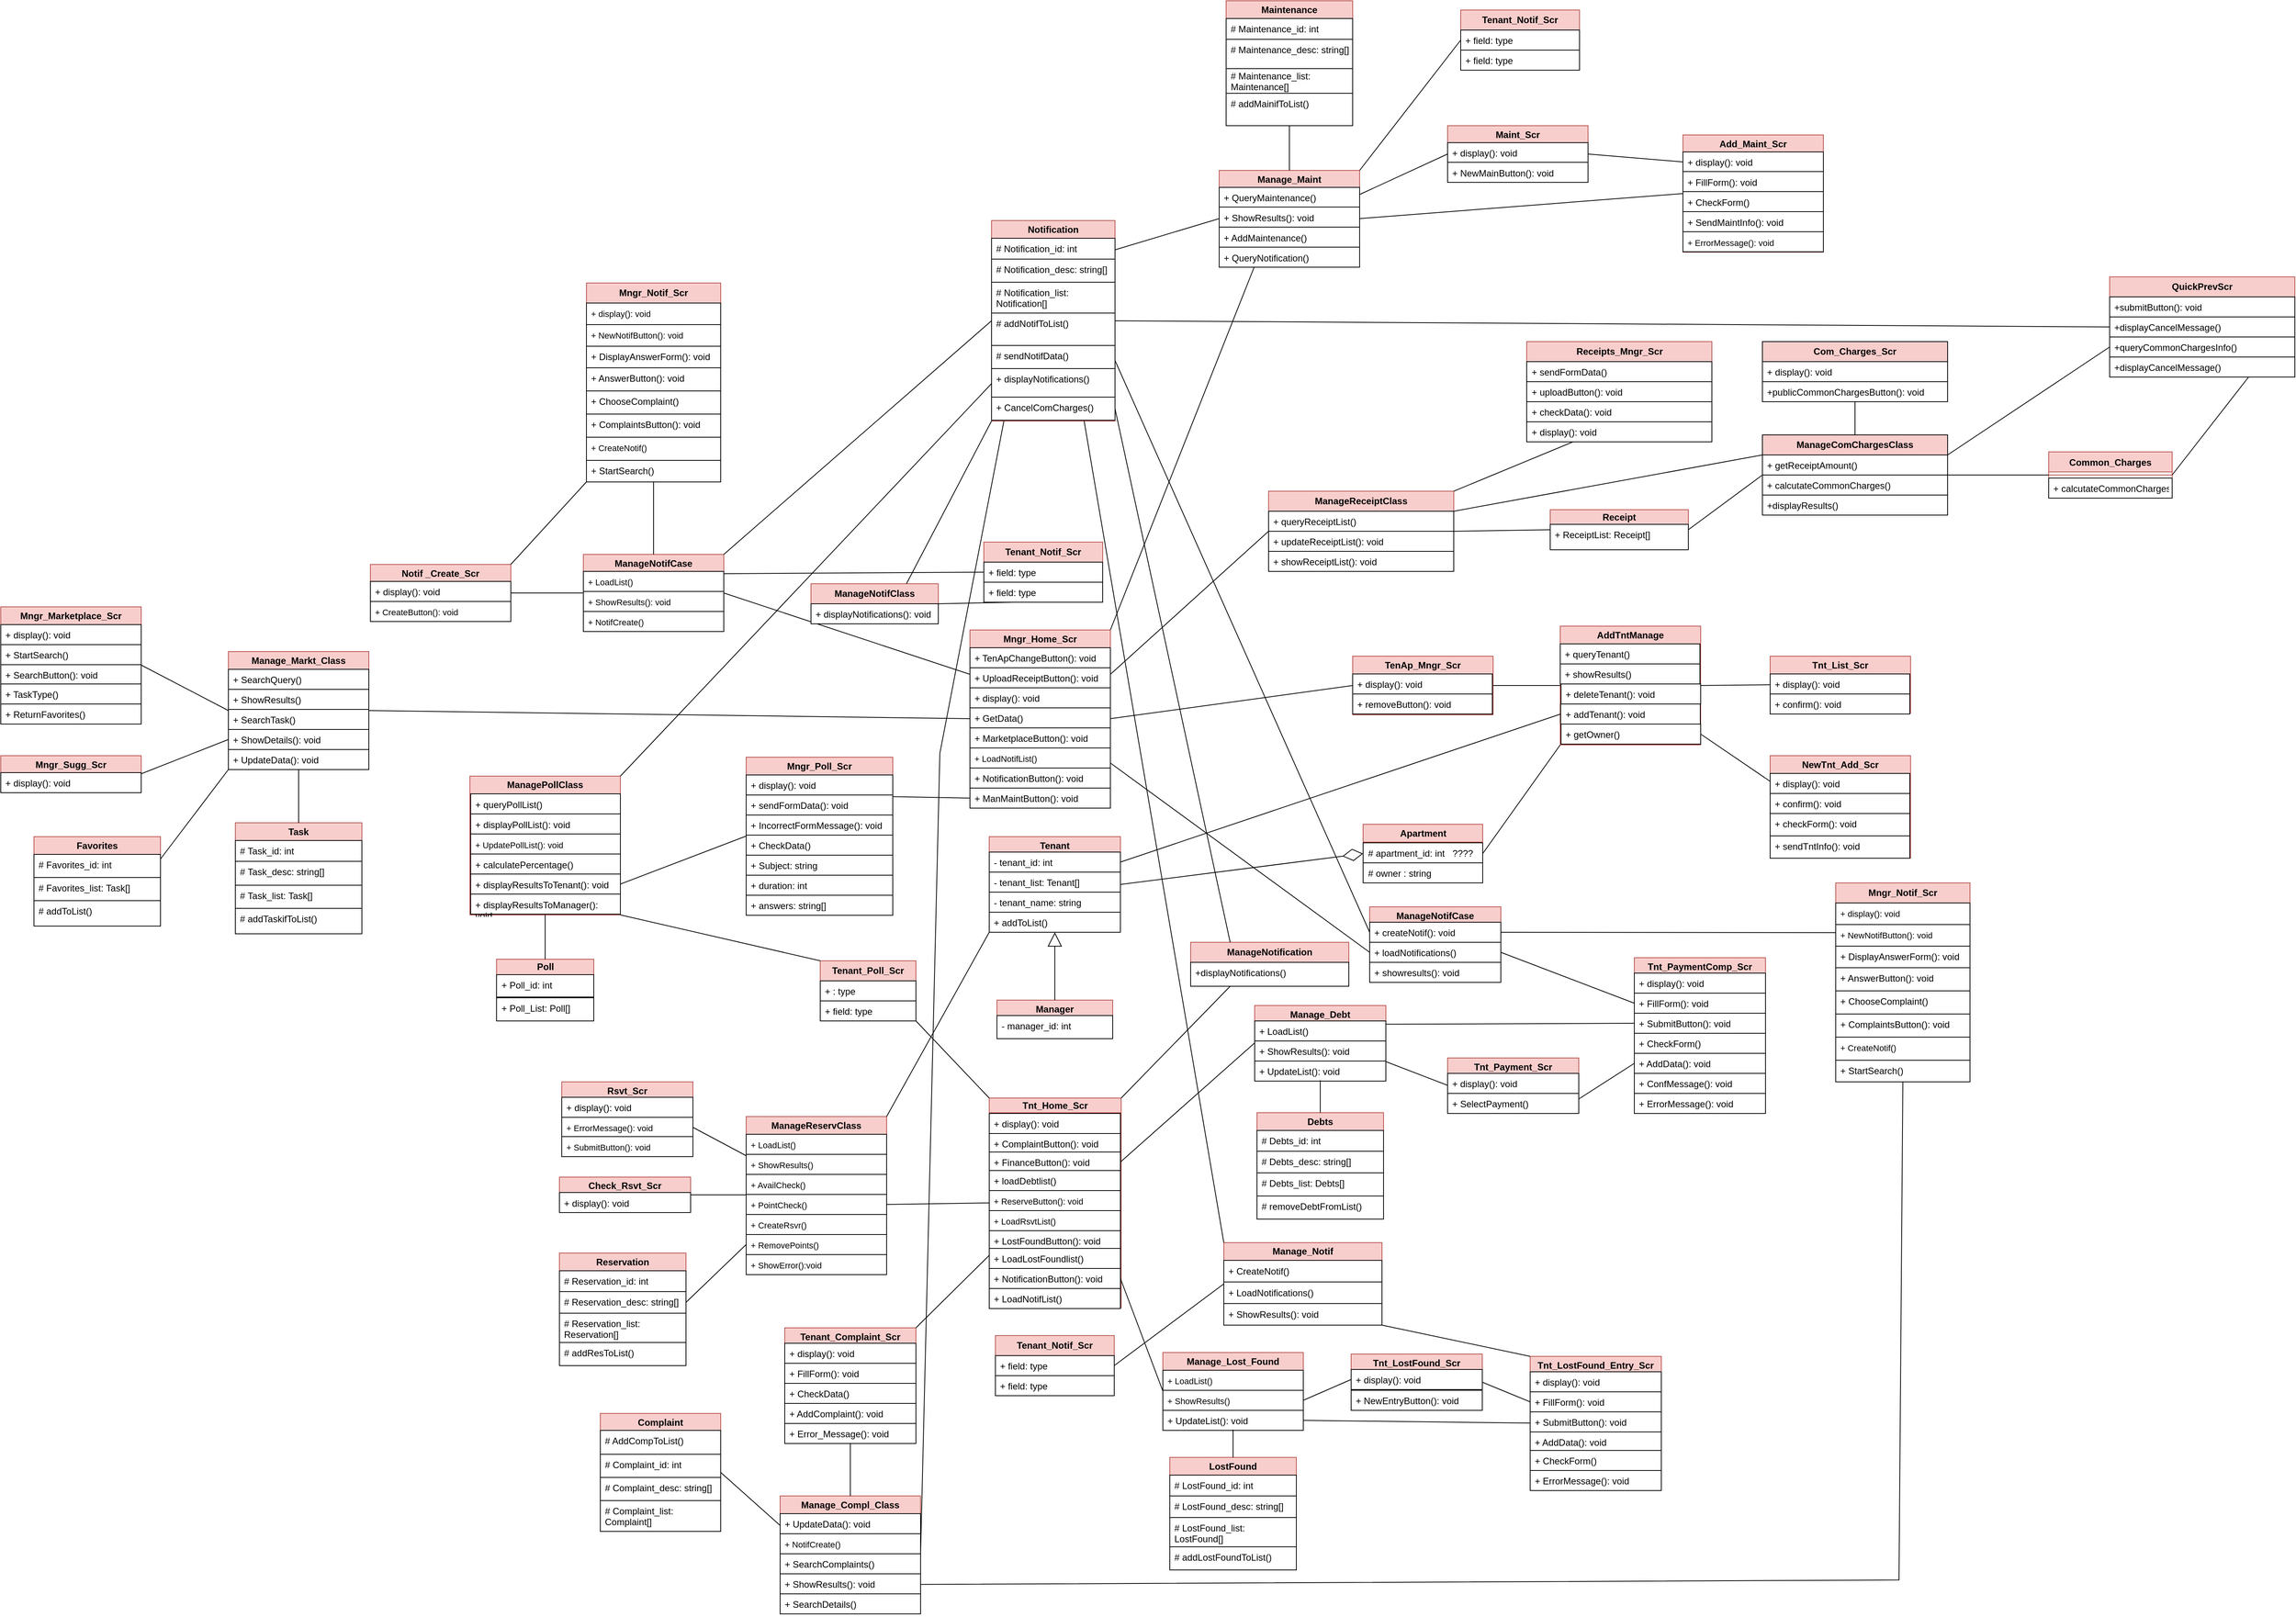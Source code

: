 <mxfile version="27.0.9">
  <diagram name="Page-1" id="aqvxyd7-O1CkS6ZY6KTF">
    <mxGraphModel dx="4249" dy="4122" grid="0" gridSize="10" guides="1" tooltips="1" connect="1" arrows="1" fold="1" page="1" pageScale="1" pageWidth="1169" pageHeight="827" math="0" shadow="0">
      <root>
        <mxCell id="0" />
        <mxCell id="1" parent="0" />
        <mxCell id="bxJik_AMvIZyw83LSy6p-10" value="Mngr_Home_Scr" style="swimlane;whiteSpace=wrap;html=1;fillColor=#f8cecc;strokeColor=#b85450;startSize=23;" parent="1" vertex="1">
          <mxGeometry x="403" y="282" width="182" height="230" as="geometry" />
        </mxCell>
        <mxCell id="bxJik_AMvIZyw83LSy6p-11" value="+ TenApChangeButton(): void" style="text;strokeColor=light-dark(#000000,#512D2B);fillColor=default;align=left;verticalAlign=top;spacingLeft=4;spacingRight=4;overflow=hidden;rotatable=0;points=[[0,0.5],[1,0.5]];portConstraint=eastwest;whiteSpace=wrap;html=1;" parent="bxJik_AMvIZyw83LSy6p-10" vertex="1">
          <mxGeometry y="23" width="182" height="26" as="geometry" />
        </mxCell>
        <mxCell id="bxJik_AMvIZyw83LSy6p-12" value="+ UploadReceiptButton(): void" style="text;strokeColor=light-dark(#000000,#512D2B);fillColor=default;align=left;verticalAlign=top;spacingLeft=4;spacingRight=4;overflow=hidden;rotatable=0;points=[[0,0.5],[1,0.5]];portConstraint=eastwest;whiteSpace=wrap;html=1;" parent="bxJik_AMvIZyw83LSy6p-10" vertex="1">
          <mxGeometry y="49" width="182" height="26" as="geometry" />
        </mxCell>
        <mxCell id="bxJik_AMvIZyw83LSy6p-13" value="+ display(): void" style="text;strokeColor=light-dark(#000000,#512D2B);fillColor=default;align=left;verticalAlign=top;spacingLeft=4;spacingRight=4;overflow=hidden;rotatable=0;points=[[0,0.5],[1,0.5]];portConstraint=eastwest;whiteSpace=wrap;html=1;" parent="bxJik_AMvIZyw83LSy6p-10" vertex="1">
          <mxGeometry y="75" width="182" height="26" as="geometry" />
        </mxCell>
        <mxCell id="bxJik_AMvIZyw83LSy6p-14" value="+ GetData()" style="text;strokeColor=light-dark(#000000,#512D2B);fillColor=default;align=left;verticalAlign=top;spacingLeft=4;spacingRight=4;overflow=hidden;rotatable=0;points=[[0,0.5],[1,0.5]];portConstraint=eastwest;whiteSpace=wrap;html=1;" parent="bxJik_AMvIZyw83LSy6p-10" vertex="1">
          <mxGeometry y="101" width="182" height="26" as="geometry" />
        </mxCell>
        <mxCell id="bxJik_AMvIZyw83LSy6p-15" value="&lt;span style=&quot;text-align: center; text-wrap-mode: nowrap;&quot;&gt;+ MarketplaceButton(): void&lt;/span&gt;" style="text;strokeColor=light-dark(#000000,#512D2B);fillColor=default;align=left;verticalAlign=top;spacingLeft=4;spacingRight=4;overflow=hidden;rotatable=0;points=[[0,0.5],[1,0.5]];portConstraint=eastwest;whiteSpace=wrap;html=1;" parent="bxJik_AMvIZyw83LSy6p-10" vertex="1">
          <mxGeometry y="127" width="182" height="26" as="geometry" />
        </mxCell>
        <mxCell id="bxJik_AMvIZyw83LSy6p-16" value="&lt;span style=&quot;font-size: 11px; text-align: center; text-wrap-mode: nowrap; background-color: rgb(255, 255, 255);&quot;&gt;+ LoadNotifList()&lt;/span&gt;" style="text;strokeColor=light-dark(#000000,#512D2B);fillColor=default;align=left;verticalAlign=top;spacingLeft=4;spacingRight=4;overflow=hidden;rotatable=0;points=[[0,0.5],[1,0.5]];portConstraint=eastwest;whiteSpace=wrap;html=1;" parent="bxJik_AMvIZyw83LSy6p-10" vertex="1">
          <mxGeometry y="153" width="182" height="52" as="geometry" />
        </mxCell>
        <mxCell id="bxJik_AMvIZyw83LSy6p-17" value="&lt;span style=&quot;text-align: center; text-wrap-mode: nowrap;&quot;&gt;+&amp;nbsp;&lt;/span&gt;&lt;span style=&quot;text-align: center; text-wrap-mode: nowrap;&quot;&gt;NotificationButton()&lt;/span&gt;&lt;span style=&quot;text-align: center; text-wrap-mode: nowrap;&quot;&gt;: void&lt;/span&gt;" style="text;strokeColor=light-dark(#000000,#512D2B);fillColor=default;align=left;verticalAlign=top;spacingLeft=4;spacingRight=4;overflow=hidden;rotatable=0;points=[[0,0.5],[1,0.5]];portConstraint=eastwest;whiteSpace=wrap;html=1;" parent="bxJik_AMvIZyw83LSy6p-10" vertex="1">
          <mxGeometry y="179" width="182" height="26" as="geometry" />
        </mxCell>
        <mxCell id="bxJik_AMvIZyw83LSy6p-18" value="&lt;span style=&quot;text-align: center; text-wrap-mode: nowrap;&quot;&gt;+ ManMaint&lt;/span&gt;&lt;span style=&quot;text-align: center; text-wrap-mode: nowrap;&quot;&gt;Button()&lt;/span&gt;&lt;span style=&quot;text-align: center; text-wrap-mode: nowrap;&quot;&gt;: void&lt;/span&gt;" style="text;strokeColor=light-dark(#000000,#512D2B);fillColor=default;align=left;verticalAlign=top;spacingLeft=4;spacingRight=4;overflow=hidden;rotatable=0;points=[[0,0.5],[1,0.5]];portConstraint=eastwest;whiteSpace=wrap;html=1;" parent="bxJik_AMvIZyw83LSy6p-10" vertex="1">
          <mxGeometry y="205" width="182" height="26" as="geometry" />
        </mxCell>
        <mxCell id="bxJik_AMvIZyw83LSy6p-19" value="TenAp_Mngr_Scr" style="swimlane;whiteSpace=wrap;html=1;fillColor=#f8cecc;strokeColor=#b85450;startSize=23;" parent="1" vertex="1">
          <mxGeometry x="899" y="316" width="182" height="76" as="geometry" />
        </mxCell>
        <mxCell id="bxJik_AMvIZyw83LSy6p-20" value="+ display(): void" style="text;strokeColor=light-dark(#000000,#512D2B);fillColor=default;align=left;verticalAlign=top;spacingLeft=4;spacingRight=4;overflow=hidden;rotatable=0;points=[[0,0.5],[1,0.5]];portConstraint=eastwest;whiteSpace=wrap;html=1;" parent="bxJik_AMvIZyw83LSy6p-19" vertex="1">
          <mxGeometry y="23" width="181" height="26" as="geometry" />
        </mxCell>
        <mxCell id="bxJik_AMvIZyw83LSy6p-21" value="+ removeButton(): void" style="text;strokeColor=light-dark(#000000,#512D2B);fillColor=default;align=left;verticalAlign=top;spacingLeft=4;spacingRight=4;overflow=hidden;rotatable=0;points=[[0,0.5],[1,0.5]];portConstraint=eastwest;whiteSpace=wrap;html=1;" parent="bxJik_AMvIZyw83LSy6p-19" vertex="1">
          <mxGeometry y="49" width="181" height="26" as="geometry" />
        </mxCell>
        <mxCell id="bxJik_AMvIZyw83LSy6p-22" value="" style="endArrow=none;html=1;rounded=0;entryX=0;entryY=0.5;entryDx=0;entryDy=0;exitX=1;exitY=0.5;exitDx=0;exitDy=0;" parent="1" source="bxJik_AMvIZyw83LSy6p-10" target="bxJik_AMvIZyw83LSy6p-19" edge="1">
          <mxGeometry width="50" height="50" relative="1" as="geometry">
            <mxPoint x="642" y="399" as="sourcePoint" />
            <mxPoint x="740" y="295" as="targetPoint" />
          </mxGeometry>
        </mxCell>
        <mxCell id="bxJik_AMvIZyw83LSy6p-24" value="Tnt_List_Scr" style="swimlane;whiteSpace=wrap;html=1;fillColor=#f8cecc;strokeColor=#b85450;startSize=23;" parent="1" vertex="1">
          <mxGeometry x="1440" y="316" width="182" height="74" as="geometry" />
        </mxCell>
        <mxCell id="bxJik_AMvIZyw83LSy6p-25" value="+ display(): void" style="text;strokeColor=light-dark(#000000,#512D2B);fillColor=default;align=left;verticalAlign=top;spacingLeft=4;spacingRight=4;overflow=hidden;rotatable=0;points=[[0,0.5],[1,0.5]];portConstraint=eastwest;whiteSpace=wrap;html=1;" parent="bxJik_AMvIZyw83LSy6p-24" vertex="1">
          <mxGeometry y="23" width="181" height="26" as="geometry" />
        </mxCell>
        <mxCell id="bxJik_AMvIZyw83LSy6p-26" value="+ confirm(): void" style="text;strokeColor=light-dark(#000000,#512D2B);fillColor=default;align=left;verticalAlign=top;spacingLeft=4;spacingRight=4;overflow=hidden;rotatable=0;points=[[0,0.5],[1,0.5]];portConstraint=eastwest;whiteSpace=wrap;html=1;" parent="bxJik_AMvIZyw83LSy6p-24" vertex="1">
          <mxGeometry y="49" width="181" height="26" as="geometry" />
        </mxCell>
        <mxCell id="bxJik_AMvIZyw83LSy6p-27" value="AddTntManage" style="swimlane;whiteSpace=wrap;html=1;fillColor=#f8cecc;strokeColor=#b85450;startSize=23;" parent="1" vertex="1">
          <mxGeometry x="1168" y="277" width="182" height="154" as="geometry" />
        </mxCell>
        <mxCell id="bxJik_AMvIZyw83LSy6p-28" value="+ queryTenant()" style="text;strokeColor=light-dark(#000000,#512D2B);fillColor=default;align=left;verticalAlign=top;spacingLeft=4;spacingRight=4;overflow=hidden;rotatable=0;points=[[0,0.5],[1,0.5]];portConstraint=eastwest;whiteSpace=wrap;html=1;" parent="bxJik_AMvIZyw83LSy6p-27" vertex="1">
          <mxGeometry y="23" width="181" height="26" as="geometry" />
        </mxCell>
        <mxCell id="bxJik_AMvIZyw83LSy6p-29" value="+ showResults()" style="text;strokeColor=light-dark(#000000,#512D2B);fillColor=default;align=left;verticalAlign=top;spacingLeft=4;spacingRight=4;overflow=hidden;rotatable=0;points=[[0,0.5],[1,0.5]];portConstraint=eastwest;whiteSpace=wrap;html=1;" parent="bxJik_AMvIZyw83LSy6p-27" vertex="1">
          <mxGeometry y="49" width="181" height="26" as="geometry" />
        </mxCell>
        <mxCell id="bxJik_AMvIZyw83LSy6p-30" value="+ deleteTenant(): void" style="text;strokeColor=light-dark(#000000,#512D2B);fillColor=default;align=left;verticalAlign=top;spacingLeft=4;spacingRight=4;overflow=hidden;rotatable=0;points=[[0,0.5],[1,0.5]];portConstraint=eastwest;whiteSpace=wrap;html=1;" parent="bxJik_AMvIZyw83LSy6p-27" vertex="1">
          <mxGeometry x="1" y="75" width="181" height="26" as="geometry" />
        </mxCell>
        <mxCell id="bxJik_AMvIZyw83LSy6p-31" value="+ addTenant(): void" style="text;strokeColor=light-dark(#000000,#512D2B);fillColor=default;align=left;verticalAlign=top;spacingLeft=4;spacingRight=4;overflow=hidden;rotatable=0;points=[[0,0.5],[1,0.5]];portConstraint=eastwest;whiteSpace=wrap;html=1;" parent="bxJik_AMvIZyw83LSy6p-27" vertex="1">
          <mxGeometry x="0.5" y="101" width="181" height="26" as="geometry" />
        </mxCell>
        <mxCell id="bxJik_AMvIZyw83LSy6p-32" value="+ getOwner()" style="text;strokeColor=light-dark(#000000,#512D2B);fillColor=default;align=left;verticalAlign=top;spacingLeft=4;spacingRight=4;overflow=hidden;rotatable=0;points=[[0,0.5],[1,0.5]];portConstraint=eastwest;whiteSpace=wrap;html=1;" parent="bxJik_AMvIZyw83LSy6p-27" vertex="1">
          <mxGeometry x="1" y="127" width="181" height="26" as="geometry" />
        </mxCell>
        <mxCell id="bxJik_AMvIZyw83LSy6p-33" value="NewTnt_Add_Scr" style="swimlane;whiteSpace=wrap;html=1;fillColor=#f8cecc;strokeColor=#b85450;startSize=23;" parent="1" vertex="1">
          <mxGeometry x="1440" y="445" width="182" height="133" as="geometry" />
        </mxCell>
        <mxCell id="bxJik_AMvIZyw83LSy6p-34" value="+ display(): void" style="text;strokeColor=light-dark(#000000,#512D2B);fillColor=default;align=left;verticalAlign=top;spacingLeft=4;spacingRight=4;overflow=hidden;rotatable=0;points=[[0,0.5],[1,0.5]];portConstraint=eastwest;whiteSpace=wrap;html=1;" parent="bxJik_AMvIZyw83LSy6p-33" vertex="1">
          <mxGeometry y="23" width="181" height="26" as="geometry" />
        </mxCell>
        <mxCell id="bxJik_AMvIZyw83LSy6p-35" value="+ confirm(): void" style="text;strokeColor=light-dark(#000000,#512D2B);fillColor=default;align=left;verticalAlign=top;spacingLeft=4;spacingRight=4;overflow=hidden;rotatable=0;points=[[0,0.5],[1,0.5]];portConstraint=eastwest;whiteSpace=wrap;html=1;" parent="bxJik_AMvIZyw83LSy6p-33" vertex="1">
          <mxGeometry y="49" width="181" height="26" as="geometry" />
        </mxCell>
        <mxCell id="bxJik_AMvIZyw83LSy6p-36" value="+ checkForm(): void" style="text;strokeColor=light-dark(#000000,#512D2B);fillColor=default;align=left;verticalAlign=top;spacingLeft=4;spacingRight=4;overflow=hidden;rotatable=0;points=[[0,0.5],[1,0.5]];portConstraint=eastwest;whiteSpace=wrap;html=1;" parent="bxJik_AMvIZyw83LSy6p-33" vertex="1">
          <mxGeometry y="75" width="181" height="29" as="geometry" />
        </mxCell>
        <mxCell id="bxJik_AMvIZyw83LSy6p-37" value="+ sendTntInfo(): void" style="text;strokeColor=light-dark(#000000,#512D2B);fillColor=default;align=left;verticalAlign=top;spacingLeft=4;spacingRight=4;overflow=hidden;rotatable=0;points=[[0,0.5],[1,0.5]];portConstraint=eastwest;whiteSpace=wrap;html=1;" parent="bxJik_AMvIZyw83LSy6p-33" vertex="1">
          <mxGeometry y="104" width="181" height="29" as="geometry" />
        </mxCell>
        <mxCell id="bxJik_AMvIZyw83LSy6p-38" value="Manager" style="swimlane;whiteSpace=wrap;html=1;fillColor=#f8cecc;strokeColor=#b85450;startSize=23;" parent="1" vertex="1">
          <mxGeometry x="438" y="762" width="150" height="50" as="geometry" />
        </mxCell>
        <mxCell id="bxJik_AMvIZyw83LSy6p-39" value="- manager_id: int" style="text;strokeColor=light-dark(#000000,#512D2B);fillColor=default;align=left;verticalAlign=top;spacingLeft=4;spacingRight=4;overflow=hidden;rotatable=0;points=[[0,0.5],[1,0.5]];portConstraint=eastwest;whiteSpace=wrap;html=1;" parent="bxJik_AMvIZyw83LSy6p-38" vertex="1">
          <mxGeometry y="20" width="150" height="30" as="geometry" />
        </mxCell>
        <mxCell id="bxJik_AMvIZyw83LSy6p-40" value="Tenant" style="swimlane;whiteSpace=wrap;html=1;startSize=23;fillColor=#f8cecc;strokeColor=#b85450;" parent="1" vertex="1">
          <mxGeometry x="428" y="550" width="170" height="124" as="geometry">
            <mxRectangle x="200" y="320" width="120" height="30" as="alternateBounds" />
          </mxGeometry>
        </mxCell>
        <mxCell id="bxJik_AMvIZyw83LSy6p-41" value="- tenant_id: int" style="text;strokeColor=light-dark(#000000,#512D2B);fillColor=default;align=left;verticalAlign=top;spacingLeft=4;spacingRight=4;overflow=hidden;rotatable=0;points=[[0,0.5],[1,0.5]];portConstraint=eastwest;whiteSpace=wrap;html=1;" parent="bxJik_AMvIZyw83LSy6p-40" vertex="1">
          <mxGeometry y="20" width="170" height="26" as="geometry" />
        </mxCell>
        <mxCell id="bxJik_AMvIZyw83LSy6p-42" value="- tenant_list: Tenant[]" style="text;strokeColor=light-dark(#000000,#512D2B);fillColor=default;align=left;verticalAlign=top;spacingLeft=4;spacingRight=4;overflow=hidden;rotatable=0;points=[[0,0.5],[1,0.5]];portConstraint=eastwest;whiteSpace=wrap;html=1;" parent="bxJik_AMvIZyw83LSy6p-40" vertex="1">
          <mxGeometry y="46" width="170" height="26" as="geometry" />
        </mxCell>
        <mxCell id="bxJik_AMvIZyw83LSy6p-43" value="- tenant_name: string" style="text;strokeColor=light-dark(#000000,#512D2B);fillColor=default;align=left;verticalAlign=top;spacingLeft=4;spacingRight=4;overflow=hidden;rotatable=0;points=[[0,0.5],[1,0.5]];portConstraint=eastwest;whiteSpace=wrap;html=1;" parent="bxJik_AMvIZyw83LSy6p-40" vertex="1">
          <mxGeometry y="72" width="170" height="26" as="geometry" />
        </mxCell>
        <mxCell id="bxJik_AMvIZyw83LSy6p-44" value="+ addToList()&amp;nbsp;" style="text;strokeColor=light-dark(#000000,#512D2B);fillColor=default;align=left;verticalAlign=top;spacingLeft=4;spacingRight=4;overflow=hidden;rotatable=0;points=[[0,0.5],[1,0.5]];portConstraint=eastwest;whiteSpace=wrap;html=1;" parent="bxJik_AMvIZyw83LSy6p-40" vertex="1">
          <mxGeometry y="98" width="170" height="26" as="geometry" />
        </mxCell>
        <mxCell id="bxJik_AMvIZyw83LSy6p-45" value="Apartment" style="swimlane;whiteSpace=wrap;html=1;startSize=23;fillColor=#f8cecc;strokeColor=#b85450;" parent="1" vertex="1">
          <mxGeometry x="912.5" y="534" width="155" height="76" as="geometry" />
        </mxCell>
        <mxCell id="bxJik_AMvIZyw83LSy6p-46" value="# apartment_id: int&amp;nbsp; &amp;nbsp;????" style="text;strokeColor=light-dark(#000000,#512D2B);fillColor=default;align=left;verticalAlign=top;spacingLeft=4;spacingRight=4;overflow=hidden;rotatable=0;points=[[0,0.5],[1,0.5]];portConstraint=eastwest;whiteSpace=wrap;html=1;" parent="bxJik_AMvIZyw83LSy6p-45" vertex="1">
          <mxGeometry y="24" width="155" height="26" as="geometry" />
        </mxCell>
        <mxCell id="bxJik_AMvIZyw83LSy6p-47" value="# owner : string" style="text;strokeColor=light-dark(#000000,#512D2B);fillColor=default;align=left;verticalAlign=top;spacingLeft=4;spacingRight=4;overflow=hidden;rotatable=0;points=[[0,0.5],[1,0.5]];portConstraint=eastwest;whiteSpace=wrap;html=1;" parent="bxJik_AMvIZyw83LSy6p-45" vertex="1">
          <mxGeometry y="50" width="155" height="26" as="geometry" />
        </mxCell>
        <mxCell id="bxJik_AMvIZyw83LSy6p-48" value="" style="endArrow=none;html=1;rounded=0;entryX=0;entryY=0.5;entryDx=0;entryDy=0;exitX=1;exitY=0.5;exitDx=0;exitDy=0;" parent="1" source="bxJik_AMvIZyw83LSy6p-19" target="bxJik_AMvIZyw83LSy6p-27" edge="1">
          <mxGeometry width="50" height="50" relative="1" as="geometry">
            <mxPoint x="1334" y="354" as="sourcePoint" />
            <mxPoint x="1387" y="379" as="targetPoint" />
          </mxGeometry>
        </mxCell>
        <mxCell id="bxJik_AMvIZyw83LSy6p-49" value="" style="endArrow=none;html=1;rounded=0;entryX=0;entryY=0.5;entryDx=0;entryDy=0;exitX=1;exitY=0.5;exitDx=0;exitDy=0;" parent="1" source="bxJik_AMvIZyw83LSy6p-41" target="bxJik_AMvIZyw83LSy6p-31" edge="1">
          <mxGeometry width="50" height="50" relative="1" as="geometry">
            <mxPoint x="922" y="513" as="sourcePoint" />
            <mxPoint x="1009" y="513" as="targetPoint" />
          </mxGeometry>
        </mxCell>
        <mxCell id="bxJik_AMvIZyw83LSy6p-50" value="" style="endArrow=none;html=1;rounded=0;exitX=1;exitY=0.5;exitDx=0;exitDy=0;entryX=0;entryY=0.5;entryDx=0;entryDy=0;" parent="1" source="bxJik_AMvIZyw83LSy6p-27" target="bxJik_AMvIZyw83LSy6p-24" edge="1">
          <mxGeometry width="50" height="50" relative="1" as="geometry">
            <mxPoint x="1425" y="372" as="sourcePoint" />
            <mxPoint x="1453" y="354" as="targetPoint" />
          </mxGeometry>
        </mxCell>
        <mxCell id="bxJik_AMvIZyw83LSy6p-52" value="" style="endArrow=none;html=1;rounded=0;exitX=1;exitY=0.5;exitDx=0;exitDy=0;entryX=0;entryY=0.25;entryDx=0;entryDy=0;" parent="1" source="bxJik_AMvIZyw83LSy6p-32" target="bxJik_AMvIZyw83LSy6p-33" edge="1">
          <mxGeometry width="50" height="50" relative="1" as="geometry">
            <mxPoint x="1223" y="599" as="sourcePoint" />
            <mxPoint x="1313" y="598" as="targetPoint" />
          </mxGeometry>
        </mxCell>
        <mxCell id="bxJik_AMvIZyw83LSy6p-55" value="" style="endArrow=none;html=1;rounded=0;exitX=1;exitY=0.5;exitDx=0;exitDy=0;entryX=0;entryY=1;entryDx=0;entryDy=0;" parent="1" source="bxJik_AMvIZyw83LSy6p-45" target="bxJik_AMvIZyw83LSy6p-27" edge="1">
          <mxGeometry width="50" height="50" relative="1" as="geometry">
            <mxPoint x="963" y="589" as="sourcePoint" />
            <mxPoint x="1053" y="588" as="targetPoint" />
          </mxGeometry>
        </mxCell>
        <mxCell id="bxJik_AMvIZyw83LSy6p-57" value="" style="endArrow=diamondThin;endFill=0;endSize=24;html=1;rounded=0;exitX=1;exitY=0.5;exitDx=0;exitDy=0;entryX=0;entryY=0.5;entryDx=0;entryDy=0;" parent="1" source="bxJik_AMvIZyw83LSy6p-40" target="bxJik_AMvIZyw83LSy6p-45" edge="1">
          <mxGeometry width="160" relative="1" as="geometry">
            <mxPoint x="626" y="618" as="sourcePoint" />
            <mxPoint x="786" y="618" as="targetPoint" />
          </mxGeometry>
        </mxCell>
        <mxCell id="bxJik_AMvIZyw83LSy6p-58" value="" style="endArrow=block;endSize=16;endFill=0;html=1;rounded=0;exitX=0.5;exitY=0;exitDx=0;exitDy=0;entryX=0.5;entryY=1;entryDx=0;entryDy=0;" parent="1" source="bxJik_AMvIZyw83LSy6p-38" target="bxJik_AMvIZyw83LSy6p-40" edge="1">
          <mxGeometry width="160" relative="1" as="geometry">
            <mxPoint x="329" y="706" as="sourcePoint" />
            <mxPoint x="489" y="706" as="targetPoint" />
          </mxGeometry>
        </mxCell>
        <mxCell id="bxJik_AMvIZyw83LSy6p-60" value="Maint_Scr" style="swimlane;whiteSpace=wrap;html=1;fillColor=#f8cecc;strokeColor=#b85450;startSize=23;" parent="1" vertex="1">
          <mxGeometry x="1022" y="-372" width="182" height="73.5" as="geometry" />
        </mxCell>
        <mxCell id="bxJik_AMvIZyw83LSy6p-61" value="+ display(): void" style="text;strokeColor=light-dark(#000000,#512D2B);fillColor=default;align=left;verticalAlign=top;spacingLeft=4;spacingRight=4;overflow=hidden;rotatable=0;points=[[0,0.5],[1,0.5]];portConstraint=eastwest;whiteSpace=wrap;html=1;" parent="bxJik_AMvIZyw83LSy6p-60" vertex="1">
          <mxGeometry y="22" width="182" height="26" as="geometry" />
        </mxCell>
        <mxCell id="bxJik_AMvIZyw83LSy6p-62" value="+ NewMainButton(): void" style="text;strokeColor=light-dark(#000000,#512D2B);fillColor=default;align=left;verticalAlign=top;spacingLeft=4;spacingRight=4;overflow=hidden;rotatable=0;points=[[0,0.5],[1,0.5]];portConstraint=eastwest;whiteSpace=wrap;html=1;" parent="bxJik_AMvIZyw83LSy6p-60" vertex="1">
          <mxGeometry y="47.5" width="182" height="26" as="geometry" />
        </mxCell>
        <mxCell id="bxJik_AMvIZyw83LSy6p-66" value="Add_Maint_Scr" style="swimlane;whiteSpace=wrap;html=1;fillColor=#f8cecc;strokeColor=#b85450;startSize=23;" parent="1" vertex="1">
          <mxGeometry x="1327" y="-360" width="182" height="152" as="geometry" />
        </mxCell>
        <mxCell id="bxJik_AMvIZyw83LSy6p-67" value="+ display(): void" style="text;strokeColor=light-dark(#000000,#512D2B);fillColor=default;align=left;verticalAlign=top;spacingLeft=4;spacingRight=4;overflow=hidden;rotatable=0;points=[[0,0.5],[1,0.5]];portConstraint=eastwest;whiteSpace=wrap;html=1;" parent="bxJik_AMvIZyw83LSy6p-66" vertex="1">
          <mxGeometry y="22" width="182" height="26" as="geometry" />
        </mxCell>
        <mxCell id="bxJik_AMvIZyw83LSy6p-68" value="+ FillForm(): void" style="text;strokeColor=light-dark(#000000,#512D2B);fillColor=default;align=left;verticalAlign=top;spacingLeft=4;spacingRight=4;overflow=hidden;rotatable=0;points=[[0,0.5],[1,0.5]];portConstraint=eastwest;whiteSpace=wrap;html=1;" parent="bxJik_AMvIZyw83LSy6p-66" vertex="1">
          <mxGeometry y="47.5" width="182" height="26" as="geometry" />
        </mxCell>
        <mxCell id="bxJik_AMvIZyw83LSy6p-69" value="+ CheckForm()" style="text;strokeColor=light-dark(#000000,#512D2B);fillColor=default;align=left;verticalAlign=top;spacingLeft=4;spacingRight=4;overflow=hidden;rotatable=0;points=[[0,0.5],[1,0.5]];portConstraint=eastwest;whiteSpace=wrap;html=1;" parent="bxJik_AMvIZyw83LSy6p-66" vertex="1">
          <mxGeometry y="73.5" width="182" height="26" as="geometry" />
        </mxCell>
        <mxCell id="bxJik_AMvIZyw83LSy6p-70" value="+ SendMaintInfo(): void" style="text;strokeColor=light-dark(#000000,#512D2B);fillColor=default;align=left;verticalAlign=top;spacingLeft=4;spacingRight=4;overflow=hidden;rotatable=0;points=[[0,0.5],[1,0.5]];portConstraint=eastwest;whiteSpace=wrap;html=1;" parent="bxJik_AMvIZyw83LSy6p-66" vertex="1">
          <mxGeometry y="99.5" width="182" height="26" as="geometry" />
        </mxCell>
        <mxCell id="bxJik_AMvIZyw83LSy6p-71" value="&lt;span style=&quot;font-size: 11px; text-align: center; text-wrap-mode: nowrap; background-color: rgb(255, 255, 255);&quot;&gt;+ ErrorMessage(): void&lt;/span&gt;" style="text;strokeColor=light-dark(#000000,#512D2B);fillColor=default;align=left;verticalAlign=top;spacingLeft=4;spacingRight=4;overflow=hidden;rotatable=0;points=[[0,0.5],[1,0.5]];portConstraint=eastwest;whiteSpace=wrap;html=1;" parent="bxJik_AMvIZyw83LSy6p-66" vertex="1">
          <mxGeometry y="125.5" width="182" height="26" as="geometry" />
        </mxCell>
        <mxCell id="bxJik_AMvIZyw83LSy6p-72" value="Notification" style="swimlane;whiteSpace=wrap;html=1;fillColor=#f8cecc;strokeColor=#b85450;" parent="1" vertex="1">
          <mxGeometry x="431" y="-249" width="160" height="260" as="geometry" />
        </mxCell>
        <mxCell id="bxJik_AMvIZyw83LSy6p-73" value="# Notification_id: int" style="text;strokeColor=light-dark(#000000,#512D2B);fillColor=default;align=left;verticalAlign=top;spacingLeft=4;spacingRight=4;overflow=hidden;rotatable=0;points=[[0,0.5],[1,0.5]];portConstraint=eastwest;whiteSpace=wrap;html=1;" parent="bxJik_AMvIZyw83LSy6p-72" vertex="1">
          <mxGeometry y="23" width="160" height="30" as="geometry" />
        </mxCell>
        <mxCell id="bxJik_AMvIZyw83LSy6p-74" value="# Notification_list:&lt;div&gt;Notification[]&lt;/div&gt;" style="text;strokeColor=light-dark(#000000,#512D2B);fillColor=default;align=left;verticalAlign=top;spacingLeft=4;spacingRight=4;overflow=hidden;rotatable=0;points=[[0,0.5],[1,0.5]];portConstraint=eastwest;whiteSpace=wrap;html=1;" parent="bxJik_AMvIZyw83LSy6p-72" vertex="1">
          <mxGeometry y="80" width="160" height="40" as="geometry" />
        </mxCell>
        <mxCell id="bxJik_AMvIZyw83LSy6p-75" value="# Notification_desc: string[]" style="text;strokeColor=light-dark(#000000,#512D2B);fillColor=default;align=left;verticalAlign=top;spacingLeft=4;spacingRight=4;overflow=hidden;rotatable=0;points=[[0,0.5],[1,0.5]];portConstraint=eastwest;whiteSpace=wrap;html=1;" parent="bxJik_AMvIZyw83LSy6p-72" vertex="1">
          <mxGeometry y="50" width="160" height="30" as="geometry" />
        </mxCell>
        <mxCell id="bxJik_AMvIZyw83LSy6p-76" value="# addNotifToList()" style="text;strokeColor=light-dark(#000000,#512D2B);fillColor=default;align=left;verticalAlign=top;spacingLeft=4;spacingRight=4;overflow=hidden;rotatable=0;points=[[0,0.5],[1,0.5]];portConstraint=eastwest;whiteSpace=wrap;html=1;" parent="bxJik_AMvIZyw83LSy6p-72" vertex="1">
          <mxGeometry y="120" width="160" height="42" as="geometry" />
        </mxCell>
        <mxCell id="bxJik_AMvIZyw83LSy6p-77" value="# sendNotifData()" style="text;strokeColor=light-dark(#000000,#512D2B);fillColor=default;align=left;verticalAlign=top;spacingLeft=4;spacingRight=4;overflow=hidden;rotatable=0;points=[[0,0.5],[1,0.5]];portConstraint=eastwest;whiteSpace=wrap;html=1;" parent="bxJik_AMvIZyw83LSy6p-72" vertex="1">
          <mxGeometry y="162" width="160" height="39" as="geometry" />
        </mxCell>
        <mxCell id="bxJik_AMvIZyw83LSy6p-78" value="&lt;span style=&quot;text-align: center; text-wrap-mode: nowrap;&quot;&gt;+ displayNotifications()&lt;/span&gt;" style="text;strokeColor=light-dark(#000000,#512D2B);fillColor=default;align=left;verticalAlign=top;spacingLeft=4;spacingRight=4;overflow=hidden;rotatable=0;points=[[0,0.5],[1,0.5]];portConstraint=eastwest;whiteSpace=wrap;html=1;" parent="bxJik_AMvIZyw83LSy6p-72" vertex="1">
          <mxGeometry y="192" width="160" height="39" as="geometry" />
        </mxCell>
        <mxCell id="bxJik_AMvIZyw83LSy6p-79" value="&lt;span style=&quot;text-align: center; text-wrap-mode: nowrap;&quot;&gt;+&amp;nbsp;&lt;/span&gt;&lt;span style=&quot;text-align: center; text-wrap-mode: nowrap;&quot;&gt;CancelComCharges()&lt;/span&gt;" style="text;strokeColor=light-dark(#000000,#512D2B);fillColor=default;align=left;verticalAlign=top;spacingLeft=4;spacingRight=4;overflow=hidden;rotatable=0;points=[[0,0.5],[1,0.5]];portConstraint=eastwest;whiteSpace=wrap;html=1;" parent="bxJik_AMvIZyw83LSy6p-72" vertex="1">
          <mxGeometry y="229" width="160" height="30" as="geometry" />
        </mxCell>
        <mxCell id="bxJik_AMvIZyw83LSy6p-81" value="Maintenance" style="swimlane;whiteSpace=wrap;html=1;fillColor=#f8cecc;strokeColor=#b85450;" parent="1" vertex="1">
          <mxGeometry x="735" y="-534" width="164" height="162" as="geometry" />
        </mxCell>
        <mxCell id="bxJik_AMvIZyw83LSy6p-82" value="# Maintenance_id: int" style="text;strokeColor=light-dark(#000000,#512D2B);fillColor=default;align=left;verticalAlign=top;spacingLeft=4;spacingRight=4;overflow=hidden;rotatable=0;points=[[0,0.5],[1,0.5]];portConstraint=eastwest;whiteSpace=wrap;html=1;" parent="bxJik_AMvIZyw83LSy6p-81" vertex="1">
          <mxGeometry y="23" width="164" height="30" as="geometry" />
        </mxCell>
        <mxCell id="bxJik_AMvIZyw83LSy6p-83" value="# Maintenance_list:&lt;br&gt;&lt;div&gt;&lt;span style=&quot;background-color: transparent; color: light-dark(rgb(0, 0, 0), rgb(255, 255, 255));&quot;&gt;Maintenance&lt;/span&gt;[]&lt;/div&gt;" style="text;strokeColor=light-dark(#000000,#512D2B);fillColor=default;align=left;verticalAlign=top;spacingLeft=4;spacingRight=4;overflow=hidden;rotatable=0;points=[[0,0.5],[1,0.5]];portConstraint=eastwest;whiteSpace=wrap;html=1;" parent="bxJik_AMvIZyw83LSy6p-81" vertex="1">
          <mxGeometry y="84" width="164" height="36" as="geometry" />
        </mxCell>
        <mxCell id="bxJik_AMvIZyw83LSy6p-84" value="# Maintenance_desc: string[]" style="text;strokeColor=light-dark(#000000,#512D2B);fillColor=default;align=left;verticalAlign=top;spacingLeft=4;spacingRight=4;overflow=hidden;rotatable=0;points=[[0,0.5],[1,0.5]];portConstraint=eastwest;whiteSpace=wrap;html=1;" parent="bxJik_AMvIZyw83LSy6p-81" vertex="1">
          <mxGeometry y="50" width="164" height="38" as="geometry" />
        </mxCell>
        <mxCell id="bxJik_AMvIZyw83LSy6p-85" value="# addMainifToList()" style="text;strokeColor=light-dark(#000000,#512D2B);fillColor=default;align=left;verticalAlign=top;spacingLeft=4;spacingRight=4;overflow=hidden;rotatable=0;points=[[0,0.5],[1,0.5]];portConstraint=eastwest;whiteSpace=wrap;html=1;" parent="bxJik_AMvIZyw83LSy6p-81" vertex="1">
          <mxGeometry y="120" width="164" height="42" as="geometry" />
        </mxCell>
        <mxCell id="bxJik_AMvIZyw83LSy6p-86" value="&lt;span style=&quot;font-weight: 700;&quot;&gt;Tenant_Notif_Scr&lt;/span&gt;" style="swimlane;fontStyle=0;childLayout=stackLayout;horizontal=1;startSize=26;fillColor=#f8cecc;horizontalStack=0;resizeParent=1;resizeParentMax=0;resizeLast=0;collapsible=1;marginBottom=0;whiteSpace=wrap;html=1;strokeColor=#b85450;" parent="1" vertex="1">
          <mxGeometry x="1039" y="-522" width="154" height="78" as="geometry" />
        </mxCell>
        <mxCell id="bxJik_AMvIZyw83LSy6p-87" value="+ field: type" style="text;strokeColor=light-dark(#000000,#512D2B);fillColor=default;align=left;verticalAlign=top;spacingLeft=4;spacingRight=4;overflow=hidden;rotatable=0;points=[[0,0.5],[1,0.5]];portConstraint=eastwest;whiteSpace=wrap;html=1;" parent="bxJik_AMvIZyw83LSy6p-86" vertex="1">
          <mxGeometry y="26" width="154" height="26" as="geometry" />
        </mxCell>
        <mxCell id="bxJik_AMvIZyw83LSy6p-88" value="+ field: type" style="text;strokeColor=light-dark(#000000,#512D2B);fillColor=default;align=left;verticalAlign=top;spacingLeft=4;spacingRight=4;overflow=hidden;rotatable=0;points=[[0,0.5],[1,0.5]];portConstraint=eastwest;whiteSpace=wrap;html=1;" parent="bxJik_AMvIZyw83LSy6p-86" vertex="1">
          <mxGeometry y="52" width="154" height="26" as="geometry" />
        </mxCell>
        <mxCell id="bxJik_AMvIZyw83LSy6p-90" value="Manage_Maint" style="swimlane;whiteSpace=wrap;html=1;fillColor=#f8cecc;strokeColor=#b85450;startSize=23;" parent="1" vertex="1">
          <mxGeometry x="726" y="-314" width="182" height="125" as="geometry" />
        </mxCell>
        <mxCell id="bxJik_AMvIZyw83LSy6p-91" value="+ QueryMaintenance()" style="text;strokeColor=light-dark(#000000,#512D2B);fillColor=default;align=left;verticalAlign=top;spacingLeft=4;spacingRight=4;overflow=hidden;rotatable=0;points=[[0,0.5],[1,0.5]];portConstraint=eastwest;whiteSpace=wrap;html=1;" parent="bxJik_AMvIZyw83LSy6p-90" vertex="1">
          <mxGeometry y="22" width="182" height="26" as="geometry" />
        </mxCell>
        <mxCell id="bxJik_AMvIZyw83LSy6p-92" value="+ ShowResults(): void" style="text;strokeColor=light-dark(#000000,#512D2B);fillColor=default;align=left;verticalAlign=top;spacingLeft=4;spacingRight=4;overflow=hidden;rotatable=0;points=[[0,0.5],[1,0.5]];portConstraint=eastwest;whiteSpace=wrap;html=1;" parent="bxJik_AMvIZyw83LSy6p-90" vertex="1">
          <mxGeometry y="47.5" width="182" height="26" as="geometry" />
        </mxCell>
        <mxCell id="bxJik_AMvIZyw83LSy6p-93" value="+ AddMaintenance()" style="text;strokeColor=light-dark(#000000,#512D2B);fillColor=default;align=left;verticalAlign=top;spacingLeft=4;spacingRight=4;overflow=hidden;rotatable=0;points=[[0,0.5],[1,0.5]];portConstraint=eastwest;whiteSpace=wrap;html=1;" parent="bxJik_AMvIZyw83LSy6p-90" vertex="1">
          <mxGeometry y="73.5" width="182" height="26" as="geometry" />
        </mxCell>
        <mxCell id="bxJik_AMvIZyw83LSy6p-94" value="+ QueryNotification()" style="text;strokeColor=light-dark(#000000,#512D2B);fillColor=default;align=left;verticalAlign=top;spacingLeft=4;spacingRight=4;overflow=hidden;rotatable=0;points=[[0,0.5],[1,0.5]];portConstraint=eastwest;whiteSpace=wrap;html=1;" parent="bxJik_AMvIZyw83LSy6p-90" vertex="1">
          <mxGeometry y="99.5" width="182" height="26" as="geometry" />
        </mxCell>
        <mxCell id="bxJik_AMvIZyw83LSy6p-96" value="" style="endArrow=none;html=1;rounded=0;exitX=1;exitY=0;exitDx=0;exitDy=0;entryX=0.25;entryY=1;entryDx=0;entryDy=0;" parent="1" source="bxJik_AMvIZyw83LSy6p-10" target="bxJik_AMvIZyw83LSy6p-90" edge="1">
          <mxGeometry width="50" height="50" relative="1" as="geometry">
            <mxPoint x="658" y="248" as="sourcePoint" />
            <mxPoint x="760" y="-154" as="targetPoint" />
          </mxGeometry>
        </mxCell>
        <mxCell id="bxJik_AMvIZyw83LSy6p-98" value="" style="endArrow=none;html=1;rounded=0;entryX=0.5;entryY=1;entryDx=0;entryDy=0;exitX=0.5;exitY=0;exitDx=0;exitDy=0;" parent="1" source="bxJik_AMvIZyw83LSy6p-90" target="bxJik_AMvIZyw83LSy6p-81" edge="1">
          <mxGeometry width="50" height="50" relative="1" as="geometry">
            <mxPoint x="756" y="-110" as="sourcePoint" />
            <mxPoint x="919" y="-302" as="targetPoint" />
          </mxGeometry>
        </mxCell>
        <mxCell id="bxJik_AMvIZyw83LSy6p-99" value="" style="endArrow=none;html=1;rounded=0;entryX=0;entryY=0.5;entryDx=0;entryDy=0;exitX=1;exitY=0.25;exitDx=0;exitDy=0;" parent="1" source="bxJik_AMvIZyw83LSy6p-90" target="bxJik_AMvIZyw83LSy6p-60" edge="1">
          <mxGeometry width="50" height="50" relative="1" as="geometry">
            <mxPoint x="954" y="-297" as="sourcePoint" />
            <mxPoint x="954" y="-355" as="targetPoint" />
          </mxGeometry>
        </mxCell>
        <mxCell id="bxJik_AMvIZyw83LSy6p-100" value="" style="endArrow=none;html=1;rounded=0;entryX=0;entryY=0.5;entryDx=0;entryDy=0;exitX=1;exitY=0.5;exitDx=0;exitDy=0;" parent="1" source="bxJik_AMvIZyw83LSy6p-60" target="bxJik_AMvIZyw83LSy6p-67" edge="1">
          <mxGeometry width="50" height="50" relative="1" as="geometry">
            <mxPoint x="1297" y="-365" as="sourcePoint" />
            <mxPoint x="1432" y="-417" as="targetPoint" />
          </mxGeometry>
        </mxCell>
        <mxCell id="bxJik_AMvIZyw83LSy6p-101" value="" style="endArrow=none;html=1;rounded=0;entryX=0;entryY=0.5;entryDx=0;entryDy=0;exitX=1;exitY=0.5;exitDx=0;exitDy=0;" parent="1" source="bxJik_AMvIZyw83LSy6p-90" target="bxJik_AMvIZyw83LSy6p-66" edge="1">
          <mxGeometry width="50" height="50" relative="1" as="geometry">
            <mxPoint x="1026" y="-186" as="sourcePoint" />
            <mxPoint x="1161" y="-238" as="targetPoint" />
          </mxGeometry>
        </mxCell>
        <mxCell id="bxJik_AMvIZyw83LSy6p-102" value="" style="endArrow=none;html=1;rounded=0;entryX=0;entryY=0.5;entryDx=0;entryDy=0;exitX=1;exitY=0.5;exitDx=0;exitDy=0;" parent="1" source="bxJik_AMvIZyw83LSy6p-73" target="bxJik_AMvIZyw83LSy6p-90" edge="1">
          <mxGeometry width="50" height="50" relative="1" as="geometry">
            <mxPoint x="603" y="112" as="sourcePoint" />
            <mxPoint x="1087" y="52" as="targetPoint" />
          </mxGeometry>
        </mxCell>
        <mxCell id="bxJik_AMvIZyw83LSy6p-103" value="" style="endArrow=none;html=1;rounded=0;entryX=0;entryY=0.5;entryDx=0;entryDy=0;exitX=1;exitY=0;exitDx=0;exitDy=0;" parent="1" source="bxJik_AMvIZyw83LSy6p-90" target="bxJik_AMvIZyw83LSy6p-87" edge="1">
          <mxGeometry width="50" height="50" relative="1" as="geometry">
            <mxPoint x="1236" y="-504" as="sourcePoint" />
            <mxPoint x="1654" y="-508" as="targetPoint" />
          </mxGeometry>
        </mxCell>
        <mxCell id="bxJik_AMvIZyw83LSy6p-106" value="&lt;b&gt;Mngr_Notif_Scr&lt;/b&gt;" style="swimlane;fontStyle=0;childLayout=stackLayout;horizontal=1;startSize=26;fillColor=#f8cecc;horizontalStack=0;resizeParent=1;resizeParentMax=0;resizeLast=0;collapsible=1;marginBottom=0;whiteSpace=wrap;html=1;strokeColor=#b85450;" parent="1" vertex="1">
          <mxGeometry x="-94" y="-168" width="174" height="258" as="geometry" />
        </mxCell>
        <mxCell id="bxJik_AMvIZyw83LSy6p-107" value="&lt;span style=&quot;font-size: 11px; text-align: center; text-wrap-mode: nowrap; background-color: rgb(255, 255, 255);&quot;&gt;+ display(): void&lt;/span&gt;" style="text;strokeColor=light-dark(#000000,#512D2B);fillColor=default;align=left;verticalAlign=top;spacingLeft=4;spacingRight=4;overflow=hidden;rotatable=0;points=[[0,0.5],[1,0.5]];portConstraint=eastwest;whiteSpace=wrap;html=1;" parent="bxJik_AMvIZyw83LSy6p-106" vertex="1">
          <mxGeometry y="26" width="174" height="28" as="geometry" />
        </mxCell>
        <mxCell id="bxJik_AMvIZyw83LSy6p-108" value="&lt;span style=&quot;font-size: 11px; text-align: center; text-wrap-mode: nowrap; background-color: rgb(255, 255, 255);&quot;&gt;+ NewNotifButton(): void&lt;/span&gt;" style="text;strokeColor=light-dark(#000000,#512D2B);fillColor=default;align=left;verticalAlign=top;spacingLeft=4;spacingRight=4;overflow=hidden;rotatable=0;points=[[0,0.5],[1,0.5]];portConstraint=eastwest;whiteSpace=wrap;html=1;" parent="bxJik_AMvIZyw83LSy6p-106" vertex="1">
          <mxGeometry y="54" width="174" height="28" as="geometry" />
        </mxCell>
        <mxCell id="bxJik_AMvIZyw83LSy6p-109" value="&lt;span style=&quot;text-align: center; text-wrap-mode: nowrap;&quot;&gt;+ DisplayAnswerForm(): void&lt;/span&gt;" style="text;strokeColor=light-dark(#000000,#512D2B);fillColor=default;align=left;verticalAlign=top;spacingLeft=4;spacingRight=4;overflow=hidden;rotatable=0;points=[[0,0.5],[1,0.5]];portConstraint=eastwest;whiteSpace=wrap;html=1;" parent="bxJik_AMvIZyw83LSy6p-106" vertex="1">
          <mxGeometry y="82" width="174" height="28" as="geometry" />
        </mxCell>
        <mxCell id="bxJik_AMvIZyw83LSy6p-110" value="&lt;span style=&quot;text-align: center; text-wrap-mode: nowrap;&quot;&gt;+ AnswerButton(): void&lt;/span&gt;" style="text;strokeColor=light-dark(#000000,#512D2B);fillColor=default;align=left;verticalAlign=top;spacingLeft=4;spacingRight=4;overflow=hidden;rotatable=0;points=[[0,0.5],[1,0.5]];portConstraint=eastwest;whiteSpace=wrap;html=1;" parent="bxJik_AMvIZyw83LSy6p-106" vertex="1">
          <mxGeometry y="110" width="174" height="30" as="geometry" />
        </mxCell>
        <mxCell id="bxJik_AMvIZyw83LSy6p-111" value="+&amp;nbsp;&lt;span style=&quot;text-align: center; text-wrap-mode: nowrap;&quot;&gt;ChooseComplaint()&lt;/span&gt;" style="text;strokeColor=light-dark(#000000,#512D2B);fillColor=default;align=left;verticalAlign=top;spacingLeft=4;spacingRight=4;overflow=hidden;rotatable=0;points=[[0,0.5],[1,0.5]];portConstraint=eastwest;whiteSpace=wrap;html=1;" parent="bxJik_AMvIZyw83LSy6p-106" vertex="1">
          <mxGeometry y="140" width="174" height="30" as="geometry" />
        </mxCell>
        <mxCell id="bxJik_AMvIZyw83LSy6p-112" value="&lt;span style=&quot;text-align: center; text-wrap-mode: nowrap;&quot;&gt;+ ComplaintsButton(): void&lt;/span&gt;" style="text;strokeColor=light-dark(#000000,#512D2B);fillColor=default;align=left;verticalAlign=top;spacingLeft=4;spacingRight=4;overflow=hidden;rotatable=0;points=[[0,0.5],[1,0.5]];portConstraint=eastwest;whiteSpace=wrap;html=1;" parent="bxJik_AMvIZyw83LSy6p-106" vertex="1">
          <mxGeometry y="170" width="174" height="30" as="geometry" />
        </mxCell>
        <mxCell id="bxJik_AMvIZyw83LSy6p-113" value="&lt;span style=&quot;font-size: 11px; text-align: center; text-wrap-mode: nowrap; background-color: rgb(255, 255, 255);&quot;&gt;+ CreateNotif()&lt;/span&gt;" style="text;strokeColor=light-dark(#000000,#512D2B);fillColor=default;align=left;verticalAlign=top;spacingLeft=4;spacingRight=4;overflow=hidden;rotatable=0;points=[[0,0.5],[1,0.5]];portConstraint=eastwest;whiteSpace=wrap;html=1;" parent="bxJik_AMvIZyw83LSy6p-106" vertex="1">
          <mxGeometry y="200" width="174" height="30" as="geometry" />
        </mxCell>
        <mxCell id="bxJik_AMvIZyw83LSy6p-114" value="&lt;span style=&quot;text-align: center; text-wrap-mode: nowrap;&quot;&gt;+ StartSearch()&lt;/span&gt;" style="text;strokeColor=light-dark(#000000,#512D2B);fillColor=default;align=left;verticalAlign=top;spacingLeft=4;spacingRight=4;overflow=hidden;rotatable=0;points=[[0,0.5],[1,0.5]];portConstraint=eastwest;whiteSpace=wrap;html=1;" parent="bxJik_AMvIZyw83LSy6p-106" vertex="1">
          <mxGeometry y="230" width="174" height="28" as="geometry" />
        </mxCell>
        <mxCell id="bxJik_AMvIZyw83LSy6p-115" value="&lt;span style=&quot;text-wrap-mode: nowrap;&quot;&gt;Notif _Create_Scr&lt;/span&gt;" style="swimlane;whiteSpace=wrap;html=1;fillColor=#f8cecc;strokeColor=#b85450;startSize=23;" parent="1" vertex="1">
          <mxGeometry x="-374" y="197" width="182" height="74" as="geometry" />
        </mxCell>
        <mxCell id="bxJik_AMvIZyw83LSy6p-116" value="+ display(): void" style="text;strokeColor=light-dark(#000000,#512D2B);fillColor=default;align=left;verticalAlign=top;spacingLeft=4;spacingRight=4;overflow=hidden;rotatable=0;points=[[0,0.5],[1,0.5]];portConstraint=eastwest;whiteSpace=wrap;html=1;" parent="bxJik_AMvIZyw83LSy6p-115" vertex="1">
          <mxGeometry y="22" width="182" height="26" as="geometry" />
        </mxCell>
        <mxCell id="bxJik_AMvIZyw83LSy6p-117" value="&lt;span style=&quot;font-size: 11px; text-align: center; text-wrap-mode: nowrap; background-color: rgb(255, 255, 255);&quot;&gt;+ CreateButton(): void&lt;/span&gt;" style="text;strokeColor=light-dark(#000000,#512D2B);fillColor=default;align=left;verticalAlign=top;spacingLeft=4;spacingRight=4;overflow=hidden;rotatable=0;points=[[0,0.5],[1,0.5]];portConstraint=eastwest;whiteSpace=wrap;html=1;" parent="bxJik_AMvIZyw83LSy6p-115" vertex="1">
          <mxGeometry y="48" width="182" height="26" as="geometry" />
        </mxCell>
        <mxCell id="bxJik_AMvIZyw83LSy6p-118" value="&lt;span style=&quot;font-weight: 700;&quot;&gt;Tenant_Notif_Scr&lt;/span&gt;" style="swimlane;fontStyle=0;childLayout=stackLayout;horizontal=1;startSize=26;fillColor=#f8cecc;horizontalStack=0;resizeParent=1;resizeParentMax=0;resizeLast=0;collapsible=1;marginBottom=0;whiteSpace=wrap;html=1;strokeColor=#b85450;" parent="1" vertex="1">
          <mxGeometry x="421" y="168" width="154" height="78" as="geometry" />
        </mxCell>
        <mxCell id="bxJik_AMvIZyw83LSy6p-119" value="+ field: type" style="text;strokeColor=light-dark(#000000,#512D2B);fillColor=default;align=left;verticalAlign=top;spacingLeft=4;spacingRight=4;overflow=hidden;rotatable=0;points=[[0,0.5],[1,0.5]];portConstraint=eastwest;whiteSpace=wrap;html=1;" parent="bxJik_AMvIZyw83LSy6p-118" vertex="1">
          <mxGeometry y="26" width="154" height="26" as="geometry" />
        </mxCell>
        <mxCell id="bxJik_AMvIZyw83LSy6p-120" value="+ field: type" style="text;strokeColor=light-dark(#000000,#512D2B);fillColor=default;align=left;verticalAlign=top;spacingLeft=4;spacingRight=4;overflow=hidden;rotatable=0;points=[[0,0.5],[1,0.5]];portConstraint=eastwest;whiteSpace=wrap;html=1;" parent="bxJik_AMvIZyw83LSy6p-118" vertex="1">
          <mxGeometry y="52" width="154" height="26" as="geometry" />
        </mxCell>
        <mxCell id="bxJik_AMvIZyw83LSy6p-121" value="ManageNotifCase" style="swimlane;whiteSpace=wrap;html=1;fillColor=#f8cecc;strokeColor=#b85450;startSize=23;" parent="1" vertex="1">
          <mxGeometry x="-98" y="184" width="182" height="100" as="geometry" />
        </mxCell>
        <mxCell id="bxJik_AMvIZyw83LSy6p-122" value="&lt;span style=&quot;font-size: 11px; text-align: center; text-wrap-mode: nowrap; background-color: rgb(255, 255, 255);&quot;&gt;+ LoadList()&lt;/span&gt;" style="text;strokeColor=light-dark(#000000,#512D2B);fillColor=default;align=left;verticalAlign=top;spacingLeft=4;spacingRight=4;overflow=hidden;rotatable=0;points=[[0,0.5],[1,0.5]];portConstraint=eastwest;whiteSpace=wrap;html=1;" parent="bxJik_AMvIZyw83LSy6p-121" vertex="1">
          <mxGeometry y="22" width="182" height="26" as="geometry" />
        </mxCell>
        <mxCell id="bxJik_AMvIZyw83LSy6p-123" value="&lt;span style=&quot;font-size: 11px; text-align: center; text-wrap-mode: nowrap; background-color: rgb(255, 255, 255);&quot;&gt;+ ShowResults(): void&lt;/span&gt;" style="text;strokeColor=light-dark(#000000,#512D2B);fillColor=default;align=left;verticalAlign=top;spacingLeft=4;spacingRight=4;overflow=hidden;rotatable=0;points=[[0,0.5],[1,0.5]];portConstraint=eastwest;whiteSpace=wrap;html=1;" parent="bxJik_AMvIZyw83LSy6p-121" vertex="1">
          <mxGeometry y="48" width="182" height="26" as="geometry" />
        </mxCell>
        <mxCell id="bxJik_AMvIZyw83LSy6p-124" value="&lt;span style=&quot;font-size: 11px; text-align: center; text-wrap-mode: nowrap; background-color: rgb(255, 255, 255);&quot;&gt;+ NotifCreate()&lt;/span&gt;" style="text;strokeColor=light-dark(#000000,#512D2B);fillColor=default;align=left;verticalAlign=top;spacingLeft=4;spacingRight=4;overflow=hidden;rotatable=0;points=[[0,0.5],[1,0.5]];portConstraint=eastwest;whiteSpace=wrap;html=1;" parent="bxJik_AMvIZyw83LSy6p-121" vertex="1">
          <mxGeometry y="74" width="182" height="26" as="geometry" />
        </mxCell>
        <mxCell id="bxJik_AMvIZyw83LSy6p-125" value="" style="endArrow=none;html=1;rounded=0;entryX=0;entryY=0.25;entryDx=0;entryDy=0;exitX=1;exitY=0.5;exitDx=0;exitDy=0;" parent="1" source="bxJik_AMvIZyw83LSy6p-121" target="bxJik_AMvIZyw83LSy6p-10" edge="1">
          <mxGeometry width="50" height="50" relative="1" as="geometry">
            <mxPoint x="202" y="470" as="sourcePoint" />
            <mxPoint x="645" y="316" as="targetPoint" />
          </mxGeometry>
        </mxCell>
        <mxCell id="bxJik_AMvIZyw83LSy6p-126" value="" style="endArrow=none;html=1;rounded=0;entryX=0;entryY=0.5;entryDx=0;entryDy=0;exitX=1;exitY=0;exitDx=0;exitDy=0;" parent="1" source="bxJik_AMvIZyw83LSy6p-121" target="bxJik_AMvIZyw83LSy6p-72" edge="1">
          <mxGeometry width="50" height="50" relative="1" as="geometry">
            <mxPoint x="253" y="210" as="sourcePoint" />
            <mxPoint x="696" y="56" as="targetPoint" />
          </mxGeometry>
        </mxCell>
        <mxCell id="bxJik_AMvIZyw83LSy6p-127" value="" style="endArrow=none;html=1;rounded=0;entryX=0.5;entryY=1;entryDx=0;entryDy=0;exitX=0.5;exitY=0;exitDx=0;exitDy=0;" parent="1" source="bxJik_AMvIZyw83LSy6p-121" target="bxJik_AMvIZyw83LSy6p-106" edge="1">
          <mxGeometry width="50" height="50" relative="1" as="geometry">
            <mxPoint x="-48" y="140" as="sourcePoint" />
            <mxPoint x="395" y="-14" as="targetPoint" />
          </mxGeometry>
        </mxCell>
        <mxCell id="bxJik_AMvIZyw83LSy6p-128" value="" style="endArrow=none;html=1;rounded=0;entryX=0;entryY=0.5;entryDx=0;entryDy=0;exitX=1;exitY=0.5;exitDx=0;exitDy=0;" parent="1" source="bxJik_AMvIZyw83LSy6p-115" target="bxJik_AMvIZyw83LSy6p-121" edge="1">
          <mxGeometry width="50" height="50" relative="1" as="geometry">
            <mxPoint x="-162" y="222" as="sourcePoint" />
            <mxPoint x="281" y="68" as="targetPoint" />
          </mxGeometry>
        </mxCell>
        <mxCell id="bxJik_AMvIZyw83LSy6p-129" value="" style="endArrow=none;html=1;rounded=0;entryX=0;entryY=1;entryDx=0;entryDy=0;exitX=1;exitY=0;exitDx=0;exitDy=0;" parent="1" source="bxJik_AMvIZyw83LSy6p-115" target="bxJik_AMvIZyw83LSy6p-106" edge="1">
          <mxGeometry width="50" height="50" relative="1" as="geometry">
            <mxPoint x="-218" y="77" as="sourcePoint" />
            <mxPoint x="225" y="-77" as="targetPoint" />
          </mxGeometry>
        </mxCell>
        <mxCell id="bxJik_AMvIZyw83LSy6p-130" value="" style="endArrow=none;html=1;rounded=0;entryX=1;entryY=0.25;entryDx=0;entryDy=0;exitX=0;exitY=0.5;exitDx=0;exitDy=0;" parent="1" source="bxJik_AMvIZyw83LSy6p-118" target="bxJik_AMvIZyw83LSy6p-121" edge="1">
          <mxGeometry width="50" height="50" relative="1" as="geometry">
            <mxPoint x="-18" y="323" as="sourcePoint" />
            <mxPoint x="425" y="169" as="targetPoint" />
          </mxGeometry>
        </mxCell>
        <mxCell id="bxJik_AMvIZyw83LSy6p-132" value="Tnt_Home_Scr" style="swimlane;whiteSpace=wrap;html=1;startSize=19;fillColor=#f8cecc;strokeColor=#b85450;" parent="1" vertex="1">
          <mxGeometry x="428" y="889" width="171" height="272" as="geometry">
            <mxRectangle x="200" y="320" width="120" height="30" as="alternateBounds" />
          </mxGeometry>
        </mxCell>
        <mxCell id="bxJik_AMvIZyw83LSy6p-133" value="+ display(): void" style="text;strokeColor=light-dark(#000000,#512D2B);fillColor=default;align=left;verticalAlign=top;spacingLeft=4;spacingRight=4;overflow=hidden;rotatable=0;points=[[0,0.5],[1,0.5]];portConstraint=eastwest;whiteSpace=wrap;html=1;" parent="bxJik_AMvIZyw83LSy6p-132" vertex="1">
          <mxGeometry y="20" width="170" height="26" as="geometry" />
        </mxCell>
        <mxCell id="bxJik_AMvIZyw83LSy6p-134" value="&lt;span style=&quot;text-align: center; text-wrap-mode: nowrap;&quot;&gt;+ ComplaintButton(): void&lt;/span&gt;" style="text;strokeColor=light-dark(#000000,#512D2B);fillColor=default;align=left;verticalAlign=top;spacingLeft=4;spacingRight=4;overflow=hidden;rotatable=0;points=[[0,0.5],[1,0.5]];portConstraint=eastwest;whiteSpace=wrap;html=1;" parent="bxJik_AMvIZyw83LSy6p-132" vertex="1">
          <mxGeometry y="46" width="170" height="26" as="geometry" />
        </mxCell>
        <mxCell id="bxJik_AMvIZyw83LSy6p-135" value="&lt;span style=&quot;text-align: center; text-wrap-mode: nowrap;&quot;&gt;+ FinanceButton(): void&lt;/span&gt;" style="text;strokeColor=light-dark(#000000,#512D2B);fillColor=default;align=left;verticalAlign=top;spacingLeft=4;spacingRight=4;overflow=hidden;rotatable=0;points=[[0,0.5],[1,0.5]];portConstraint=eastwest;whiteSpace=wrap;html=1;" parent="bxJik_AMvIZyw83LSy6p-132" vertex="1">
          <mxGeometry y="70" width="170" height="26" as="geometry" />
        </mxCell>
        <mxCell id="bxJik_AMvIZyw83LSy6p-136" value="&lt;span style=&quot;text-align: center; text-wrap-mode: nowrap;&quot;&gt;+ loadDebtlist()&lt;/span&gt;" style="text;strokeColor=light-dark(#000000,#512D2B);fillColor=default;align=left;verticalAlign=top;spacingLeft=4;spacingRight=4;overflow=hidden;rotatable=0;points=[[0,0.5],[1,0.5]];portConstraint=eastwest;whiteSpace=wrap;html=1;" parent="bxJik_AMvIZyw83LSy6p-132" vertex="1">
          <mxGeometry y="94" width="170" height="26" as="geometry" />
        </mxCell>
        <mxCell id="bxJik_AMvIZyw83LSy6p-137" value="&lt;span style=&quot;font-size: 11px; text-align: center; text-wrap-mode: nowrap; background-color: rgb(255, 255, 255);&quot;&gt;+ LoadRsvtList()&lt;/span&gt;" style="text;strokeColor=light-dark(#000000,#512D2B);fillColor=default;align=left;verticalAlign=top;spacingLeft=4;spacingRight=4;overflow=hidden;rotatable=0;points=[[0,0.5],[1,0.5]];portConstraint=eastwest;whiteSpace=wrap;html=1;" parent="bxJik_AMvIZyw83LSy6p-132" vertex="1">
          <mxGeometry y="146" width="170" height="26" as="geometry" />
        </mxCell>
        <mxCell id="bxJik_AMvIZyw83LSy6p-138" value="&lt;span style=&quot;text-align: center; text-wrap-mode: nowrap;&quot;&gt;+ LostFoundButton(): void&lt;/span&gt;" style="text;strokeColor=light-dark(#000000,#512D2B);fillColor=default;align=left;verticalAlign=top;spacingLeft=4;spacingRight=4;overflow=hidden;rotatable=0;points=[[0,0.5],[1,0.5]];portConstraint=eastwest;whiteSpace=wrap;html=1;" parent="bxJik_AMvIZyw83LSy6p-132" vertex="1">
          <mxGeometry y="172" width="170" height="26" as="geometry" />
        </mxCell>
        <mxCell id="bxJik_AMvIZyw83LSy6p-139" value="&lt;span style=&quot;text-align: center; text-wrap-mode: nowrap;&quot;&gt;+ LoadLostFoundlist()&lt;/span&gt;" style="text;strokeColor=light-dark(#000000,#512D2B);fillColor=default;align=left;verticalAlign=top;spacingLeft=4;spacingRight=4;overflow=hidden;rotatable=0;points=[[0,0.5],[1,0.5]];portConstraint=eastwest;whiteSpace=wrap;html=1;" parent="bxJik_AMvIZyw83LSy6p-132" vertex="1">
          <mxGeometry y="195" width="170" height="26" as="geometry" />
        </mxCell>
        <mxCell id="bxJik_AMvIZyw83LSy6p-140" value="&lt;span style=&quot;text-align: center; text-wrap-mode: nowrap;&quot;&gt;+ NotificationButton(): void&lt;/span&gt;" style="text;strokeColor=light-dark(#000000,#512D2B);fillColor=default;align=left;verticalAlign=top;spacingLeft=4;spacingRight=4;overflow=hidden;rotatable=0;points=[[0,0.5],[1,0.5]];portConstraint=eastwest;whiteSpace=wrap;html=1;" parent="bxJik_AMvIZyw83LSy6p-132" vertex="1">
          <mxGeometry y="221" width="170" height="26" as="geometry" />
        </mxCell>
        <mxCell id="bxJik_AMvIZyw83LSy6p-141" value="&lt;span style=&quot;text-align: center; text-wrap-mode: nowrap;&quot;&gt;+ LoadNotifList()&lt;/span&gt;" style="text;strokeColor=light-dark(#000000,#512D2B);fillColor=default;align=left;verticalAlign=top;spacingLeft=4;spacingRight=4;overflow=hidden;rotatable=0;points=[[0,0.5],[1,0.5]];portConstraint=eastwest;whiteSpace=wrap;html=1;" parent="bxJik_AMvIZyw83LSy6p-132" vertex="1">
          <mxGeometry y="247" width="170" height="26" as="geometry" />
        </mxCell>
        <mxCell id="bxJik_AMvIZyw83LSy6p-142" value="&lt;span style=&quot;font-size: 11px; text-align: center; text-wrap-mode: nowrap; background-color: rgb(255, 255, 255);&quot;&gt;+ ReserveButton(): void&lt;/span&gt;" style="text;strokeColor=light-dark(#000000,#512D2B);fillColor=default;align=left;verticalAlign=top;spacingLeft=4;spacingRight=4;overflow=hidden;rotatable=0;points=[[0,0.5],[1,0.5]];portConstraint=eastwest;whiteSpace=wrap;html=1;" parent="bxJik_AMvIZyw83LSy6p-132" vertex="1">
          <mxGeometry y="120" width="170" height="26" as="geometry" />
        </mxCell>
        <mxCell id="bxJik_AMvIZyw83LSy6p-143" value="ManageReservClass" style="swimlane;whiteSpace=wrap;html=1;fillColor=#f8cecc;strokeColor=#b85450;startSize=23;" parent="1" vertex="1">
          <mxGeometry x="113" y="913" width="182" height="203" as="geometry" />
        </mxCell>
        <mxCell id="bxJik_AMvIZyw83LSy6p-144" value="&lt;span style=&quot;font-size: 11px; text-align: center; text-wrap-mode: nowrap; background-color: rgb(255, 255, 255);&quot;&gt;+ LoadList()&lt;/span&gt;" style="text;strokeColor=light-dark(#000000,#512D2B);fillColor=default;align=left;verticalAlign=top;spacingLeft=4;spacingRight=4;overflow=hidden;rotatable=0;points=[[0,0.5],[1,0.5]];portConstraint=eastwest;whiteSpace=wrap;html=1;" parent="bxJik_AMvIZyw83LSy6p-143" vertex="1">
          <mxGeometry y="23" width="182" height="26" as="geometry" />
        </mxCell>
        <mxCell id="bxJik_AMvIZyw83LSy6p-145" value="&lt;span style=&quot;font-size: 11px; text-align: center; text-wrap-mode: nowrap; background-color: rgb(255, 255, 255);&quot;&gt;+ ShowResults()&lt;/span&gt;" style="text;strokeColor=light-dark(#000000,#512D2B);fillColor=default;align=left;verticalAlign=top;spacingLeft=4;spacingRight=4;overflow=hidden;rotatable=0;points=[[0,0.5],[1,0.5]];portConstraint=eastwest;whiteSpace=wrap;html=1;" parent="bxJik_AMvIZyw83LSy6p-143" vertex="1">
          <mxGeometry y="49" width="182" height="26" as="geometry" />
        </mxCell>
        <mxCell id="bxJik_AMvIZyw83LSy6p-146" value="&lt;span style=&quot;font-size: 11px; text-align: center; text-wrap-mode: nowrap; background-color: rgb(255, 255, 255);&quot;&gt;+ AvailCheck()&lt;/span&gt;" style="text;strokeColor=light-dark(#000000,#512D2B);fillColor=default;align=left;verticalAlign=top;spacingLeft=4;spacingRight=4;overflow=hidden;rotatable=0;points=[[0,0.5],[1,0.5]];portConstraint=eastwest;whiteSpace=wrap;html=1;" parent="bxJik_AMvIZyw83LSy6p-143" vertex="1">
          <mxGeometry y="75" width="182" height="26" as="geometry" />
        </mxCell>
        <mxCell id="bxJik_AMvIZyw83LSy6p-147" value="&lt;span style=&quot;font-size: 11px; text-align: center; text-wrap-mode: nowrap; background-color: rgb(255, 255, 255);&quot;&gt;+ PointCheck()&lt;/span&gt;" style="text;strokeColor=light-dark(#000000,#512D2B);fillColor=default;align=left;verticalAlign=top;spacingLeft=4;spacingRight=4;overflow=hidden;rotatable=0;points=[[0,0.5],[1,0.5]];portConstraint=eastwest;whiteSpace=wrap;html=1;" parent="bxJik_AMvIZyw83LSy6p-143" vertex="1">
          <mxGeometry y="101" width="182" height="26" as="geometry" />
        </mxCell>
        <mxCell id="bxJik_AMvIZyw83LSy6p-148" value="&lt;span style=&quot;font-size: 11px; text-align: center; text-wrap-mode: nowrap; background-color: rgb(255, 255, 255);&quot;&gt;+ CreateRsvr()&lt;/span&gt;" style="text;strokeColor=light-dark(#000000,#512D2B);fillColor=default;align=left;verticalAlign=top;spacingLeft=4;spacingRight=4;overflow=hidden;rotatable=0;points=[[0,0.5],[1,0.5]];portConstraint=eastwest;whiteSpace=wrap;html=1;" parent="bxJik_AMvIZyw83LSy6p-143" vertex="1">
          <mxGeometry y="127" width="182" height="26" as="geometry" />
        </mxCell>
        <mxCell id="bxJik_AMvIZyw83LSy6p-149" value="&lt;span style=&quot;font-size: 11px; text-align: center; text-wrap-mode: nowrap; background-color: rgb(255, 255, 255);&quot;&gt;+ RemovePoints()&lt;/span&gt;" style="text;strokeColor=light-dark(#000000,#512D2B);fillColor=default;align=left;verticalAlign=top;spacingLeft=4;spacingRight=4;overflow=hidden;rotatable=0;points=[[0,0.5],[1,0.5]];portConstraint=eastwest;whiteSpace=wrap;html=1;" parent="bxJik_AMvIZyw83LSy6p-143" vertex="1">
          <mxGeometry y="153" width="182" height="26" as="geometry" />
        </mxCell>
        <mxCell id="bxJik_AMvIZyw83LSy6p-150" value="&lt;span style=&quot;font-size: 11px; text-align: center; text-wrap-mode: nowrap; background-color: rgb(255, 255, 255);&quot;&gt;+ ShowError():void&lt;/span&gt;" style="text;strokeColor=light-dark(#000000,#512D2B);fillColor=default;align=left;verticalAlign=top;spacingLeft=4;spacingRight=4;overflow=hidden;rotatable=0;points=[[0,0.5],[1,0.5]];portConstraint=eastwest;whiteSpace=wrap;html=1;" parent="bxJik_AMvIZyw83LSy6p-143" vertex="1">
          <mxGeometry y="179" width="182" height="26" as="geometry" />
        </mxCell>
        <mxCell id="bxJik_AMvIZyw83LSy6p-151" value="Rsvt_Scr" style="swimlane;whiteSpace=wrap;html=1;startSize=23;fillColor=#f8cecc;strokeColor=#b85450;" parent="1" vertex="1">
          <mxGeometry x="-126" y="868" width="170" height="97" as="geometry">
            <mxRectangle x="200" y="320" width="120" height="30" as="alternateBounds" />
          </mxGeometry>
        </mxCell>
        <mxCell id="bxJik_AMvIZyw83LSy6p-152" value="+ display(): void" style="text;strokeColor=light-dark(#000000,#512D2B);fillColor=default;align=left;verticalAlign=top;spacingLeft=4;spacingRight=4;overflow=hidden;rotatable=0;points=[[0,0.5],[1,0.5]];portConstraint=eastwest;whiteSpace=wrap;html=1;" parent="bxJik_AMvIZyw83LSy6p-151" vertex="1">
          <mxGeometry y="20" width="170" height="26" as="geometry" />
        </mxCell>
        <mxCell id="bxJik_AMvIZyw83LSy6p-153" value="&lt;span style=&quot;font-size: 11px; text-align: center; text-wrap-mode: nowrap; background-color: rgb(255, 255, 255);&quot;&gt;+ ErrorMessage(): void&lt;/span&gt;" style="text;strokeColor=light-dark(#000000,#512D2B);fillColor=default;align=left;verticalAlign=top;spacingLeft=4;spacingRight=4;overflow=hidden;rotatable=0;points=[[0,0.5],[1,0.5]];portConstraint=eastwest;whiteSpace=wrap;html=1;" parent="bxJik_AMvIZyw83LSy6p-151" vertex="1">
          <mxGeometry y="46" width="170" height="26" as="geometry" />
        </mxCell>
        <mxCell id="bxJik_AMvIZyw83LSy6p-154" value="&lt;span style=&quot;font-size: 11px; text-align: center; text-wrap-mode: nowrap; background-color: rgb(255, 255, 255);&quot;&gt;+ SubmitButton(): void&lt;/span&gt;" style="text;strokeColor=light-dark(#000000,#512D2B);fillColor=default;align=left;verticalAlign=top;spacingLeft=4;spacingRight=4;overflow=hidden;rotatable=0;points=[[0,0.5],[1,0.5]];portConstraint=eastwest;whiteSpace=wrap;html=1;" parent="bxJik_AMvIZyw83LSy6p-151" vertex="1">
          <mxGeometry y="71" width="170" height="26" as="geometry" />
        </mxCell>
        <mxCell id="bxJik_AMvIZyw83LSy6p-155" value="Check_Rsvt_Scr" style="swimlane;whiteSpace=wrap;html=1;startSize=23;fillColor=#f8cecc;strokeColor=#b85450;" parent="1" vertex="1">
          <mxGeometry x="-129" y="991.5" width="170" height="46" as="geometry">
            <mxRectangle x="200" y="320" width="120" height="30" as="alternateBounds" />
          </mxGeometry>
        </mxCell>
        <mxCell id="bxJik_AMvIZyw83LSy6p-156" value="+ display(): void" style="text;strokeColor=light-dark(#000000,#512D2B);fillColor=default;align=left;verticalAlign=top;spacingLeft=4;spacingRight=4;overflow=hidden;rotatable=0;points=[[0,0.5],[1,0.5]];portConstraint=eastwest;whiteSpace=wrap;html=1;" parent="bxJik_AMvIZyw83LSy6p-155" vertex="1">
          <mxGeometry y="20" width="170" height="26" as="geometry" />
        </mxCell>
        <mxCell id="bxJik_AMvIZyw83LSy6p-157" value="Reservation" style="swimlane;whiteSpace=wrap;html=1;fillColor=#f8cecc;strokeColor=#b85450;" parent="1" vertex="1">
          <mxGeometry x="-129" y="1090" width="164" height="146" as="geometry" />
        </mxCell>
        <mxCell id="bxJik_AMvIZyw83LSy6p-158" value="# Reservation_id: int" style="text;strokeColor=light-dark(#000000,#512D2B);fillColor=default;align=left;verticalAlign=top;spacingLeft=4;spacingRight=4;overflow=hidden;rotatable=0;points=[[0,0.5],[1,0.5]];portConstraint=eastwest;whiteSpace=wrap;html=1;" parent="bxJik_AMvIZyw83LSy6p-157" vertex="1">
          <mxGeometry y="23" width="164" height="30" as="geometry" />
        </mxCell>
        <mxCell id="bxJik_AMvIZyw83LSy6p-159" value="# Reservation_list:&amp;nbsp;&lt;br&gt;&lt;div&gt;&lt;span style=&quot;background-color: transparent; color: light-dark(rgb(0, 0, 0), rgb(255, 255, 255));&quot;&gt;Reservation&lt;/span&gt;&lt;span style=&quot;background-color: transparent; color: light-dark(rgb(0, 0, 0), rgb(255, 255, 255));&quot;&gt;[]&lt;/span&gt;&lt;/div&gt;" style="text;strokeColor=light-dark(#000000,#512D2B);fillColor=default;align=left;verticalAlign=top;spacingLeft=4;spacingRight=4;overflow=hidden;rotatable=0;points=[[0,0.5],[1,0.5]];portConstraint=eastwest;whiteSpace=wrap;html=1;" parent="bxJik_AMvIZyw83LSy6p-157" vertex="1">
          <mxGeometry y="78" width="164" height="42" as="geometry" />
        </mxCell>
        <mxCell id="bxJik_AMvIZyw83LSy6p-160" value="# Reservation_desc: string[]" style="text;strokeColor=light-dark(#000000,#512D2B);fillColor=default;align=left;verticalAlign=top;spacingLeft=4;spacingRight=4;overflow=hidden;rotatable=0;points=[[0,0.5],[1,0.5]];portConstraint=eastwest;whiteSpace=wrap;html=1;" parent="bxJik_AMvIZyw83LSy6p-157" vertex="1">
          <mxGeometry y="50" width="164" height="28" as="geometry" />
        </mxCell>
        <mxCell id="bxJik_AMvIZyw83LSy6p-161" value="# addResToList()" style="text;strokeColor=light-dark(#000000,#512D2B);fillColor=default;align=left;verticalAlign=top;spacingLeft=4;spacingRight=4;overflow=hidden;rotatable=0;points=[[0,0.5],[1,0.5]];portConstraint=eastwest;whiteSpace=wrap;html=1;" parent="bxJik_AMvIZyw83LSy6p-157" vertex="1">
          <mxGeometry y="116" width="164" height="30" as="geometry" />
        </mxCell>
        <mxCell id="bxJik_AMvIZyw83LSy6p-162" value="" style="endArrow=none;html=1;rounded=0;entryX=0;entryY=0.5;entryDx=0;entryDy=0;exitX=1;exitY=0.5;exitDx=0;exitDy=0;" parent="1" source="bxJik_AMvIZyw83LSy6p-147" target="bxJik_AMvIZyw83LSy6p-132" edge="1">
          <mxGeometry width="50" height="50" relative="1" as="geometry">
            <mxPoint x="309" y="1035" as="sourcePoint" />
            <mxPoint x="880" y="843" as="targetPoint" />
          </mxGeometry>
        </mxCell>
        <mxCell id="bxJik_AMvIZyw83LSy6p-164" value="" style="endArrow=none;html=1;rounded=0;entryX=0;entryY=0.5;entryDx=0;entryDy=0;exitX=1;exitY=0.5;exitDx=0;exitDy=0;" parent="1" source="bxJik_AMvIZyw83LSy6p-160" target="bxJik_AMvIZyw83LSy6p-149" edge="1">
          <mxGeometry width="50" height="50" relative="1" as="geometry">
            <mxPoint x="231" y="1157" as="sourcePoint" />
            <mxPoint x="802" y="965" as="targetPoint" />
          </mxGeometry>
        </mxCell>
        <mxCell id="bxJik_AMvIZyw83LSy6p-165" value="" style="endArrow=none;html=1;rounded=0;entryX=0;entryY=0.25;entryDx=0;entryDy=0;exitX=1;exitY=0.5;exitDx=0;exitDy=0;" parent="1" source="bxJik_AMvIZyw83LSy6p-153" target="bxJik_AMvIZyw83LSy6p-143" edge="1">
          <mxGeometry width="50" height="50" relative="1" as="geometry">
            <mxPoint x="305" y="1037" as="sourcePoint" />
            <mxPoint x="438" y="1035" as="targetPoint" />
          </mxGeometry>
        </mxCell>
        <mxCell id="bxJik_AMvIZyw83LSy6p-166" value="" style="endArrow=none;html=1;rounded=0;entryX=0;entryY=1;entryDx=0;entryDy=0;exitX=1;exitY=0;exitDx=0;exitDy=0;" parent="1" source="bxJik_AMvIZyw83LSy6p-143" target="bxJik_AMvIZyw83LSy6p-40" edge="1">
          <mxGeometry width="50" height="50" relative="1" as="geometry">
            <mxPoint x="310" y="728" as="sourcePoint" />
            <mxPoint x="443" y="726" as="targetPoint" />
          </mxGeometry>
        </mxCell>
        <mxCell id="bxJik_AMvIZyw83LSy6p-167" value="" style="endArrow=none;html=1;rounded=0;entryX=0;entryY=0.5;entryDx=0;entryDy=0;exitX=1;exitY=0.5;exitDx=0;exitDy=0;" parent="1" source="bxJik_AMvIZyw83LSy6p-155" target="bxJik_AMvIZyw83LSy6p-143" edge="1">
          <mxGeometry width="50" height="50" relative="1" as="geometry">
            <mxPoint x="30" y="1058" as="sourcePoint" />
            <mxPoint x="163" y="1056" as="targetPoint" />
          </mxGeometry>
        </mxCell>
        <mxCell id="bxJik_AMvIZyw83LSy6p-168" value="&lt;span style=&quot;font-weight: 700;&quot;&gt;Receipts_Mngr_Scr&lt;/span&gt;" style="swimlane;fontStyle=0;childLayout=stackLayout;horizontal=1;startSize=26;fillColor=#f8cecc;horizontalStack=0;resizeParent=1;resizeParentMax=0;resizeLast=0;collapsible=1;marginBottom=0;whiteSpace=wrap;html=1;strokeColor=#b85450;" parent="1" vertex="1">
          <mxGeometry x="1124.5" y="-92" width="240" height="130" as="geometry" />
        </mxCell>
        <mxCell id="bxJik_AMvIZyw83LSy6p-169" value="+ sendFormData()" style="text;strokeColor=light-dark(#000000,#512D2B);fillColor=default;align=left;verticalAlign=top;spacingLeft=4;spacingRight=4;overflow=hidden;rotatable=0;points=[[0,0.5],[1,0.5]];portConstraint=eastwest;whiteSpace=wrap;html=1;" parent="bxJik_AMvIZyw83LSy6p-168" vertex="1">
          <mxGeometry y="26" width="240" height="26" as="geometry" />
        </mxCell>
        <mxCell id="bxJik_AMvIZyw83LSy6p-170" value="+ uploadButton(): void" style="text;strokeColor=light-dark(#000000,#512D2B);fillColor=default;align=left;verticalAlign=top;spacingLeft=4;spacingRight=4;overflow=hidden;rotatable=0;points=[[0,0.5],[1,0.5]];portConstraint=eastwest;whiteSpace=wrap;html=1;" parent="bxJik_AMvIZyw83LSy6p-168" vertex="1">
          <mxGeometry y="52" width="240" height="26" as="geometry" />
        </mxCell>
        <mxCell id="bxJik_AMvIZyw83LSy6p-171" value="+ checkData(): void" style="text;strokeColor=light-dark(#000000,#512D2B);fillColor=default;align=left;verticalAlign=top;spacingLeft=4;spacingRight=4;overflow=hidden;rotatable=0;points=[[0,0.5],[1,0.5]];portConstraint=eastwest;whiteSpace=wrap;html=1;" parent="bxJik_AMvIZyw83LSy6p-168" vertex="1">
          <mxGeometry y="78" width="240" height="26" as="geometry" />
        </mxCell>
        <mxCell id="bxJik_AMvIZyw83LSy6p-172" value="+ display(): void" style="text;strokeColor=light-dark(#000000,#512D2B);fillColor=default;align=left;verticalAlign=top;spacingLeft=4;spacingRight=4;overflow=hidden;rotatable=0;points=[[0,0.5],[1,0.5]];portConstraint=eastwest;whiteSpace=wrap;html=1;" parent="bxJik_AMvIZyw83LSy6p-168" vertex="1">
          <mxGeometry y="104" width="240" height="26" as="geometry" />
        </mxCell>
        <mxCell id="bxJik_AMvIZyw83LSy6p-173" value="&lt;span style=&quot;font-weight: 700;&quot;&gt;ManageReceiptClass&lt;/span&gt;" style="swimlane;fontStyle=0;childLayout=stackLayout;horizontal=1;startSize=26;fillColor=#f8cecc;horizontalStack=0;resizeParent=1;resizeParentMax=0;resizeLast=0;collapsible=1;marginBottom=0;whiteSpace=wrap;html=1;strokeColor=#b85450;" parent="1" vertex="1">
          <mxGeometry x="790" y="102" width="240" height="104" as="geometry" />
        </mxCell>
        <mxCell id="bxJik_AMvIZyw83LSy6p-174" value="+ queryReceiptList()" style="text;strokeColor=light-dark(#000000,#512D2B);fillColor=default;align=left;verticalAlign=top;spacingLeft=4;spacingRight=4;overflow=hidden;rotatable=0;points=[[0,0.5],[1,0.5]];portConstraint=eastwest;whiteSpace=wrap;html=1;" parent="bxJik_AMvIZyw83LSy6p-173" vertex="1">
          <mxGeometry y="26" width="240" height="26" as="geometry" />
        </mxCell>
        <mxCell id="bxJik_AMvIZyw83LSy6p-175" value="+ updateReceiptList(): void" style="text;strokeColor=light-dark(#000000,#512D2B);fillColor=default;align=left;verticalAlign=top;spacingLeft=4;spacingRight=4;overflow=hidden;rotatable=0;points=[[0,0.5],[1,0.5]];portConstraint=eastwest;whiteSpace=wrap;html=1;" parent="bxJik_AMvIZyw83LSy6p-173" vertex="1">
          <mxGeometry y="52" width="240" height="26" as="geometry" />
        </mxCell>
        <mxCell id="bxJik_AMvIZyw83LSy6p-176" value="+ showReceiptList(): void" style="text;strokeColor=light-dark(#000000,#512D2B);fillColor=default;align=left;verticalAlign=top;spacingLeft=4;spacingRight=4;overflow=hidden;rotatable=0;points=[[0,0.5],[1,0.5]];portConstraint=eastwest;whiteSpace=wrap;html=1;" parent="bxJik_AMvIZyw83LSy6p-173" vertex="1">
          <mxGeometry y="78" width="240" height="26" as="geometry" />
        </mxCell>
        <mxCell id="bxJik_AMvIZyw83LSy6p-178" value="Receipt" style="swimlane;whiteSpace=wrap;html=1;startSize=20;fillColor=#f8cecc;strokeColor=#b85450;" parent="1" vertex="1">
          <mxGeometry x="1155" y="126" width="179" height="52" as="geometry" />
        </mxCell>
        <mxCell id="bxJik_AMvIZyw83LSy6p-179" value="+ ReceiptList: Receipt[]" style="text;strokeColor=light-dark(#000000,#512D2B);fillColor=default;align=left;verticalAlign=top;spacingLeft=4;spacingRight=4;overflow=hidden;rotatable=0;points=[[0,0.5],[1,0.5]];portConstraint=eastwest;whiteSpace=wrap;html=1;" parent="bxJik_AMvIZyw83LSy6p-178" vertex="1">
          <mxGeometry y="19" width="179" height="33" as="geometry" />
        </mxCell>
        <mxCell id="bxJik_AMvIZyw83LSy6p-180" value="&lt;span style=&quot;font-weight: 700;&quot;&gt;Com_Charges_Scr&lt;/span&gt;" style="swimlane;fontStyle=0;childLayout=stackLayout;horizontal=1;startSize=26;fillColor=light-dark(#F8CECC,#512D2B);horizontalStack=0;resizeParent=1;resizeParentMax=0;resizeLast=0;collapsible=1;marginBottom=0;whiteSpace=wrap;html=1;strokeColor=light-dark(#000000,#512D2B);" parent="1" vertex="1">
          <mxGeometry x="1430" y="-92" width="240" height="78" as="geometry" />
        </mxCell>
        <mxCell id="bxJik_AMvIZyw83LSy6p-181" value="+ display(): void" style="text;strokeColor=light-dark(#000000,#512D2B);fillColor=default;align=left;verticalAlign=top;spacingLeft=4;spacingRight=4;overflow=hidden;rotatable=0;points=[[0,0.5],[1,0.5]];portConstraint=eastwest;whiteSpace=wrap;html=1;" parent="bxJik_AMvIZyw83LSy6p-180" vertex="1">
          <mxGeometry y="26" width="240" height="26" as="geometry" />
        </mxCell>
        <mxCell id="bxJik_AMvIZyw83LSy6p-182" value="+publicCommonChargesButton(): void" style="text;strokeColor=light-dark(#000000,#512D2B);fillColor=default;align=left;verticalAlign=top;spacingLeft=4;spacingRight=4;overflow=hidden;rotatable=0;points=[[0,0.5],[1,0.5]];portConstraint=eastwest;whiteSpace=wrap;html=1;" parent="bxJik_AMvIZyw83LSy6p-180" vertex="1">
          <mxGeometry y="52" width="240" height="26" as="geometry" />
        </mxCell>
        <mxCell id="bxJik_AMvIZyw83LSy6p-183" value="&lt;span style=&quot;font-weight: 700;&quot;&gt;ManageComChargesClass&lt;/span&gt;" style="swimlane;fontStyle=0;childLayout=stackLayout;horizontal=1;startSize=26;fillColor=light-dark(#F8CECC,#512D2B);horizontalStack=0;resizeParent=1;resizeParentMax=0;resizeLast=0;collapsible=1;marginBottom=0;whiteSpace=wrap;html=1;strokeColor=light-dark(#000000,#512D2B);" parent="1" vertex="1">
          <mxGeometry x="1430" y="29" width="240" height="104" as="geometry" />
        </mxCell>
        <mxCell id="bxJik_AMvIZyw83LSy6p-184" value="+ getReceiptAmount()" style="text;strokeColor=light-dark(#000000,#512D2B);fillColor=default;align=left;verticalAlign=top;spacingLeft=4;spacingRight=4;overflow=hidden;rotatable=0;points=[[0,0.5],[1,0.5]];portConstraint=eastwest;whiteSpace=wrap;html=1;" parent="bxJik_AMvIZyw83LSy6p-183" vertex="1">
          <mxGeometry y="26" width="240" height="26" as="geometry" />
        </mxCell>
        <mxCell id="bxJik_AMvIZyw83LSy6p-185" value="+&amp;nbsp;&lt;span style=&quot;text-align: center; text-wrap-mode: nowrap;&quot;&gt;calcutateCommonCharges()&lt;/span&gt;" style="text;strokeColor=light-dark(#000000,#512D2B);fillColor=default;align=left;verticalAlign=top;spacingLeft=4;spacingRight=4;overflow=hidden;rotatable=0;points=[[0,0.5],[1,0.5]];portConstraint=eastwest;whiteSpace=wrap;html=1;" parent="bxJik_AMvIZyw83LSy6p-183" vertex="1">
          <mxGeometry y="52" width="240" height="26" as="geometry" />
        </mxCell>
        <mxCell id="bxJik_AMvIZyw83LSy6p-186" value="+displayResults()" style="text;strokeColor=light-dark(#000000,#512D2B);fillColor=default;align=left;verticalAlign=top;spacingLeft=4;spacingRight=4;overflow=hidden;rotatable=0;points=[[0,0.5],[1,0.5]];portConstraint=eastwest;whiteSpace=wrap;html=1;" parent="bxJik_AMvIZyw83LSy6p-183" vertex="1">
          <mxGeometry y="78" width="240" height="26" as="geometry" />
        </mxCell>
        <mxCell id="bxJik_AMvIZyw83LSy6p-187" value="&lt;span style=&quot;font-weight: 700;&quot;&gt;QuickPrevScr&lt;/span&gt;" style="swimlane;fontStyle=0;childLayout=stackLayout;horizontal=1;startSize=26;fillColor=#f8cecc;horizontalStack=0;resizeParent=1;resizeParentMax=0;resizeLast=0;collapsible=1;marginBottom=0;whiteSpace=wrap;html=1;strokeColor=#b85450;" parent="1" vertex="1">
          <mxGeometry x="1880" y="-176" width="240" height="130" as="geometry" />
        </mxCell>
        <mxCell id="bxJik_AMvIZyw83LSy6p-188" value="&lt;span style=&quot;text-align: center; text-wrap-mode: nowrap;&quot;&gt;+submitButton(): void&lt;/span&gt;" style="text;strokeColor=light-dark(#000000,#512D2B);fillColor=default;align=left;verticalAlign=top;spacingLeft=4;spacingRight=4;overflow=hidden;rotatable=0;points=[[0,0.5],[1,0.5]];portConstraint=eastwest;whiteSpace=wrap;html=1;" parent="bxJik_AMvIZyw83LSy6p-187" vertex="1">
          <mxGeometry y="26" width="240" height="26" as="geometry" />
        </mxCell>
        <mxCell id="bxJik_AMvIZyw83LSy6p-189" value="&lt;span style=&quot;text-align: center; text-wrap-mode: nowrap;&quot;&gt;+displayCancelMessage()&lt;/span&gt;" style="text;strokeColor=light-dark(#000000,#512D2B);fillColor=default;align=left;verticalAlign=top;spacingLeft=4;spacingRight=4;overflow=hidden;rotatable=0;points=[[0,0.5],[1,0.5]];portConstraint=eastwest;whiteSpace=wrap;html=1;" parent="bxJik_AMvIZyw83LSy6p-187" vertex="1">
          <mxGeometry y="52" width="240" height="26" as="geometry" />
        </mxCell>
        <mxCell id="bxJik_AMvIZyw83LSy6p-190" value="&lt;span style=&quot;text-align: center; text-wrap-mode: nowrap;&quot;&gt;+queryCommonChargesInfo()&lt;/span&gt;" style="text;strokeColor=light-dark(#000000,#512D2B);fillColor=default;align=left;verticalAlign=top;spacingLeft=4;spacingRight=4;overflow=hidden;rotatable=0;points=[[0,0.5],[1,0.5]];portConstraint=eastwest;whiteSpace=wrap;html=1;" parent="bxJik_AMvIZyw83LSy6p-187" vertex="1">
          <mxGeometry y="78" width="240" height="26" as="geometry" />
        </mxCell>
        <mxCell id="bxJik_AMvIZyw83LSy6p-191" value="&lt;span style=&quot;text-align: center; text-wrap-mode: nowrap;&quot;&gt;+&lt;/span&gt;&lt;span style=&quot;text-align: center; text-wrap-mode: nowrap;&quot;&gt;displayCancelMessage()&lt;/span&gt;" style="text;strokeColor=light-dark(#000000,#512D2B);fillColor=default;align=left;verticalAlign=top;spacingLeft=4;spacingRight=4;overflow=hidden;rotatable=0;points=[[0,0.5],[1,0.5]];portConstraint=eastwest;whiteSpace=wrap;html=1;" parent="bxJik_AMvIZyw83LSy6p-187" vertex="1">
          <mxGeometry y="104" width="240" height="26" as="geometry" />
        </mxCell>
        <mxCell id="bxJik_AMvIZyw83LSy6p-192" value="&lt;span style=&quot;text-wrap-mode: nowrap;&quot;&gt;&lt;b&gt;ManageNotification&lt;/b&gt;&lt;/span&gt;" style="swimlane;fontStyle=0;childLayout=stackLayout;horizontal=1;startSize=26;fillColor=#f8cecc;horizontalStack=0;resizeParent=1;resizeParentMax=0;resizeLast=0;collapsible=1;marginBottom=0;whiteSpace=wrap;html=1;strokeColor=#b85450;" parent="1" vertex="1">
          <mxGeometry x="689" y="687" width="205" height="57" as="geometry" />
        </mxCell>
        <mxCell id="bxJik_AMvIZyw83LSy6p-193" value="&lt;span style=&quot;text-align: center; text-wrap-mode: nowrap;&quot;&gt;+displayNotifications()&lt;/span&gt;" style="text;strokeColor=light-dark(#000000,#512D2B);fillColor=default;align=left;verticalAlign=top;spacingLeft=4;spacingRight=4;overflow=hidden;rotatable=0;points=[[0,0.5],[1,0.5]];portConstraint=eastwest;whiteSpace=wrap;html=1;" parent="bxJik_AMvIZyw83LSy6p-192" vertex="1">
          <mxGeometry y="26" width="205" height="31" as="geometry" />
        </mxCell>
        <mxCell id="bxJik_AMvIZyw83LSy6p-194" value="" style="text;strokeColor=light-dark(#000000,#512D2B);fillColor=default;align=left;verticalAlign=top;spacingLeft=4;spacingRight=4;overflow=hidden;rotatable=0;points=[[0,0.5],[1,0.5]];portConstraint=eastwest;whiteSpace=wrap;html=1;" parent="bxJik_AMvIZyw83LSy6p-192" vertex="1">
          <mxGeometry y="57" width="205" as="geometry" />
        </mxCell>
        <mxCell id="bxJik_AMvIZyw83LSy6p-199" value="" style="endArrow=none;html=1;rounded=0;exitX=1;exitY=0.25;exitDx=0;exitDy=0;entryX=0;entryY=0.5;entryDx=0;entryDy=0;" parent="1" source="bxJik_AMvIZyw83LSy6p-10" target="bxJik_AMvIZyw83LSy6p-173" edge="1">
          <mxGeometry width="50" height="50" relative="1" as="geometry">
            <mxPoint x="680" y="222" as="sourcePoint" />
            <mxPoint x="770" y="221" as="targetPoint" />
          </mxGeometry>
        </mxCell>
        <mxCell id="bxJik_AMvIZyw83LSy6p-200" value="" style="endArrow=none;html=1;rounded=0;exitX=1;exitY=0.5;exitDx=0;exitDy=0;entryX=0;entryY=0.5;entryDx=0;entryDy=0;" parent="1" source="bxJik_AMvIZyw83LSy6p-173" target="bxJik_AMvIZyw83LSy6p-178" edge="1">
          <mxGeometry width="50" height="50" relative="1" as="geometry">
            <mxPoint x="1085" y="136" as="sourcePoint" />
            <mxPoint x="1175" y="135" as="targetPoint" />
          </mxGeometry>
        </mxCell>
        <mxCell id="bxJik_AMvIZyw83LSy6p-201" value="" style="endArrow=none;html=1;rounded=0;exitX=1;exitY=0;exitDx=0;exitDy=0;entryX=0.25;entryY=1;entryDx=0;entryDy=0;" parent="1" source="bxJik_AMvIZyw83LSy6p-173" target="bxJik_AMvIZyw83LSy6p-168" edge="1">
          <mxGeometry width="50" height="50" relative="1" as="geometry">
            <mxPoint x="1276" y="64" as="sourcePoint" />
            <mxPoint x="1366" y="63" as="targetPoint" />
          </mxGeometry>
        </mxCell>
        <mxCell id="bxJik_AMvIZyw83LSy6p-202" value="" style="endArrow=none;html=1;rounded=0;exitX=1;exitY=0.25;exitDx=0;exitDy=0;entryX=0;entryY=0.25;entryDx=0;entryDy=0;" parent="1" source="bxJik_AMvIZyw83LSy6p-173" target="bxJik_AMvIZyw83LSy6p-183" edge="1">
          <mxGeometry width="50" height="50" relative="1" as="geometry">
            <mxPoint x="1190" y="85" as="sourcePoint" />
            <mxPoint x="1280" y="84" as="targetPoint" />
          </mxGeometry>
        </mxCell>
        <mxCell id="bxJik_AMvIZyw83LSy6p-203" value="" style="endArrow=none;html=1;rounded=0;exitX=1;exitY=0.5;exitDx=0;exitDy=0;entryX=0;entryY=0.5;entryDx=0;entryDy=0;" parent="1" source="bxJik_AMvIZyw83LSy6p-178" target="bxJik_AMvIZyw83LSy6p-183" edge="1">
          <mxGeometry width="50" height="50" relative="1" as="geometry">
            <mxPoint x="1421" y="182" as="sourcePoint" />
            <mxPoint x="1511" y="181" as="targetPoint" />
          </mxGeometry>
        </mxCell>
        <mxCell id="bxJik_AMvIZyw83LSy6p-204" value="" style="endArrow=none;html=1;rounded=0;exitX=0.5;exitY=0;exitDx=0;exitDy=0;entryX=0.5;entryY=1;entryDx=0;entryDy=0;" parent="1" source="bxJik_AMvIZyw83LSy6p-183" target="bxJik_AMvIZyw83LSy6p-180" edge="1">
          <mxGeometry width="50" height="50" relative="1" as="geometry">
            <mxPoint x="1791" y="-8" as="sourcePoint" />
            <mxPoint x="1881" y="-9" as="targetPoint" />
          </mxGeometry>
        </mxCell>
        <mxCell id="bxJik_AMvIZyw83LSy6p-205" value="" style="endArrow=none;html=1;rounded=0;exitX=1;exitY=0.25;exitDx=0;exitDy=0;entryX=0;entryY=0.5;entryDx=0;entryDy=0;" parent="1" source="bxJik_AMvIZyw83LSy6p-183" target="bxJik_AMvIZyw83LSy6p-190" edge="1">
          <mxGeometry width="50" height="50" relative="1" as="geometry">
            <mxPoint x="1716" y="78" as="sourcePoint" />
            <mxPoint x="1806" y="77" as="targetPoint" />
          </mxGeometry>
        </mxCell>
        <mxCell id="bxJik_AMvIZyw83LSy6p-206" value="" style="endArrow=none;html=1;rounded=0;exitX=1;exitY=0.5;exitDx=0;exitDy=0;entryX=0;entryY=0.5;entryDx=0;entryDy=0;" parent="1" source="bxJik_AMvIZyw83LSy6p-72" target="bxJik_AMvIZyw83LSy6p-189" edge="1">
          <mxGeometry width="50" height="50" relative="1" as="geometry">
            <mxPoint x="1066" y="-176" as="sourcePoint" />
            <mxPoint x="1156" y="-177" as="targetPoint" />
          </mxGeometry>
        </mxCell>
        <mxCell id="bxJik_AMvIZyw83LSy6p-207" value="" style="endArrow=none;html=1;rounded=0;entryX=0.25;entryY=0;entryDx=0;entryDy=0;exitX=1;exitY=0.5;exitDx=0;exitDy=0;" parent="1" source="bxJik_AMvIZyw83LSy6p-79" target="bxJik_AMvIZyw83LSy6p-192" edge="1">
          <mxGeometry width="50" height="50" relative="1" as="geometry">
            <mxPoint x="593" y="20" as="sourcePoint" />
            <mxPoint x="1072" y="-187" as="targetPoint" />
          </mxGeometry>
        </mxCell>
        <mxCell id="bxJik_AMvIZyw83LSy6p-211" value="" style="endArrow=none;html=1;rounded=0;exitX=1;exitY=0;exitDx=0;exitDy=0;entryX=0.25;entryY=1;entryDx=0;entryDy=0;" parent="1" source="bxJik_AMvIZyw83LSy6p-132" target="bxJik_AMvIZyw83LSy6p-192" edge="1">
          <mxGeometry width="50" height="50" relative="1" as="geometry">
            <mxPoint x="682" y="915" as="sourcePoint" />
            <mxPoint x="772" y="914" as="targetPoint" />
          </mxGeometry>
        </mxCell>
        <mxCell id="bxJik_AMvIZyw83LSy6p-212" value="Common_Charges" style="swimlane;fontStyle=1;align=center;verticalAlign=top;childLayout=stackLayout;horizontal=1;startSize=26;horizontalStack=0;resizeParent=1;resizeParentMax=0;resizeLast=0;collapsible=1;marginBottom=0;whiteSpace=wrap;html=1;fillColor=#f8cecc;strokeColor=#b85450;" parent="1" vertex="1">
          <mxGeometry x="1801" y="51" width="160" height="60" as="geometry" />
        </mxCell>
        <mxCell id="bxJik_AMvIZyw83LSy6p-214" value="" style="line;strokeWidth=1;fillColor=none;align=left;verticalAlign=middle;spacingTop=-1;spacingLeft=3;spacingRight=3;rotatable=0;labelPosition=right;points=[];portConstraint=eastwest;strokeColor=inherit;" parent="bxJik_AMvIZyw83LSy6p-212" vertex="1">
          <mxGeometry y="26" width="160" height="8" as="geometry" />
        </mxCell>
        <mxCell id="bxJik_AMvIZyw83LSy6p-216" value="+&amp;nbsp;&lt;span style=&quot;text-align: center; text-wrap-mode: nowrap;&quot;&gt;calcutateCommonCharges()&lt;/span&gt;" style="text;strokeColor=light-dark(#000000,#512D2B);fillColor=default;align=left;verticalAlign=top;spacingLeft=4;spacingRight=4;overflow=hidden;rotatable=0;points=[[0,0.5],[1,0.5]];portConstraint=eastwest;whiteSpace=wrap;html=1;" parent="bxJik_AMvIZyw83LSy6p-212" vertex="1">
          <mxGeometry y="34" width="160" height="26" as="geometry" />
        </mxCell>
        <mxCell id="bxJik_AMvIZyw83LSy6p-219" value="" style="endArrow=none;html=1;rounded=0;exitX=1;exitY=0.5;exitDx=0;exitDy=0;entryX=0;entryY=0.5;entryDx=0;entryDy=0;" parent="1" source="bxJik_AMvIZyw83LSy6p-183" target="bxJik_AMvIZyw83LSy6p-212" edge="1">
          <mxGeometry width="50" height="50" relative="1" as="geometry">
            <mxPoint x="1709" y="150" as="sourcePoint" />
            <mxPoint x="1799" y="149" as="targetPoint" />
          </mxGeometry>
        </mxCell>
        <mxCell id="bxJik_AMvIZyw83LSy6p-220" value="" style="endArrow=none;html=1;rounded=0;exitX=1;exitY=0.5;exitDx=0;exitDy=0;entryX=0.75;entryY=1;entryDx=0;entryDy=0;" parent="1" source="bxJik_AMvIZyw83LSy6p-212" target="bxJik_AMvIZyw83LSy6p-187" edge="1">
          <mxGeometry width="50" height="50" relative="1" as="geometry">
            <mxPoint x="2018" y="58" as="sourcePoint" />
            <mxPoint x="2053" y="-5" as="targetPoint" />
          </mxGeometry>
        </mxCell>
        <mxCell id="bxJik_AMvIZyw83LSy6p-222" value="Mngr_Poll_Scr" style="swimlane;whiteSpace=wrap;html=1;fillColor=#f8cecc;strokeColor=#b85450;startSize=23;" parent="1" vertex="1">
          <mxGeometry x="113" y="447" width="190" height="204.5" as="geometry" />
        </mxCell>
        <mxCell id="bxJik_AMvIZyw83LSy6p-223" value="+ display(): void" style="text;strokeColor=light-dark(#000000,#512D2B);fillColor=default;align=left;verticalAlign=top;spacingLeft=4;spacingRight=4;overflow=hidden;rotatable=0;points=[[0,0.5],[1,0.5]];portConstraint=eastwest;whiteSpace=wrap;html=1;" parent="bxJik_AMvIZyw83LSy6p-222" vertex="1">
          <mxGeometry y="23" width="190" height="26" as="geometry" />
        </mxCell>
        <mxCell id="bxJik_AMvIZyw83LSy6p-224" value="&lt;span style=&quot;text-align: center; text-wrap-mode: nowrap;&quot;&gt;+ sendFormData(): void&lt;/span&gt;" style="text;strokeColor=light-dark(#000000,#512D2B);fillColor=default;align=left;verticalAlign=top;spacingLeft=4;spacingRight=4;overflow=hidden;rotatable=0;points=[[0,0.5],[1,0.5]];portConstraint=eastwest;whiteSpace=wrap;html=1;" parent="bxJik_AMvIZyw83LSy6p-222" vertex="1">
          <mxGeometry y="49" width="190" height="26" as="geometry" />
        </mxCell>
        <mxCell id="bxJik_AMvIZyw83LSy6p-225" value="&lt;span style=&quot;text-align: center; text-wrap-mode: nowrap;&quot;&gt;+ IncorrectFormMessage(): void&lt;/span&gt;" style="text;strokeColor=light-dark(#000000,#512D2B);fillColor=default;align=left;verticalAlign=top;spacingLeft=4;spacingRight=4;overflow=hidden;rotatable=0;points=[[0,0.5],[1,0.5]];portConstraint=eastwest;whiteSpace=wrap;html=1;" parent="bxJik_AMvIZyw83LSy6p-222" vertex="1">
          <mxGeometry y="75" width="190" height="26" as="geometry" />
        </mxCell>
        <mxCell id="bxJik_AMvIZyw83LSy6p-226" value="&lt;span style=&quot;text-align: center; text-wrap-mode: nowrap;&quot;&gt;+ CheckData()&lt;/span&gt;" style="text;strokeColor=light-dark(#000000,#512D2B);fillColor=default;align=left;verticalAlign=top;spacingLeft=4;spacingRight=4;overflow=hidden;rotatable=0;points=[[0,0.5],[1,0.5]];portConstraint=eastwest;whiteSpace=wrap;html=1;" parent="bxJik_AMvIZyw83LSy6p-222" vertex="1">
          <mxGeometry y="101" width="190" height="26" as="geometry" />
        </mxCell>
        <mxCell id="bxJik_AMvIZyw83LSy6p-227" value="+ Subject: string" style="text;strokeColor=light-dark(#000000,#512D2B);fillColor=default;align=left;verticalAlign=top;spacingLeft=4;spacingRight=4;overflow=hidden;rotatable=0;points=[[0,0.5],[1,0.5]];portConstraint=eastwest;whiteSpace=wrap;html=1;" parent="bxJik_AMvIZyw83LSy6p-222" vertex="1">
          <mxGeometry y="127" width="190" height="26" as="geometry" />
        </mxCell>
        <mxCell id="bxJik_AMvIZyw83LSy6p-228" value="+ duration: int" style="text;strokeColor=light-dark(#000000,#512D2B);fillColor=default;align=left;verticalAlign=top;spacingLeft=4;spacingRight=4;overflow=hidden;rotatable=0;points=[[0,0.5],[1,0.5]];portConstraint=eastwest;whiteSpace=wrap;html=1;" parent="bxJik_AMvIZyw83LSy6p-222" vertex="1">
          <mxGeometry y="153" width="190" height="26" as="geometry" />
        </mxCell>
        <mxCell id="bxJik_AMvIZyw83LSy6p-229" value="+ answers: string[]" style="text;strokeColor=light-dark(#000000,#512D2B);fillColor=default;align=left;verticalAlign=top;spacingLeft=4;spacingRight=4;overflow=hidden;rotatable=0;points=[[0,0.5],[1,0.5]];portConstraint=eastwest;whiteSpace=wrap;html=1;" parent="bxJik_AMvIZyw83LSy6p-222" vertex="1">
          <mxGeometry y="179" width="190" height="26" as="geometry" />
        </mxCell>
        <mxCell id="bxJik_AMvIZyw83LSy6p-230" value="ManagePollClass" style="swimlane;whiteSpace=wrap;html=1;fillColor=#f8cecc;strokeColor=#b85450;startSize=23;" parent="1" vertex="1">
          <mxGeometry x="-245" y="471.5" width="195" height="180" as="geometry" />
        </mxCell>
        <mxCell id="bxJik_AMvIZyw83LSy6p-231" value="&lt;span style=&quot;text-align: center; text-wrap-mode: nowrap;&quot;&gt;+ queryPollList()&lt;/span&gt;" style="text;strokeColor=light-dark(#000000,#512D2B);fillColor=default;align=left;verticalAlign=top;spacingLeft=4;spacingRight=4;overflow=hidden;rotatable=0;points=[[0,0.5],[1,0.5]];portConstraint=eastwest;whiteSpace=wrap;html=1;" parent="bxJik_AMvIZyw83LSy6p-230" vertex="1">
          <mxGeometry x="1" y="23" width="194" height="26" as="geometry" />
        </mxCell>
        <mxCell id="bxJik_AMvIZyw83LSy6p-232" value="&lt;span style=&quot;text-align: center; text-wrap-mode: nowrap;&quot;&gt;+ displayPollList(): void&lt;/span&gt;" style="text;strokeColor=light-dark(#000000,#512D2B);fillColor=default;align=left;verticalAlign=top;spacingLeft=4;spacingRight=4;overflow=hidden;rotatable=0;points=[[0,0.5],[1,0.5]];portConstraint=eastwest;whiteSpace=wrap;html=1;" parent="bxJik_AMvIZyw83LSy6p-230" vertex="1">
          <mxGeometry x="1" y="49" width="194" height="26" as="geometry" />
        </mxCell>
        <mxCell id="bxJik_AMvIZyw83LSy6p-233" value="&lt;span style=&quot;font-size: 11px; text-align: center; text-wrap-mode: nowrap; background-color: rgb(255, 255, 255);&quot;&gt;+ UpdatePollList(): void&lt;/span&gt;" style="text;strokeColor=light-dark(#000000,#512D2B);fillColor=default;align=left;verticalAlign=top;spacingLeft=4;spacingRight=4;overflow=hidden;rotatable=0;points=[[0,0.5],[1,0.5]];portConstraint=eastwest;whiteSpace=wrap;html=1;" parent="bxJik_AMvIZyw83LSy6p-230" vertex="1">
          <mxGeometry x="1" y="75" width="194" height="26" as="geometry" />
        </mxCell>
        <mxCell id="bxJik_AMvIZyw83LSy6p-234" value="&lt;span style=&quot;text-align: center; text-wrap-mode: nowrap;&quot;&gt;+ calculatePercentage()&lt;/span&gt;" style="text;strokeColor=light-dark(#000000,#512D2B);fillColor=default;align=left;verticalAlign=top;spacingLeft=4;spacingRight=4;overflow=hidden;rotatable=0;points=[[0,0.5],[1,0.5]];portConstraint=eastwest;whiteSpace=wrap;html=1;" parent="bxJik_AMvIZyw83LSy6p-230" vertex="1">
          <mxGeometry x="1" y="101" width="194" height="26" as="geometry" />
        </mxCell>
        <mxCell id="bxJik_AMvIZyw83LSy6p-235" value="&lt;span style=&quot;text-align: center; text-wrap-mode: nowrap;&quot;&gt;+ displayResultsToTenant(): void&lt;/span&gt;" style="text;strokeColor=light-dark(#000000,#512D2B);fillColor=default;align=left;verticalAlign=top;spacingLeft=4;spacingRight=4;overflow=hidden;rotatable=0;points=[[0,0.5],[1,0.5]];portConstraint=eastwest;whiteSpace=wrap;html=1;" parent="bxJik_AMvIZyw83LSy6p-230" vertex="1">
          <mxGeometry x="1" y="127" width="194" height="26" as="geometry" />
        </mxCell>
        <mxCell id="bxJik_AMvIZyw83LSy6p-236" value="&lt;span style=&quot;text-align: center; text-wrap-mode: nowrap;&quot;&gt;+ displayResultsToManager(): void&lt;/span&gt;" style="text;strokeColor=light-dark(#000000,#512D2B);fillColor=default;align=left;verticalAlign=top;spacingLeft=4;spacingRight=4;overflow=hidden;rotatable=0;points=[[0,0.5],[1,0.5]];portConstraint=eastwest;whiteSpace=wrap;html=1;" parent="bxJik_AMvIZyw83LSy6p-230" vertex="1">
          <mxGeometry x="1" y="153" width="194" height="26" as="geometry" />
        </mxCell>
        <mxCell id="bxJik_AMvIZyw83LSy6p-237" value="Poll" style="swimlane;whiteSpace=wrap;html=1;startSize=20;fillColor=#f8cecc;strokeColor=#b85450;" parent="1" vertex="1">
          <mxGeometry x="-210.5" y="709" width="126" height="80" as="geometry" />
        </mxCell>
        <mxCell id="bxJik_AMvIZyw83LSy6p-238" value="+ Poll_id: int" style="text;strokeColor=light-dark(#000000,#512D2B);fillColor=default;align=left;verticalAlign=top;spacingLeft=4;spacingRight=4;overflow=hidden;rotatable=0;points=[[0,0.5],[1,0.5]];portConstraint=eastwest;whiteSpace=wrap;html=1;" parent="bxJik_AMvIZyw83LSy6p-237" vertex="1">
          <mxGeometry y="20" width="126" height="29" as="geometry" />
        </mxCell>
        <mxCell id="bxJik_AMvIZyw83LSy6p-239" value="+ Poll_List: Poll[]" style="text;strokeColor=light-dark(#000000,#512D2B);fillColor=default;align=left;verticalAlign=top;spacingLeft=4;spacingRight=4;overflow=hidden;rotatable=0;points=[[0,0.5],[1,0.5]];portConstraint=eastwest;whiteSpace=wrap;html=1;" parent="bxJik_AMvIZyw83LSy6p-237" vertex="1">
          <mxGeometry y="50" width="126" height="30" as="geometry" />
        </mxCell>
        <mxCell id="bxJik_AMvIZyw83LSy6p-240" value="&lt;span style=&quot;font-weight: 700;&quot;&gt;Tenant_Poll_Scr&lt;/span&gt;" style="swimlane;fontStyle=0;childLayout=stackLayout;horizontal=1;startSize=26;fillColor=#f8cecc;horizontalStack=0;resizeParent=1;resizeParentMax=0;resizeLast=0;collapsible=1;marginBottom=0;whiteSpace=wrap;html=1;strokeColor=#b85450;" parent="1" vertex="1">
          <mxGeometry x="209" y="711" width="124" height="78" as="geometry" />
        </mxCell>
        <mxCell id="bxJik_AMvIZyw83LSy6p-241" value="+ : type" style="text;strokeColor=light-dark(#000000,#512D2B);fillColor=default;align=left;verticalAlign=top;spacingLeft=4;spacingRight=4;overflow=hidden;rotatable=0;points=[[0,0.5],[1,0.5]];portConstraint=eastwest;whiteSpace=wrap;html=1;" parent="bxJik_AMvIZyw83LSy6p-240" vertex="1">
          <mxGeometry y="26" width="124" height="26" as="geometry" />
        </mxCell>
        <mxCell id="bxJik_AMvIZyw83LSy6p-242" value="+ field: type" style="text;strokeColor=light-dark(#000000,#512D2B);fillColor=default;align=left;verticalAlign=top;spacingLeft=4;spacingRight=4;overflow=hidden;rotatable=0;points=[[0,0.5],[1,0.5]];portConstraint=eastwest;whiteSpace=wrap;html=1;" parent="bxJik_AMvIZyw83LSy6p-240" vertex="1">
          <mxGeometry y="52" width="124" height="26" as="geometry" />
        </mxCell>
        <mxCell id="bxJik_AMvIZyw83LSy6p-244" value="" style="endArrow=none;html=1;rounded=0;entryX=0;entryY=0.5;entryDx=0;entryDy=0;exitX=1;exitY=0.25;exitDx=0;exitDy=0;" parent="1" source="bxJik_AMvIZyw83LSy6p-222" target="bxJik_AMvIZyw83LSy6p-18" edge="1">
          <mxGeometry width="50" height="50" relative="1" as="geometry">
            <mxPoint x="204" y="669" as="sourcePoint" />
            <mxPoint x="308" y="669" as="targetPoint" />
          </mxGeometry>
        </mxCell>
        <mxCell id="bxJik_AMvIZyw83LSy6p-245" value="" style="endArrow=none;html=1;rounded=0;exitX=1;exitY=0.5;exitDx=0;exitDy=0;entryX=0;entryY=0.5;entryDx=0;entryDy=0;" parent="1" source="bxJik_AMvIZyw83LSy6p-235" target="bxJik_AMvIZyw83LSy6p-222" edge="1">
          <mxGeometry width="50" height="50" relative="1" as="geometry">
            <mxPoint x="17" y="496" as="sourcePoint" />
            <mxPoint x="60" y="490" as="targetPoint" />
          </mxGeometry>
        </mxCell>
        <mxCell id="bxJik_AMvIZyw83LSy6p-246" value="" style="endArrow=none;html=1;rounded=0;entryX=0.5;entryY=0;entryDx=0;entryDy=0;exitX=0.5;exitY=1;exitDx=0;exitDy=0;" parent="1" source="bxJik_AMvIZyw83LSy6p-230" target="bxJik_AMvIZyw83LSy6p-237" edge="1">
          <mxGeometry width="50" height="50" relative="1" as="geometry">
            <mxPoint x="-56" y="650" as="sourcePoint" />
            <mxPoint x="48" y="650" as="targetPoint" />
          </mxGeometry>
        </mxCell>
        <mxCell id="bxJik_AMvIZyw83LSy6p-247" value="" style="endArrow=none;html=1;rounded=0;entryX=0;entryY=0.5;entryDx=0;entryDy=0;exitX=1;exitY=0;exitDx=0;exitDy=0;" parent="1" source="bxJik_AMvIZyw83LSy6p-230" target="bxJik_AMvIZyw83LSy6p-78" edge="1">
          <mxGeometry width="50" height="50" relative="1" as="geometry">
            <mxPoint x="105" y="316" as="sourcePoint" />
            <mxPoint x="209" y="316" as="targetPoint" />
          </mxGeometry>
        </mxCell>
        <mxCell id="bxJik_AMvIZyw83LSy6p-250" value="" style="endArrow=none;html=1;rounded=0;entryX=0;entryY=0;entryDx=0;entryDy=0;exitX=1;exitY=1;exitDx=0;exitDy=0;" parent="1" source="bxJik_AMvIZyw83LSy6p-240" target="bxJik_AMvIZyw83LSy6p-132" edge="1">
          <mxGeometry width="50" height="50" relative="1" as="geometry">
            <mxPoint x="384" y="794" as="sourcePoint" />
            <mxPoint x="488" y="794" as="targetPoint" />
          </mxGeometry>
        </mxCell>
        <mxCell id="bxJik_AMvIZyw83LSy6p-251" value="" style="endArrow=none;html=1;rounded=0;entryX=0;entryY=0;entryDx=0;entryDy=0;exitX=1;exitY=1;exitDx=0;exitDy=0;" parent="1" source="bxJik_AMvIZyw83LSy6p-230" target="bxJik_AMvIZyw83LSy6p-240" edge="1">
          <mxGeometry width="50" height="50" relative="1" as="geometry">
            <mxPoint x="183" y="662" as="sourcePoint" />
            <mxPoint x="287" y="662" as="targetPoint" />
          </mxGeometry>
        </mxCell>
        <mxCell id="bxJik_AMvIZyw83LSy6p-253" value="&lt;span style=&quot;text-wrap-mode: nowrap;&quot;&gt;&lt;b&gt;ManageNotifClass&lt;/b&gt;&lt;/span&gt;" style="swimlane;fontStyle=0;childLayout=stackLayout;horizontal=1;startSize=26;fillColor=#f8cecc;horizontalStack=0;resizeParent=1;resizeParentMax=0;resizeLast=0;collapsible=1;marginBottom=0;whiteSpace=wrap;html=1;strokeColor=#b85450;" parent="1" vertex="1">
          <mxGeometry x="197" y="222" width="165" height="52" as="geometry" />
        </mxCell>
        <mxCell id="bxJik_AMvIZyw83LSy6p-254" value="&lt;span style=&quot;text-align: center; text-wrap-mode: nowrap;&quot;&gt;+ displayNotifications(): void&lt;/span&gt;" style="text;strokeColor=light-dark(#000000,#512D2B);fillColor=default;align=left;verticalAlign=top;spacingLeft=4;spacingRight=4;overflow=hidden;rotatable=0;points=[[0,0.5],[1,0.5]];portConstraint=eastwest;whiteSpace=wrap;html=1;" parent="bxJik_AMvIZyw83LSy6p-253" vertex="1">
          <mxGeometry y="26" width="165" height="26" as="geometry" />
        </mxCell>
        <mxCell id="bxJik_AMvIZyw83LSy6p-256" value="" style="endArrow=none;html=1;rounded=0;exitX=0.75;exitY=0;exitDx=0;exitDy=0;entryX=0;entryY=1;entryDx=0;entryDy=0;" parent="1" source="bxJik_AMvIZyw83LSy6p-253" target="bxJik_AMvIZyw83LSy6p-72" edge="1">
          <mxGeometry width="50" height="50" relative="1" as="geometry">
            <mxPoint x="327" y="192" as="sourcePoint" />
            <mxPoint x="428" y="26" as="targetPoint" />
          </mxGeometry>
        </mxCell>
        <mxCell id="bxJik_AMvIZyw83LSy6p-257" value="" style="endArrow=none;html=1;rounded=0;exitX=1;exitY=0.5;exitDx=0;exitDy=0;entryX=0.25;entryY=1;entryDx=0;entryDy=0;" parent="1" source="bxJik_AMvIZyw83LSy6p-253" target="bxJik_AMvIZyw83LSy6p-118" edge="1">
          <mxGeometry width="50" height="50" relative="1" as="geometry">
            <mxPoint x="480" y="230" as="sourcePoint" />
            <mxPoint x="463" y="191" as="targetPoint" />
          </mxGeometry>
        </mxCell>
        <mxCell id="LjfHdc1YlkoJMl0Ztrk5-1" value="Manage_Debt" style="swimlane;whiteSpace=wrap;html=1;startSize=23;fillColor=#f8cecc;strokeColor=#b85450;" parent="1" vertex="1">
          <mxGeometry x="772" y="769" width="170" height="97" as="geometry">
            <mxRectangle x="200" y="320" width="120" height="30" as="alternateBounds" />
          </mxGeometry>
        </mxCell>
        <mxCell id="LjfHdc1YlkoJMl0Ztrk5-2" value="&lt;span style=&quot;text-align: center; text-wrap-mode: nowrap;&quot;&gt;+ LoadList()&lt;/span&gt;" style="text;strokeColor=light-dark(#000000,#512D2B);fillColor=default;align=left;verticalAlign=top;spacingLeft=4;spacingRight=4;overflow=hidden;rotatable=0;points=[[0,0.5],[1,0.5]];portConstraint=eastwest;whiteSpace=wrap;html=1;" parent="LjfHdc1YlkoJMl0Ztrk5-1" vertex="1">
          <mxGeometry y="20" width="170" height="26" as="geometry" />
        </mxCell>
        <mxCell id="LjfHdc1YlkoJMl0Ztrk5-3" value="+ ShowResults(): void" style="text;strokeColor=light-dark(#000000,#512D2B);fillColor=default;align=left;verticalAlign=top;spacingLeft=4;spacingRight=4;overflow=hidden;rotatable=0;points=[[0,0.5],[1,0.5]];portConstraint=eastwest;whiteSpace=wrap;html=1;" parent="LjfHdc1YlkoJMl0Ztrk5-1" vertex="1">
          <mxGeometry y="46" width="170" height="26" as="geometry" />
        </mxCell>
        <mxCell id="LjfHdc1YlkoJMl0Ztrk5-4" value="&lt;span style=&quot;text-align: center; text-wrap-mode: nowrap;&quot;&gt;+ UpdateList(): void&lt;/span&gt;" style="text;strokeColor=light-dark(#000000,#512D2B);fillColor=default;align=left;verticalAlign=top;spacingLeft=4;spacingRight=4;overflow=hidden;rotatable=0;points=[[0,0.5],[1,0.5]];portConstraint=eastwest;whiteSpace=wrap;html=1;" parent="LjfHdc1YlkoJMl0Ztrk5-1" vertex="1">
          <mxGeometry y="72" width="170" height="26" as="geometry" />
        </mxCell>
        <mxCell id="LjfHdc1YlkoJMl0Ztrk5-5" value="" style="endArrow=none;html=1;rounded=0;entryX=0;entryY=0.5;entryDx=0;entryDy=0;exitX=1;exitY=0.5;exitDx=0;exitDy=0;" parent="1" source="bxJik_AMvIZyw83LSy6p-135" target="LjfHdc1YlkoJMl0Ztrk5-1" edge="1">
          <mxGeometry width="50" height="50" relative="1" as="geometry">
            <mxPoint x="763" y="1007" as="sourcePoint" />
            <mxPoint x="896" y="1005" as="targetPoint" />
          </mxGeometry>
        </mxCell>
        <mxCell id="LjfHdc1YlkoJMl0Ztrk5-6" value="Debts" style="swimlane;whiteSpace=wrap;html=1;fillColor=#f8cecc;strokeColor=#b85450;" parent="1" vertex="1">
          <mxGeometry x="775" y="908" width="164" height="138" as="geometry" />
        </mxCell>
        <mxCell id="LjfHdc1YlkoJMl0Ztrk5-7" value="# Debts_id: int" style="text;strokeColor=light-dark(#000000,#512D2B);fillColor=default;align=left;verticalAlign=top;spacingLeft=4;spacingRight=4;overflow=hidden;rotatable=0;points=[[0,0.5],[1,0.5]];portConstraint=eastwest;whiteSpace=wrap;html=1;" parent="LjfHdc1YlkoJMl0Ztrk5-6" vertex="1">
          <mxGeometry y="23" width="164" height="30" as="geometry" />
        </mxCell>
        <mxCell id="LjfHdc1YlkoJMl0Ztrk5-8" value="# Debts_list:&amp;nbsp;&lt;span style=&quot;background-color: transparent; color: light-dark(rgb(0, 0, 0), rgb(255, 255, 255));&quot;&gt;Debts&lt;/span&gt;&lt;span style=&quot;background-color: transparent; color: light-dark(rgb(0, 0, 0), rgb(255, 255, 255));&quot;&gt;[]&lt;/span&gt;" style="text;strokeColor=light-dark(#000000,#512D2B);fillColor=default;align=left;verticalAlign=top;spacingLeft=4;spacingRight=4;overflow=hidden;rotatable=0;points=[[0,0.5],[1,0.5]];portConstraint=eastwest;whiteSpace=wrap;html=1;" parent="LjfHdc1YlkoJMl0Ztrk5-6" vertex="1">
          <mxGeometry y="78" width="164" height="30" as="geometry" />
        </mxCell>
        <mxCell id="LjfHdc1YlkoJMl0Ztrk5-9" value="# Debts_desc: string[]" style="text;strokeColor=light-dark(#000000,#512D2B);fillColor=default;align=left;verticalAlign=top;spacingLeft=4;spacingRight=4;overflow=hidden;rotatable=0;points=[[0,0.5],[1,0.5]];portConstraint=eastwest;whiteSpace=wrap;html=1;" parent="LjfHdc1YlkoJMl0Ztrk5-6" vertex="1">
          <mxGeometry y="50" width="164" height="28" as="geometry" />
        </mxCell>
        <mxCell id="LjfHdc1YlkoJMl0Ztrk5-10" value="# removeDebtFromList()" style="text;strokeColor=light-dark(#000000,#512D2B);fillColor=default;align=left;verticalAlign=top;spacingLeft=4;spacingRight=4;overflow=hidden;rotatable=0;points=[[0,0.5],[1,0.5]];portConstraint=eastwest;whiteSpace=wrap;html=1;" parent="LjfHdc1YlkoJMl0Ztrk5-6" vertex="1">
          <mxGeometry y="108" width="164" height="30" as="geometry" />
        </mxCell>
        <mxCell id="LjfHdc1YlkoJMl0Ztrk5-11" value="" style="endArrow=none;html=1;rounded=0;entryX=0.5;entryY=0;entryDx=0;entryDy=0;exitX=0.5;exitY=1;exitDx=0;exitDy=0;" parent="1" source="LjfHdc1YlkoJMl0Ztrk5-1" target="LjfHdc1YlkoJMl0Ztrk5-6" edge="1">
          <mxGeometry width="50" height="50" relative="1" as="geometry">
            <mxPoint x="967" y="845.5" as="sourcePoint" />
            <mxPoint x="1100" y="843.5" as="targetPoint" />
          </mxGeometry>
        </mxCell>
        <mxCell id="LjfHdc1YlkoJMl0Ztrk5-12" value="" style="endArrow=none;html=1;rounded=0;entryX=0;entryY=0.5;entryDx=0;entryDy=0;exitX=1;exitY=0.75;exitDx=0;exitDy=0;" parent="1" source="LjfHdc1YlkoJMl0Ztrk5-16" target="LjfHdc1YlkoJMl0Ztrk5-25" edge="1">
          <mxGeometry width="50" height="50" relative="1" as="geometry">
            <mxPoint x="1361" y="988" as="sourcePoint" />
            <mxPoint x="1494" y="986" as="targetPoint" />
          </mxGeometry>
        </mxCell>
        <mxCell id="LjfHdc1YlkoJMl0Ztrk5-13" value="" style="endArrow=none;html=1;rounded=0;entryX=0;entryY=0.5;entryDx=0;entryDy=0;exitX=1;exitY=0.25;exitDx=0;exitDy=0;" parent="1" source="LjfHdc1YlkoJMl0Ztrk5-1" target="LjfHdc1YlkoJMl0Ztrk5-23" edge="1">
          <mxGeometry width="50" height="50" relative="1" as="geometry">
            <mxPoint x="1039" y="791" as="sourcePoint" />
            <mxPoint x="1172" y="789" as="targetPoint" />
          </mxGeometry>
        </mxCell>
        <mxCell id="LjfHdc1YlkoJMl0Ztrk5-14" value="" style="endArrow=none;html=1;rounded=0;exitX=1;exitY=0.5;exitDx=0;exitDy=0;entryX=0;entryY=0.5;entryDx=0;entryDy=0;" parent="1" source="LjfHdc1YlkoJMl0Ztrk5-30" target="LjfHdc1YlkoJMl0Ztrk5-22" edge="1">
          <mxGeometry width="50" height="50" relative="1" as="geometry">
            <mxPoint x="1118" y="716" as="sourcePoint" />
            <mxPoint x="1158" y="721" as="targetPoint" />
          </mxGeometry>
        </mxCell>
        <mxCell id="LjfHdc1YlkoJMl0Ztrk5-15" value="" style="endArrow=none;html=1;rounded=0;exitX=1;exitY=0.5;exitDx=0;exitDy=0;entryX=0;entryY=0.25;entryDx=0;entryDy=0;" parent="1" source="LjfHdc1YlkoJMl0Ztrk5-29" target="LjfHdc1YlkoJMl0Ztrk5-37" edge="1">
          <mxGeometry width="50" height="50" relative="1" as="geometry">
            <mxPoint x="1201" y="670" as="sourcePoint" />
            <mxPoint x="1438" y="668" as="targetPoint" />
          </mxGeometry>
        </mxCell>
        <mxCell id="LjfHdc1YlkoJMl0Ztrk5-16" value="Tnt_Payment_Scr" style="swimlane;whiteSpace=wrap;html=1;startSize=23;fillColor=#f8cecc;strokeColor=#b85450;" parent="1" vertex="1">
          <mxGeometry x="1022" y="837" width="170" height="71" as="geometry">
            <mxRectangle x="200" y="320" width="120" height="30" as="alternateBounds" />
          </mxGeometry>
        </mxCell>
        <mxCell id="LjfHdc1YlkoJMl0Ztrk5-17" value="+ display(): void" style="text;strokeColor=light-dark(#000000,#512D2B);fillColor=default;align=left;verticalAlign=top;spacingLeft=4;spacingRight=4;overflow=hidden;rotatable=0;points=[[0,0.5],[1,0.5]];portConstraint=eastwest;whiteSpace=wrap;html=1;" parent="LjfHdc1YlkoJMl0Ztrk5-16" vertex="1">
          <mxGeometry y="20" width="170" height="26" as="geometry" />
        </mxCell>
        <mxCell id="LjfHdc1YlkoJMl0Ztrk5-18" value="&lt;span style=&quot;text-align: center; text-wrap-mode: nowrap;&quot;&gt;+ SelectPayment()&lt;/span&gt;" style="text;strokeColor=light-dark(#000000,#512D2B);fillColor=default;align=left;verticalAlign=top;spacingLeft=4;spacingRight=4;overflow=hidden;rotatable=0;points=[[0,0.5],[1,0.5]];portConstraint=eastwest;whiteSpace=wrap;html=1;" parent="LjfHdc1YlkoJMl0Ztrk5-16" vertex="1">
          <mxGeometry y="46" width="170" height="26" as="geometry" />
        </mxCell>
        <mxCell id="LjfHdc1YlkoJMl0Ztrk5-19" value="" style="endArrow=none;html=1;rounded=0;entryX=0;entryY=0.5;entryDx=0;entryDy=0;exitX=1;exitY=0.75;exitDx=0;exitDy=0;" parent="1" source="LjfHdc1YlkoJMl0Ztrk5-1" target="LjfHdc1YlkoJMl0Ztrk5-16" edge="1">
          <mxGeometry width="50" height="50" relative="1" as="geometry">
            <mxPoint x="1048" y="952" as="sourcePoint" />
            <mxPoint x="1048" y="1005" as="targetPoint" />
          </mxGeometry>
        </mxCell>
        <mxCell id="LjfHdc1YlkoJMl0Ztrk5-20" value="Tnt_PaymentComp_Scr" style="swimlane;whiteSpace=wrap;html=1;startSize=23;fillColor=#f8cecc;strokeColor=#b85450;" parent="1" vertex="1">
          <mxGeometry x="1264" y="707" width="170" height="201" as="geometry">
            <mxRectangle x="200" y="320" width="120" height="30" as="alternateBounds" />
          </mxGeometry>
        </mxCell>
        <mxCell id="LjfHdc1YlkoJMl0Ztrk5-21" value="+ display(): void" style="text;strokeColor=light-dark(#000000,#512D2B);fillColor=default;align=left;verticalAlign=top;spacingLeft=4;spacingRight=4;overflow=hidden;rotatable=0;points=[[0,0.5],[1,0.5]];portConstraint=eastwest;whiteSpace=wrap;html=1;" parent="LjfHdc1YlkoJMl0Ztrk5-20" vertex="1">
          <mxGeometry y="20" width="170" height="26" as="geometry" />
        </mxCell>
        <mxCell id="LjfHdc1YlkoJMl0Ztrk5-22" value="&lt;span style=&quot;text-align: center; text-wrap-mode: nowrap;&quot;&gt;+ FillForm(): void&lt;/span&gt;" style="text;strokeColor=light-dark(#000000,#512D2B);fillColor=default;align=left;verticalAlign=top;spacingLeft=4;spacingRight=4;overflow=hidden;rotatable=0;points=[[0,0.5],[1,0.5]];portConstraint=eastwest;whiteSpace=wrap;html=1;" parent="LjfHdc1YlkoJMl0Ztrk5-20" vertex="1">
          <mxGeometry y="46" width="170" height="26" as="geometry" />
        </mxCell>
        <mxCell id="LjfHdc1YlkoJMl0Ztrk5-23" value="&lt;span style=&quot;text-align: center; text-wrap-mode: nowrap;&quot;&gt;+ SubmitButton(): void&lt;/span&gt;" style="text;strokeColor=light-dark(#000000,#512D2B);fillColor=default;align=left;verticalAlign=top;spacingLeft=4;spacingRight=4;overflow=hidden;rotatable=0;points=[[0,0.5],[1,0.5]];portConstraint=eastwest;whiteSpace=wrap;html=1;" parent="LjfHdc1YlkoJMl0Ztrk5-20" vertex="1">
          <mxGeometry y="72" width="170" height="26" as="geometry" />
        </mxCell>
        <mxCell id="LjfHdc1YlkoJMl0Ztrk5-24" value="&lt;span style=&quot;text-align: center; text-wrap-mode: nowrap;&quot;&gt;+ CheckForm()&lt;/span&gt;" style="text;strokeColor=light-dark(#000000,#512D2B);fillColor=default;align=left;verticalAlign=top;spacingLeft=4;spacingRight=4;overflow=hidden;rotatable=0;points=[[0,0.5],[1,0.5]];portConstraint=eastwest;whiteSpace=wrap;html=1;" parent="LjfHdc1YlkoJMl0Ztrk5-20" vertex="1">
          <mxGeometry y="98" width="170" height="26" as="geometry" />
        </mxCell>
        <mxCell id="LjfHdc1YlkoJMl0Ztrk5-25" value="&lt;span style=&quot;text-align: center; text-wrap-mode: nowrap;&quot;&gt;+ AddData(): void&lt;/span&gt;" style="text;strokeColor=light-dark(#000000,#512D2B);fillColor=default;align=left;verticalAlign=top;spacingLeft=4;spacingRight=4;overflow=hidden;rotatable=0;points=[[0,0.5],[1,0.5]];portConstraint=eastwest;whiteSpace=wrap;html=1;" parent="LjfHdc1YlkoJMl0Ztrk5-20" vertex="1">
          <mxGeometry y="124" width="170" height="26" as="geometry" />
        </mxCell>
        <mxCell id="LjfHdc1YlkoJMl0Ztrk5-26" value="&lt;span style=&quot;text-align: center; text-wrap-mode: nowrap;&quot;&gt;+ ConfMessage(): void&lt;/span&gt;" style="text;strokeColor=light-dark(#000000,#512D2B);fillColor=default;align=left;verticalAlign=top;spacingLeft=4;spacingRight=4;overflow=hidden;rotatable=0;points=[[0,0.5],[1,0.5]];portConstraint=eastwest;whiteSpace=wrap;html=1;" parent="LjfHdc1YlkoJMl0Ztrk5-20" vertex="1">
          <mxGeometry y="150" width="170" height="26" as="geometry" />
        </mxCell>
        <mxCell id="LjfHdc1YlkoJMl0Ztrk5-27" value="&lt;span style=&quot;text-align: center; text-wrap-mode: nowrap;&quot;&gt;+ ErrorMessage(): void&lt;/span&gt;" style="text;strokeColor=light-dark(#000000,#512D2B);fillColor=default;align=left;verticalAlign=top;spacingLeft=4;spacingRight=4;overflow=hidden;rotatable=0;points=[[0,0.5],[1,0.5]];portConstraint=eastwest;whiteSpace=wrap;html=1;" parent="LjfHdc1YlkoJMl0Ztrk5-20" vertex="1">
          <mxGeometry y="176" width="170" height="26" as="geometry" />
        </mxCell>
        <mxCell id="LjfHdc1YlkoJMl0Ztrk5-28" value="ManageNotifCase" style="swimlane;whiteSpace=wrap;html=1;startSize=23;fillColor=#f8cecc;strokeColor=#b85450;" parent="1" vertex="1">
          <mxGeometry x="921" y="641" width="170" height="98" as="geometry">
            <mxRectangle x="200" y="320" width="120" height="30" as="alternateBounds" />
          </mxGeometry>
        </mxCell>
        <mxCell id="LjfHdc1YlkoJMl0Ztrk5-29" value="+ createNotif(): void" style="text;strokeColor=light-dark(#000000,#512D2B);fillColor=default;align=left;verticalAlign=top;spacingLeft=4;spacingRight=4;overflow=hidden;rotatable=0;points=[[0,0.5],[1,0.5]];portConstraint=eastwest;whiteSpace=wrap;html=1;" parent="LjfHdc1YlkoJMl0Ztrk5-28" vertex="1">
          <mxGeometry y="20" width="170" height="26" as="geometry" />
        </mxCell>
        <mxCell id="LjfHdc1YlkoJMl0Ztrk5-30" value="&lt;span style=&quot;text-align: center; text-wrap-mode: nowrap;&quot;&gt;+ loadNotifications()&lt;/span&gt;" style="text;strokeColor=light-dark(#000000,#512D2B);fillColor=default;align=left;verticalAlign=top;spacingLeft=4;spacingRight=4;overflow=hidden;rotatable=0;points=[[0,0.5],[1,0.5]];portConstraint=eastwest;whiteSpace=wrap;html=1;" parent="LjfHdc1YlkoJMl0Ztrk5-28" vertex="1">
          <mxGeometry y="46" width="170" height="26" as="geometry" />
        </mxCell>
        <mxCell id="LjfHdc1YlkoJMl0Ztrk5-31" value="&lt;span style=&quot;text-align: center; text-wrap-mode: nowrap;&quot;&gt;+ showresults(): void&lt;/span&gt;" style="text;strokeColor=light-dark(#000000,#512D2B);fillColor=default;align=left;verticalAlign=top;spacingLeft=4;spacingRight=4;overflow=hidden;rotatable=0;points=[[0,0.5],[1,0.5]];portConstraint=eastwest;whiteSpace=wrap;html=1;" parent="LjfHdc1YlkoJMl0Ztrk5-28" vertex="1">
          <mxGeometry y="72" width="170" height="26" as="geometry" />
        </mxCell>
        <mxCell id="LjfHdc1YlkoJMl0Ztrk5-32" value="" style="endArrow=none;html=1;rounded=0;entryX=0;entryY=0.5;entryDx=0;entryDy=0;exitX=1;exitY=0.5;exitDx=0;exitDy=0;" parent="1" source="bxJik_AMvIZyw83LSy6p-77" target="LjfHdc1YlkoJMl0Ztrk5-29" edge="1">
          <mxGeometry width="50" height="50" relative="1" as="geometry">
            <mxPoint x="634" y="-57" as="sourcePoint" />
            <mxPoint x="828" y="481" as="targetPoint" />
          </mxGeometry>
        </mxCell>
        <mxCell id="LjfHdc1YlkoJMl0Ztrk5-33" value="" style="endArrow=none;html=1;rounded=0;entryX=0;entryY=0.5;entryDx=0;entryDy=0;exitX=1;exitY=0.75;exitDx=0;exitDy=0;" parent="1" source="bxJik_AMvIZyw83LSy6p-10" target="LjfHdc1YlkoJMl0Ztrk5-30" edge="1">
          <mxGeometry width="50" height="50" relative="1" as="geometry">
            <mxPoint x="675" y="461" as="sourcePoint" />
            <mxPoint x="808" y="459" as="targetPoint" />
          </mxGeometry>
        </mxCell>
        <mxCell id="LjfHdc1YlkoJMl0Ztrk5-37" value="&lt;b&gt;Mngr_Notif_Scr&lt;/b&gt;" style="swimlane;fontStyle=0;childLayout=stackLayout;horizontal=1;startSize=26;fillColor=#f8cecc;horizontalStack=0;resizeParent=1;resizeParentMax=0;resizeLast=0;collapsible=1;marginBottom=0;whiteSpace=wrap;html=1;strokeColor=#b85450;" parent="1" vertex="1">
          <mxGeometry x="1525" y="610" width="174" height="258" as="geometry" />
        </mxCell>
        <mxCell id="LjfHdc1YlkoJMl0Ztrk5-38" value="&lt;span style=&quot;font-size: 11px; text-align: center; text-wrap-mode: nowrap; background-color: rgb(255, 255, 255);&quot;&gt;+ display(): void&lt;/span&gt;" style="text;strokeColor=light-dark(#000000,#512D2B);fillColor=default;align=left;verticalAlign=top;spacingLeft=4;spacingRight=4;overflow=hidden;rotatable=0;points=[[0,0.5],[1,0.5]];portConstraint=eastwest;whiteSpace=wrap;html=1;" parent="LjfHdc1YlkoJMl0Ztrk5-37" vertex="1">
          <mxGeometry y="26" width="174" height="28" as="geometry" />
        </mxCell>
        <mxCell id="LjfHdc1YlkoJMl0Ztrk5-39" value="&lt;span style=&quot;font-size: 11px; text-align: center; text-wrap-mode: nowrap; background-color: rgb(255, 255, 255);&quot;&gt;+ NewNotifButton(): void&lt;/span&gt;" style="text;strokeColor=light-dark(#000000,#512D2B);fillColor=default;align=left;verticalAlign=top;spacingLeft=4;spacingRight=4;overflow=hidden;rotatable=0;points=[[0,0.5],[1,0.5]];portConstraint=eastwest;whiteSpace=wrap;html=1;" parent="LjfHdc1YlkoJMl0Ztrk5-37" vertex="1">
          <mxGeometry y="54" width="174" height="28" as="geometry" />
        </mxCell>
        <mxCell id="LjfHdc1YlkoJMl0Ztrk5-40" value="&lt;span style=&quot;text-align: center; text-wrap-mode: nowrap;&quot;&gt;+ DisplayAnswerForm(): void&lt;/span&gt;" style="text;strokeColor=light-dark(#000000,#512D2B);fillColor=default;align=left;verticalAlign=top;spacingLeft=4;spacingRight=4;overflow=hidden;rotatable=0;points=[[0,0.5],[1,0.5]];portConstraint=eastwest;whiteSpace=wrap;html=1;" parent="LjfHdc1YlkoJMl0Ztrk5-37" vertex="1">
          <mxGeometry y="82" width="174" height="28" as="geometry" />
        </mxCell>
        <mxCell id="LjfHdc1YlkoJMl0Ztrk5-41" value="&lt;span style=&quot;text-align: center; text-wrap-mode: nowrap;&quot;&gt;+ AnswerButton(): void&lt;/span&gt;" style="text;strokeColor=light-dark(#000000,#512D2B);fillColor=default;align=left;verticalAlign=top;spacingLeft=4;spacingRight=4;overflow=hidden;rotatable=0;points=[[0,0.5],[1,0.5]];portConstraint=eastwest;whiteSpace=wrap;html=1;" parent="LjfHdc1YlkoJMl0Ztrk5-37" vertex="1">
          <mxGeometry y="110" width="174" height="30" as="geometry" />
        </mxCell>
        <mxCell id="LjfHdc1YlkoJMl0Ztrk5-42" value="+&amp;nbsp;&lt;span style=&quot;text-align: center; text-wrap-mode: nowrap;&quot;&gt;ChooseComplaint()&lt;/span&gt;" style="text;strokeColor=light-dark(#000000,#512D2B);fillColor=default;align=left;verticalAlign=top;spacingLeft=4;spacingRight=4;overflow=hidden;rotatable=0;points=[[0,0.5],[1,0.5]];portConstraint=eastwest;whiteSpace=wrap;html=1;" parent="LjfHdc1YlkoJMl0Ztrk5-37" vertex="1">
          <mxGeometry y="140" width="174" height="30" as="geometry" />
        </mxCell>
        <mxCell id="LjfHdc1YlkoJMl0Ztrk5-43" value="&lt;span style=&quot;text-align: center; text-wrap-mode: nowrap;&quot;&gt;+ ComplaintsButton(): void&lt;/span&gt;" style="text;strokeColor=light-dark(#000000,#512D2B);fillColor=default;align=left;verticalAlign=top;spacingLeft=4;spacingRight=4;overflow=hidden;rotatable=0;points=[[0,0.5],[1,0.5]];portConstraint=eastwest;whiteSpace=wrap;html=1;" parent="LjfHdc1YlkoJMl0Ztrk5-37" vertex="1">
          <mxGeometry y="170" width="174" height="30" as="geometry" />
        </mxCell>
        <mxCell id="LjfHdc1YlkoJMl0Ztrk5-44" value="&lt;span style=&quot;font-size: 11px; text-align: center; text-wrap-mode: nowrap; background-color: rgb(255, 255, 255);&quot;&gt;+ CreateNotif()&lt;/span&gt;" style="text;strokeColor=light-dark(#000000,#512D2B);fillColor=default;align=left;verticalAlign=top;spacingLeft=4;spacingRight=4;overflow=hidden;rotatable=0;points=[[0,0.5],[1,0.5]];portConstraint=eastwest;whiteSpace=wrap;html=1;" parent="LjfHdc1YlkoJMl0Ztrk5-37" vertex="1">
          <mxGeometry y="200" width="174" height="30" as="geometry" />
        </mxCell>
        <mxCell id="LjfHdc1YlkoJMl0Ztrk5-45" value="&lt;span style=&quot;text-align: center; text-wrap-mode: nowrap;&quot;&gt;+ StartSearch()&lt;/span&gt;" style="text;strokeColor=light-dark(#000000,#512D2B);fillColor=default;align=left;verticalAlign=top;spacingLeft=4;spacingRight=4;overflow=hidden;rotatable=0;points=[[0,0.5],[1,0.5]];portConstraint=eastwest;whiteSpace=wrap;html=1;" parent="LjfHdc1YlkoJMl0Ztrk5-37" vertex="1">
          <mxGeometry y="230" width="174" height="28" as="geometry" />
        </mxCell>
        <mxCell id="LjfHdc1YlkoJMl0Ztrk5-46" value="Manage_Lost_Found" style="swimlane;whiteSpace=wrap;html=1;fillColor=#f8cecc;strokeColor=#b85450;startSize=23;" parent="1" vertex="1">
          <mxGeometry x="653" y="1219" width="182" height="100" as="geometry" />
        </mxCell>
        <mxCell id="LjfHdc1YlkoJMl0Ztrk5-47" value="&lt;span style=&quot;font-size: 11px; text-align: center; text-wrap-mode: nowrap; background-color: rgb(255, 255, 255);&quot;&gt;+ LoadList()&lt;/span&gt;" style="text;strokeColor=light-dark(#000000,#512D2B);fillColor=default;align=left;verticalAlign=top;spacingLeft=4;spacingRight=4;overflow=hidden;rotatable=0;points=[[0,0.5],[1,0.5]];portConstraint=eastwest;whiteSpace=wrap;html=1;" parent="LjfHdc1YlkoJMl0Ztrk5-46" vertex="1">
          <mxGeometry y="23" width="182" height="26" as="geometry" />
        </mxCell>
        <mxCell id="LjfHdc1YlkoJMl0Ztrk5-48" value="&lt;span style=&quot;font-size: 11px; text-align: center; text-wrap-mode: nowrap; background-color: rgb(255, 255, 255);&quot;&gt;+ ShowResults()&lt;/span&gt;" style="text;strokeColor=light-dark(#000000,#512D2B);fillColor=default;align=left;verticalAlign=top;spacingLeft=4;spacingRight=4;overflow=hidden;rotatable=0;points=[[0,0.5],[1,0.5]];portConstraint=eastwest;whiteSpace=wrap;html=1;" parent="LjfHdc1YlkoJMl0Ztrk5-46" vertex="1">
          <mxGeometry y="49" width="182" height="26" as="geometry" />
        </mxCell>
        <mxCell id="LjfHdc1YlkoJMl0Ztrk5-49" value="&lt;span style=&quot;text-align: center; text-wrap-mode: nowrap;&quot;&gt;+ UpdateList(): void&lt;/span&gt;" style="text;strokeColor=light-dark(#000000,#512D2B);fillColor=default;align=left;verticalAlign=top;spacingLeft=4;spacingRight=4;overflow=hidden;rotatable=0;points=[[0,0.5],[1,0.5]];portConstraint=eastwest;whiteSpace=wrap;html=1;" parent="LjfHdc1YlkoJMl0Ztrk5-46" vertex="1">
          <mxGeometry y="75" width="182" height="26" as="geometry" />
        </mxCell>
        <mxCell id="LjfHdc1YlkoJMl0Ztrk5-50" value="Tnt_LostFound_Scr" style="swimlane;whiteSpace=wrap;html=1;startSize=23;fillColor=#f8cecc;strokeColor=#b85450;" parent="1" vertex="1">
          <mxGeometry x="897" y="1221" width="170" height="73" as="geometry">
            <mxRectangle x="200" y="320" width="120" height="30" as="alternateBounds" />
          </mxGeometry>
        </mxCell>
        <mxCell id="LjfHdc1YlkoJMl0Ztrk5-51" value="+ display(): void" style="text;strokeColor=light-dark(#000000,#512D2B);fillColor=default;align=left;verticalAlign=top;spacingLeft=4;spacingRight=4;overflow=hidden;rotatable=0;points=[[0,0.5],[1,0.5]];portConstraint=eastwest;whiteSpace=wrap;html=1;" parent="LjfHdc1YlkoJMl0Ztrk5-50" vertex="1">
          <mxGeometry y="20" width="170" height="26" as="geometry" />
        </mxCell>
        <mxCell id="LjfHdc1YlkoJMl0Ztrk5-52" value="&lt;span style=&quot;text-align: center; text-wrap-mode: nowrap;&quot;&gt;+ NewEntryButton(): void&lt;/span&gt;" style="text;strokeColor=light-dark(#000000,#512D2B);fillColor=default;align=left;verticalAlign=top;spacingLeft=4;spacingRight=4;overflow=hidden;rotatable=0;points=[[0,0.5],[1,0.5]];portConstraint=eastwest;whiteSpace=wrap;html=1;" parent="LjfHdc1YlkoJMl0Ztrk5-50" vertex="1">
          <mxGeometry y="47" width="170" height="26" as="geometry" />
        </mxCell>
        <mxCell id="LjfHdc1YlkoJMl0Ztrk5-53" value="LostFound" style="swimlane;whiteSpace=wrap;html=1;fillColor=#f8cecc;strokeColor=#b85450;" parent="1" vertex="1">
          <mxGeometry x="662" y="1355" width="164" height="146" as="geometry" />
        </mxCell>
        <mxCell id="LjfHdc1YlkoJMl0Ztrk5-54" value="# LostFound_id: int" style="text;strokeColor=light-dark(#000000,#512D2B);fillColor=default;align=left;verticalAlign=top;spacingLeft=4;spacingRight=4;overflow=hidden;rotatable=0;points=[[0,0.5],[1,0.5]];portConstraint=eastwest;whiteSpace=wrap;html=1;" parent="LjfHdc1YlkoJMl0Ztrk5-53" vertex="1">
          <mxGeometry y="23" width="164" height="30" as="geometry" />
        </mxCell>
        <mxCell id="LjfHdc1YlkoJMl0Ztrk5-55" value="# LostFound_list:&amp;nbsp;&lt;br&gt;&lt;div&gt;&lt;span style=&quot;background-color: transparent; color: light-dark(rgb(0, 0, 0), rgb(255, 255, 255));&quot;&gt;LostFound&lt;/span&gt;&lt;span style=&quot;background-color: transparent; color: light-dark(rgb(0, 0, 0), rgb(255, 255, 255));&quot;&gt;[]&lt;/span&gt;&lt;/div&gt;" style="text;strokeColor=light-dark(#000000,#512D2B);fillColor=default;align=left;verticalAlign=top;spacingLeft=4;spacingRight=4;overflow=hidden;rotatable=0;points=[[0,0.5],[1,0.5]];portConstraint=eastwest;whiteSpace=wrap;html=1;" parent="LjfHdc1YlkoJMl0Ztrk5-53" vertex="1">
          <mxGeometry y="78" width="164" height="42" as="geometry" />
        </mxCell>
        <mxCell id="LjfHdc1YlkoJMl0Ztrk5-56" value="# LostFound_desc: string[]" style="text;strokeColor=light-dark(#000000,#512D2B);fillColor=default;align=left;verticalAlign=top;spacingLeft=4;spacingRight=4;overflow=hidden;rotatable=0;points=[[0,0.5],[1,0.5]];portConstraint=eastwest;whiteSpace=wrap;html=1;" parent="LjfHdc1YlkoJMl0Ztrk5-53" vertex="1">
          <mxGeometry y="50" width="164" height="28" as="geometry" />
        </mxCell>
        <mxCell id="LjfHdc1YlkoJMl0Ztrk5-57" value="# addLostFoundToList()" style="text;strokeColor=light-dark(#000000,#512D2B);fillColor=default;align=left;verticalAlign=top;spacingLeft=4;spacingRight=4;overflow=hidden;rotatable=0;points=[[0,0.5],[1,0.5]];portConstraint=eastwest;whiteSpace=wrap;html=1;" parent="LjfHdc1YlkoJMl0Ztrk5-53" vertex="1">
          <mxGeometry y="116" width="164" height="30" as="geometry" />
        </mxCell>
        <mxCell id="LjfHdc1YlkoJMl0Ztrk5-58" value="Tnt_LostFound_Entry_Scr" style="swimlane;whiteSpace=wrap;html=1;startSize=23;fillColor=#f8cecc;strokeColor=#b85450;" parent="1" vertex="1">
          <mxGeometry x="1129" y="1224" width="170" height="173" as="geometry">
            <mxRectangle x="200" y="320" width="120" height="30" as="alternateBounds" />
          </mxGeometry>
        </mxCell>
        <mxCell id="LjfHdc1YlkoJMl0Ztrk5-59" value="+ display(): void" style="text;strokeColor=light-dark(#000000,#512D2B);fillColor=default;align=left;verticalAlign=top;spacingLeft=4;spacingRight=4;overflow=hidden;rotatable=0;points=[[0,0.5],[1,0.5]];portConstraint=eastwest;whiteSpace=wrap;html=1;" parent="LjfHdc1YlkoJMl0Ztrk5-58" vertex="1">
          <mxGeometry y="20" width="170" height="26" as="geometry" />
        </mxCell>
        <mxCell id="LjfHdc1YlkoJMl0Ztrk5-60" value="&lt;span style=&quot;text-align: center; text-wrap-mode: nowrap;&quot;&gt;+ FillForm(): void&lt;/span&gt;" style="text;strokeColor=light-dark(#000000,#512D2B);fillColor=default;align=left;verticalAlign=top;spacingLeft=4;spacingRight=4;overflow=hidden;rotatable=0;points=[[0,0.5],[1,0.5]];portConstraint=eastwest;whiteSpace=wrap;html=1;" parent="LjfHdc1YlkoJMl0Ztrk5-58" vertex="1">
          <mxGeometry y="46" width="170" height="26" as="geometry" />
        </mxCell>
        <mxCell id="LjfHdc1YlkoJMl0Ztrk5-61" value="&lt;span style=&quot;text-align: center; text-wrap-mode: nowrap;&quot;&gt;+ SubmitButton(): void&lt;/span&gt;" style="text;strokeColor=light-dark(#000000,#512D2B);fillColor=default;align=left;verticalAlign=top;spacingLeft=4;spacingRight=4;overflow=hidden;rotatable=0;points=[[0,0.5],[1,0.5]];portConstraint=eastwest;whiteSpace=wrap;html=1;" parent="LjfHdc1YlkoJMl0Ztrk5-58" vertex="1">
          <mxGeometry y="72" width="170" height="26" as="geometry" />
        </mxCell>
        <mxCell id="LjfHdc1YlkoJMl0Ztrk5-62" value="&lt;span style=&quot;text-align: center; text-wrap-mode: nowrap;&quot;&gt;+ AddData(): void&lt;/span&gt;" style="text;strokeColor=light-dark(#000000,#512D2B);fillColor=default;align=left;verticalAlign=top;spacingLeft=4;spacingRight=4;overflow=hidden;rotatable=0;points=[[0,0.5],[1,0.5]];portConstraint=eastwest;whiteSpace=wrap;html=1;" parent="LjfHdc1YlkoJMl0Ztrk5-58" vertex="1">
          <mxGeometry y="98" width="170" height="26" as="geometry" />
        </mxCell>
        <mxCell id="LjfHdc1YlkoJMl0Ztrk5-63" value="&lt;span style=&quot;text-align: center; text-wrap-mode: nowrap;&quot;&gt;+ CheckForm()&lt;/span&gt;" style="text;strokeColor=light-dark(#000000,#512D2B);fillColor=default;align=left;verticalAlign=top;spacingLeft=4;spacingRight=4;overflow=hidden;rotatable=0;points=[[0,0.5],[1,0.5]];portConstraint=eastwest;whiteSpace=wrap;html=1;" parent="LjfHdc1YlkoJMl0Ztrk5-58" vertex="1">
          <mxGeometry y="122" width="170" height="26" as="geometry" />
        </mxCell>
        <mxCell id="LjfHdc1YlkoJMl0Ztrk5-64" value="&lt;span style=&quot;text-align: center; text-wrap-mode: nowrap;&quot;&gt;+ ErrorMessage(): void&lt;/span&gt;" style="text;strokeColor=light-dark(#000000,#512D2B);fillColor=default;align=left;verticalAlign=top;spacingLeft=4;spacingRight=4;overflow=hidden;rotatable=0;points=[[0,0.5],[1,0.5]];portConstraint=eastwest;whiteSpace=wrap;html=1;" parent="LjfHdc1YlkoJMl0Ztrk5-58" vertex="1">
          <mxGeometry y="148" width="170" height="26" as="geometry" />
        </mxCell>
        <mxCell id="LjfHdc1YlkoJMl0Ztrk5-65" value="&lt;span style=&quot;font-weight: 700;&quot;&gt;Tenant_Notif_Scr&lt;/span&gt;" style="swimlane;fontStyle=0;childLayout=stackLayout;horizontal=1;startSize=26;fillColor=#f8cecc;horizontalStack=0;resizeParent=1;resizeParentMax=0;resizeLast=0;collapsible=1;marginBottom=0;whiteSpace=wrap;html=1;strokeColor=#b85450;" parent="1" vertex="1">
          <mxGeometry x="436" y="1197" width="154" height="78" as="geometry" />
        </mxCell>
        <mxCell id="LjfHdc1YlkoJMl0Ztrk5-66" value="+ field: type" style="text;strokeColor=light-dark(#000000,#512D2B);fillColor=default;align=left;verticalAlign=top;spacingLeft=4;spacingRight=4;overflow=hidden;rotatable=0;points=[[0,0.5],[1,0.5]];portConstraint=eastwest;whiteSpace=wrap;html=1;" parent="LjfHdc1YlkoJMl0Ztrk5-65" vertex="1">
          <mxGeometry y="26" width="154" height="26" as="geometry" />
        </mxCell>
        <mxCell id="LjfHdc1YlkoJMl0Ztrk5-67" value="+ field: type" style="text;strokeColor=light-dark(#000000,#512D2B);fillColor=default;align=left;verticalAlign=top;spacingLeft=4;spacingRight=4;overflow=hidden;rotatable=0;points=[[0,0.5],[1,0.5]];portConstraint=eastwest;whiteSpace=wrap;html=1;" parent="LjfHdc1YlkoJMl0Ztrk5-65" vertex="1">
          <mxGeometry y="52" width="154" height="26" as="geometry" />
        </mxCell>
        <mxCell id="LjfHdc1YlkoJMl0Ztrk5-71" value="" style="endArrow=none;html=1;rounded=0;entryX=0;entryY=0.5;entryDx=0;entryDy=0;exitX=1;exitY=0.5;exitDx=0;exitDy=0;" parent="1" source="bxJik_AMvIZyw83LSy6p-140" target="LjfHdc1YlkoJMl0Ztrk5-46" edge="1">
          <mxGeometry width="50" height="50" relative="1" as="geometry">
            <mxPoint x="648" y="1216" as="sourcePoint" />
            <mxPoint x="720" y="1170" as="targetPoint" />
          </mxGeometry>
        </mxCell>
        <mxCell id="LjfHdc1YlkoJMl0Ztrk5-72" value="" style="endArrow=none;html=1;rounded=0;entryX=0.5;entryY=0;entryDx=0;entryDy=0;exitX=0.5;exitY=1;exitDx=0;exitDy=0;" parent="1" source="LjfHdc1YlkoJMl0Ztrk5-46" target="LjfHdc1YlkoJMl0Ztrk5-53" edge="1">
          <mxGeometry width="50" height="50" relative="1" as="geometry">
            <mxPoint x="710" y="1365" as="sourcePoint" />
            <mxPoint x="805" y="1365" as="targetPoint" />
          </mxGeometry>
        </mxCell>
        <mxCell id="LjfHdc1YlkoJMl0Ztrk5-73" value="" style="endArrow=none;html=1;rounded=0;entryX=0;entryY=0.5;entryDx=0;entryDy=0;exitX=1;exitY=0.5;exitDx=0;exitDy=0;" parent="1" source="LjfHdc1YlkoJMl0Ztrk5-48" target="LjfHdc1YlkoJMl0Ztrk5-51" edge="1">
          <mxGeometry width="50" height="50" relative="1" as="geometry">
            <mxPoint x="924" y="1400" as="sourcePoint" />
            <mxPoint x="1004" y="1431" as="targetPoint" />
          </mxGeometry>
        </mxCell>
        <mxCell id="LjfHdc1YlkoJMl0Ztrk5-74" value="" style="endArrow=none;html=1;rounded=0;entryX=0;entryY=0.5;entryDx=0;entryDy=0;exitX=1;exitY=0.5;exitDx=0;exitDy=0;" parent="1" source="LjfHdc1YlkoJMl0Ztrk5-50" target="LjfHdc1YlkoJMl0Ztrk5-60" edge="1">
          <mxGeometry width="50" height="50" relative="1" as="geometry">
            <mxPoint x="1084" y="1273" as="sourcePoint" />
            <mxPoint x="1164" y="1304" as="targetPoint" />
          </mxGeometry>
        </mxCell>
        <mxCell id="LjfHdc1YlkoJMl0Ztrk5-75" value="" style="endArrow=none;html=1;rounded=0;entryX=0;entryY=0.5;entryDx=0;entryDy=0;exitX=1;exitY=0.5;exitDx=0;exitDy=0;" parent="1" source="LjfHdc1YlkoJMl0Ztrk5-49" target="LjfHdc1YlkoJMl0Ztrk5-58" edge="1">
          <mxGeometry width="50" height="50" relative="1" as="geometry">
            <mxPoint x="940" y="1308" as="sourcePoint" />
            <mxPoint x="1020" y="1339" as="targetPoint" />
          </mxGeometry>
        </mxCell>
        <mxCell id="LjfHdc1YlkoJMl0Ztrk5-76" value="Manage_Notif" style="swimlane;whiteSpace=wrap;html=1;startSize=23;fillColor=#f8cecc;strokeColor=#b85450;" parent="1" vertex="1">
          <mxGeometry x="732" y="1076.5" width="205" height="107" as="geometry">
            <mxRectangle x="200" y="320" width="120" height="30" as="alternateBounds" />
          </mxGeometry>
        </mxCell>
        <mxCell id="LjfHdc1YlkoJMl0Ztrk5-77" value="&lt;span style=&quot;text-align: center; text-wrap-mode: nowrap;&quot;&gt;+ CreateNotif()&lt;/span&gt;" style="text;strokeColor=light-dark(#000000,#512D2B);fillColor=default;align=left;verticalAlign=top;spacingLeft=4;spacingRight=4;overflow=hidden;rotatable=0;points=[[0,0.5],[1,0.5]];portConstraint=eastwest;whiteSpace=wrap;html=1;" parent="LjfHdc1YlkoJMl0Ztrk5-76" vertex="1">
          <mxGeometry y="23" width="205" height="28" as="geometry" />
        </mxCell>
        <mxCell id="LjfHdc1YlkoJMl0Ztrk5-78" value="&lt;span style=&quot;text-align: center; text-wrap-mode: nowrap;&quot;&gt;+ LoadNotifications()&lt;/span&gt;" style="text;strokeColor=light-dark(#000000,#512D2B);fillColor=default;align=left;verticalAlign=top;spacingLeft=4;spacingRight=4;overflow=hidden;rotatable=0;points=[[0,0.5],[1,0.5]];portConstraint=eastwest;whiteSpace=wrap;html=1;" parent="LjfHdc1YlkoJMl0Ztrk5-76" vertex="1">
          <mxGeometry y="51" width="205" height="28" as="geometry" />
        </mxCell>
        <mxCell id="LjfHdc1YlkoJMl0Ztrk5-79" value="+ ShowResults(): void" style="text;strokeColor=light-dark(#000000,#512D2B);fillColor=default;align=left;verticalAlign=top;spacingLeft=4;spacingRight=4;overflow=hidden;rotatable=0;points=[[0,0.5],[1,0.5]];portConstraint=eastwest;whiteSpace=wrap;html=1;" parent="LjfHdc1YlkoJMl0Ztrk5-76" vertex="1">
          <mxGeometry y="79" width="205" height="28" as="geometry" />
        </mxCell>
        <mxCell id="LjfHdc1YlkoJMl0Ztrk5-80" value="" style="endArrow=none;html=1;rounded=0;entryX=1;entryY=1;entryDx=0;entryDy=0;exitX=0;exitY=0;exitDx=0;exitDy=0;" parent="1" source="LjfHdc1YlkoJMl0Ztrk5-58" target="LjfHdc1YlkoJMl0Ztrk5-76" edge="1">
          <mxGeometry width="50" height="50" relative="1" as="geometry">
            <mxPoint x="1434" y="1274" as="sourcePoint" />
            <mxPoint x="1491" y="1321" as="targetPoint" />
          </mxGeometry>
        </mxCell>
        <mxCell id="LjfHdc1YlkoJMl0Ztrk5-82" value="" style="endArrow=none;html=1;rounded=0;entryX=0;entryY=0;entryDx=0;entryDy=0;exitX=0.75;exitY=1;exitDx=0;exitDy=0;" parent="1" source="bxJik_AMvIZyw83LSy6p-72" target="LjfHdc1YlkoJMl0Ztrk5-76" edge="1">
          <mxGeometry width="50" height="50" relative="1" as="geometry">
            <mxPoint x="580" y="19" as="sourcePoint" />
            <mxPoint x="775" y="1007" as="targetPoint" />
          </mxGeometry>
        </mxCell>
        <mxCell id="NVW0uVliGqmmICWcTdfu-1" value="Manage_&lt;span style=&quot;background-color: transparent; color: light-dark(rgb(0, 0, 0), rgb(255, 255, 255));&quot;&gt;Markt_Class&lt;/span&gt;" style="swimlane;whiteSpace=wrap;html=1;fillColor=#f8cecc;strokeColor=#b85450;startSize=23;" vertex="1" parent="1">
          <mxGeometry x="-558" y="310" width="182" height="153" as="geometry" />
        </mxCell>
        <mxCell id="NVW0uVliGqmmICWcTdfu-2" value="&lt;span style=&quot;text-align: center; text-wrap-mode: nowrap;&quot;&gt;+ SearchQuery()&lt;/span&gt;" style="text;strokeColor=light-dark(#000000,#512D2B);fillColor=default;align=left;verticalAlign=top;spacingLeft=4;spacingRight=4;overflow=hidden;rotatable=0;points=[[0,0.5],[1,0.5]];portConstraint=eastwest;whiteSpace=wrap;html=1;" vertex="1" parent="NVW0uVliGqmmICWcTdfu-1">
          <mxGeometry y="23" width="182" height="26" as="geometry" />
        </mxCell>
        <mxCell id="NVW0uVliGqmmICWcTdfu-3" value="&lt;span style=&quot;text-align: center; text-wrap-mode: nowrap;&quot;&gt;+ ShowResults()&lt;/span&gt;" style="text;strokeColor=light-dark(#000000,#512D2B);fillColor=default;align=left;verticalAlign=top;spacingLeft=4;spacingRight=4;overflow=hidden;rotatable=0;points=[[0,0.5],[1,0.5]];portConstraint=eastwest;whiteSpace=wrap;html=1;" vertex="1" parent="NVW0uVliGqmmICWcTdfu-1">
          <mxGeometry y="49" width="182" height="26" as="geometry" />
        </mxCell>
        <mxCell id="NVW0uVliGqmmICWcTdfu-4" value="&lt;span style=&quot;text-align: center; text-wrap-mode: nowrap;&quot;&gt;+ SearchTask()&lt;/span&gt;" style="text;strokeColor=light-dark(#000000,#512D2B);fillColor=default;align=left;verticalAlign=top;spacingLeft=4;spacingRight=4;overflow=hidden;rotatable=0;points=[[0,0.5],[1,0.5]];portConstraint=eastwest;whiteSpace=wrap;html=1;" vertex="1" parent="NVW0uVliGqmmICWcTdfu-1">
          <mxGeometry y="75" width="182" height="26" as="geometry" />
        </mxCell>
        <mxCell id="NVW0uVliGqmmICWcTdfu-5" value="&lt;span style=&quot;text-align: center; text-wrap-mode: nowrap;&quot;&gt;+ ShowDetails(): void&lt;/span&gt;" style="text;strokeColor=light-dark(#000000,#512D2B);fillColor=default;align=left;verticalAlign=top;spacingLeft=4;spacingRight=4;overflow=hidden;rotatable=0;points=[[0,0.5],[1,0.5]];portConstraint=eastwest;whiteSpace=wrap;html=1;" vertex="1" parent="NVW0uVliGqmmICWcTdfu-1">
          <mxGeometry y="101" width="182" height="26" as="geometry" />
        </mxCell>
        <mxCell id="NVW0uVliGqmmICWcTdfu-6" value="&lt;span style=&quot;text-align: center; text-wrap-mode: nowrap;&quot;&gt;+ UpdateData(): void&lt;/span&gt;" style="text;strokeColor=light-dark(#000000,#512D2B);fillColor=default;align=left;verticalAlign=top;spacingLeft=4;spacingRight=4;overflow=hidden;rotatable=0;points=[[0,0.5],[1,0.5]];portConstraint=eastwest;whiteSpace=wrap;html=1;" vertex="1" parent="NVW0uVliGqmmICWcTdfu-1">
          <mxGeometry y="127" width="182" height="26" as="geometry" />
        </mxCell>
        <mxCell id="NVW0uVliGqmmICWcTdfu-7" value="" style="endArrow=none;html=1;rounded=0;entryX=0;entryY=0.5;entryDx=0;entryDy=0;exitX=1;exitY=0.5;exitDx=0;exitDy=0;" edge="1" parent="1" source="NVW0uVliGqmmICWcTdfu-1" target="bxJik_AMvIZyw83LSy6p-10">
          <mxGeometry width="50" height="50" relative="1" as="geometry">
            <mxPoint x="-177" y="333" as="sourcePoint" />
            <mxPoint x="-83" y="333" as="targetPoint" />
          </mxGeometry>
        </mxCell>
        <mxCell id="NVW0uVliGqmmICWcTdfu-8" value="Task" style="swimlane;whiteSpace=wrap;html=1;fillColor=#f8cecc;strokeColor=#b85450;" vertex="1" parent="1">
          <mxGeometry x="-549" y="532" width="164" height="142" as="geometry" />
        </mxCell>
        <mxCell id="NVW0uVliGqmmICWcTdfu-9" value="#&amp;nbsp;&lt;span style=&quot;text-align: center;&quot;&gt;Task&lt;/span&gt;_id: int" style="text;strokeColor=light-dark(#000000,#512D2B);fillColor=default;align=left;verticalAlign=top;spacingLeft=4;spacingRight=4;overflow=hidden;rotatable=0;points=[[0,0.5],[1,0.5]];portConstraint=eastwest;whiteSpace=wrap;html=1;" vertex="1" parent="NVW0uVliGqmmICWcTdfu-8">
          <mxGeometry y="23" width="164" height="30" as="geometry" />
        </mxCell>
        <mxCell id="NVW0uVliGqmmICWcTdfu-10" value="#&amp;nbsp;&lt;span style=&quot;text-align: center;&quot;&gt;Task&lt;/span&gt;_list:&amp;nbsp;&lt;span style=&quot;background-color: transparent; color: light-dark(rgb(0, 0, 0), rgb(255, 255, 255)); text-align: center;&quot;&gt;Task&lt;/span&gt;&lt;span style=&quot;background-color: transparent; color: light-dark(rgb(0, 0, 0), rgb(255, 255, 255));&quot;&gt;[]&lt;/span&gt;" style="text;strokeColor=light-dark(#000000,#512D2B);fillColor=default;align=left;verticalAlign=top;spacingLeft=4;spacingRight=4;overflow=hidden;rotatable=0;points=[[0,0.5],[1,0.5]];portConstraint=eastwest;whiteSpace=wrap;html=1;" vertex="1" parent="NVW0uVliGqmmICWcTdfu-8">
          <mxGeometry y="81" width="164" height="30" as="geometry" />
        </mxCell>
        <mxCell id="NVW0uVliGqmmICWcTdfu-11" value="#&amp;nbsp;&lt;span style=&quot;text-align: center;&quot;&gt;Task&lt;/span&gt;_desc: string[]" style="text;strokeColor=light-dark(#000000,#512D2B);fillColor=default;align=left;verticalAlign=top;spacingLeft=4;spacingRight=4;overflow=hidden;rotatable=0;points=[[0,0.5],[1,0.5]];portConstraint=eastwest;whiteSpace=wrap;html=1;" vertex="1" parent="NVW0uVliGqmmICWcTdfu-8">
          <mxGeometry y="50" width="164" height="31" as="geometry" />
        </mxCell>
        <mxCell id="NVW0uVliGqmmICWcTdfu-12" value="# addTaskifToList()" style="text;strokeColor=light-dark(#000000,#512D2B);fillColor=default;align=left;verticalAlign=top;spacingLeft=4;spacingRight=4;overflow=hidden;rotatable=0;points=[[0,0.5],[1,0.5]];portConstraint=eastwest;whiteSpace=wrap;html=1;" vertex="1" parent="NVW0uVliGqmmICWcTdfu-8">
          <mxGeometry y="111" width="164" height="33" as="geometry" />
        </mxCell>
        <mxCell id="NVW0uVliGqmmICWcTdfu-13" value="" style="endArrow=none;html=1;rounded=0;entryX=0.5;entryY=1;entryDx=0;entryDy=0;exitX=0.5;exitY=0;exitDx=0;exitDy=0;" edge="1" parent="1" source="NVW0uVliGqmmICWcTdfu-8" target="NVW0uVliGqmmICWcTdfu-1">
          <mxGeometry width="50" height="50" relative="1" as="geometry">
            <mxPoint x="-645" y="406" as="sourcePoint" />
            <mxPoint x="99" y="411" as="targetPoint" />
          </mxGeometry>
        </mxCell>
        <mxCell id="NVW0uVliGqmmICWcTdfu-14" value="Mngr_&lt;span style=&quot;color: light-dark(rgb(0, 0, 0), rgb(255, 255, 255)); background-color: transparent;&quot;&gt;Marketplace_Scr&lt;/span&gt;" style="swimlane;whiteSpace=wrap;html=1;fillColor=#f8cecc;strokeColor=#b85450;startSize=23;" vertex="1" parent="1">
          <mxGeometry x="-853" y="252" width="182" height="151" as="geometry" />
        </mxCell>
        <mxCell id="NVW0uVliGqmmICWcTdfu-15" value="+ display(): void" style="text;strokeColor=light-dark(#000000,#512D2B);fillColor=default;align=left;verticalAlign=top;spacingLeft=4;spacingRight=4;overflow=hidden;rotatable=0;points=[[0,0.5],[1,0.5]];portConstraint=eastwest;whiteSpace=wrap;html=1;" vertex="1" parent="NVW0uVliGqmmICWcTdfu-14">
          <mxGeometry y="23" width="182" height="26" as="geometry" />
        </mxCell>
        <mxCell id="NVW0uVliGqmmICWcTdfu-16" value="&lt;span style=&quot;text-align: center; text-wrap-mode: nowrap;&quot;&gt;+ StartSearch()&lt;/span&gt;" style="text;strokeColor=light-dark(#000000,#512D2B);fillColor=default;align=left;verticalAlign=top;spacingLeft=4;spacingRight=4;overflow=hidden;rotatable=0;points=[[0,0.5],[1,0.5]];portConstraint=eastwest;whiteSpace=wrap;html=1;" vertex="1" parent="NVW0uVliGqmmICWcTdfu-14">
          <mxGeometry y="49" width="182" height="26" as="geometry" />
        </mxCell>
        <mxCell id="NVW0uVliGqmmICWcTdfu-17" value="&lt;span style=&quot;text-align: center; text-wrap-mode: nowrap;&quot;&gt;+ SearchButton(): void&lt;/span&gt;" style="text;strokeColor=light-dark(#000000,#512D2B);fillColor=default;align=left;verticalAlign=top;spacingLeft=4;spacingRight=4;overflow=hidden;rotatable=0;points=[[0,0.5],[1,0.5]];portConstraint=eastwest;whiteSpace=wrap;html=1;" vertex="1" parent="NVW0uVliGqmmICWcTdfu-14">
          <mxGeometry y="75" width="182" height="26" as="geometry" />
        </mxCell>
        <mxCell id="NVW0uVliGqmmICWcTdfu-18" value="&lt;div style=&quot;text-align: center;&quot;&gt;&lt;span style=&quot;background-color: transparent; color: light-dark(rgb(0, 0, 0), rgb(255, 255, 255)); text-wrap-mode: nowrap;&quot;&gt;+ TaskType()&lt;/span&gt;&lt;/div&gt;" style="text;strokeColor=light-dark(#000000,#512D2B);fillColor=default;align=left;verticalAlign=top;spacingLeft=4;spacingRight=4;overflow=hidden;rotatable=0;points=[[0,0.5],[1,0.5]];portConstraint=eastwest;whiteSpace=wrap;html=1;" vertex="1" parent="NVW0uVliGqmmICWcTdfu-14">
          <mxGeometry y="100" width="182" height="26" as="geometry" />
        </mxCell>
        <mxCell id="NVW0uVliGqmmICWcTdfu-19" value="&lt;div style=&quot;text-align: center;&quot;&gt;&lt;span style=&quot;background-color: transparent; color: light-dark(rgb(0, 0, 0), rgb(255, 255, 255)); text-wrap-mode: nowrap;&quot;&gt;+ ReturnFavorites()&lt;/span&gt;&lt;/div&gt;" style="text;strokeColor=light-dark(#000000,#512D2B);fillColor=default;align=left;verticalAlign=top;spacingLeft=4;spacingRight=4;overflow=hidden;rotatable=0;points=[[0,0.5],[1,0.5]];portConstraint=eastwest;whiteSpace=wrap;html=1;" vertex="1" parent="NVW0uVliGqmmICWcTdfu-14">
          <mxGeometry y="126" width="182" height="26" as="geometry" />
        </mxCell>
        <mxCell id="NVW0uVliGqmmICWcTdfu-21" value="" style="endArrow=none;html=1;rounded=0;entryX=0;entryY=0.5;entryDx=0;entryDy=0;exitX=1;exitY=0.5;exitDx=0;exitDy=0;" edge="1" parent="1" source="NVW0uVliGqmmICWcTdfu-14" target="NVW0uVliGqmmICWcTdfu-1">
          <mxGeometry width="50" height="50" relative="1" as="geometry">
            <mxPoint x="-684" y="388" as="sourcePoint" />
            <mxPoint x="-590" y="388" as="targetPoint" />
          </mxGeometry>
        </mxCell>
        <mxCell id="NVW0uVliGqmmICWcTdfu-22" value="Mngr_Sugg_Scr" style="swimlane;whiteSpace=wrap;html=1;fillColor=#f8cecc;strokeColor=#b85450;startSize=23;" vertex="1" parent="1">
          <mxGeometry x="-853" y="445" width="182" height="47" as="geometry" />
        </mxCell>
        <mxCell id="NVW0uVliGqmmICWcTdfu-23" value="+ display(): void" style="text;strokeColor=light-dark(#000000,#512D2B);fillColor=default;align=left;verticalAlign=top;spacingLeft=4;spacingRight=4;overflow=hidden;rotatable=0;points=[[0,0.5],[1,0.5]];portConstraint=eastwest;whiteSpace=wrap;html=1;" vertex="1" parent="NVW0uVliGqmmICWcTdfu-22">
          <mxGeometry y="22" width="182" height="26" as="geometry" />
        </mxCell>
        <mxCell id="NVW0uVliGqmmICWcTdfu-24" value="" style="endArrow=none;html=1;rounded=0;entryX=0;entryY=0.5;entryDx=0;entryDy=0;exitX=1;exitY=0.5;exitDx=0;exitDy=0;" edge="1" parent="1" source="NVW0uVliGqmmICWcTdfu-22" target="NVW0uVliGqmmICWcTdfu-5">
          <mxGeometry width="50" height="50" relative="1" as="geometry">
            <mxPoint x="-622" y="501" as="sourcePoint" />
            <mxPoint x="-509" y="560" as="targetPoint" />
          </mxGeometry>
        </mxCell>
        <mxCell id="NVW0uVliGqmmICWcTdfu-25" value="Favorites" style="swimlane;whiteSpace=wrap;html=1;fillColor=#f8cecc;strokeColor=#b85450;" vertex="1" parent="1">
          <mxGeometry x="-810" y="550" width="164" height="116" as="geometry" />
        </mxCell>
        <mxCell id="NVW0uVliGqmmICWcTdfu-26" value="&lt;div style=&quot;text-align: center;&quot;&gt;&lt;span style=&quot;background-color: transparent; color: light-dark(rgb(0, 0, 0), rgb(255, 255, 255));&quot;&gt;# Favorites&lt;/span&gt;&lt;span style=&quot;background-color: transparent; color: light-dark(rgb(0, 0, 0), rgb(255, 255, 255));&quot;&gt;_id: int&lt;/span&gt;&lt;/div&gt;" style="text;strokeColor=light-dark(#000000,#512D2B);fillColor=default;align=left;verticalAlign=top;spacingLeft=4;spacingRight=4;overflow=hidden;rotatable=0;points=[[0,0.5],[1,0.5]];portConstraint=eastwest;whiteSpace=wrap;html=1;" vertex="1" parent="NVW0uVliGqmmICWcTdfu-25">
          <mxGeometry y="23" width="164" height="30" as="geometry" />
        </mxCell>
        <mxCell id="NVW0uVliGqmmICWcTdfu-27" value="# addToList()" style="text;strokeColor=light-dark(#000000,#512D2B);fillColor=default;align=left;verticalAlign=top;spacingLeft=4;spacingRight=4;overflow=hidden;rotatable=0;points=[[0,0.5],[1,0.5]];portConstraint=eastwest;whiteSpace=wrap;html=1;" vertex="1" parent="NVW0uVliGqmmICWcTdfu-25">
          <mxGeometry y="83" width="164" height="33" as="geometry" />
        </mxCell>
        <mxCell id="NVW0uVliGqmmICWcTdfu-28" value="#&amp;nbsp;&lt;span style=&quot;text-align: center;&quot;&gt;Favorites&lt;/span&gt;_list:&amp;nbsp;&lt;span style=&quot;background-color: transparent; color: light-dark(rgb(0, 0, 0), rgb(255, 255, 255)); text-align: center;&quot;&gt;Task&lt;/span&gt;&lt;span style=&quot;background-color: transparent; color: light-dark(rgb(0, 0, 0), rgb(255, 255, 255));&quot;&gt;[]&lt;/span&gt;" style="text;strokeColor=light-dark(#000000,#512D2B);fillColor=default;align=left;verticalAlign=top;spacingLeft=4;spacingRight=4;overflow=hidden;rotatable=0;points=[[0,0.5],[1,0.5]];portConstraint=eastwest;whiteSpace=wrap;html=1;" vertex="1" parent="NVW0uVliGqmmICWcTdfu-25">
          <mxGeometry y="53" width="164" height="30" as="geometry" />
        </mxCell>
        <mxCell id="NVW0uVliGqmmICWcTdfu-29" value="" style="endArrow=none;html=1;rounded=0;entryX=0;entryY=1;entryDx=0;entryDy=0;exitX=1;exitY=0.25;exitDx=0;exitDy=0;" edge="1" parent="1" source="NVW0uVliGqmmICWcTdfu-25" target="NVW0uVliGqmmICWcTdfu-1">
          <mxGeometry width="50" height="50" relative="1" as="geometry">
            <mxPoint x="-631" y="550" as="sourcePoint" />
            <mxPoint x="-518" y="505" as="targetPoint" />
          </mxGeometry>
        </mxCell>
        <mxCell id="NVW0uVliGqmmICWcTdfu-30" value="" style="endArrow=none;html=1;rounded=0;entryX=0;entryY=0.5;entryDx=0;entryDy=0;exitX=1;exitY=0.5;exitDx=0;exitDy=0;" edge="1" parent="1" source="LjfHdc1YlkoJMl0Ztrk5-65" target="LjfHdc1YlkoJMl0Ztrk5-76">
          <mxGeometry width="50" height="50" relative="1" as="geometry">
            <mxPoint x="651" y="1129" as="sourcePoint" />
            <mxPoint x="713" y="1102" as="targetPoint" />
          </mxGeometry>
        </mxCell>
        <mxCell id="NVW0uVliGqmmICWcTdfu-31" value="Tenant_Complaint_Scr" style="swimlane;whiteSpace=wrap;html=1;startSize=23;fillColor=#f8cecc;strokeColor=#b85450;" vertex="1" parent="1">
          <mxGeometry x="163" y="1187" width="170" height="150" as="geometry">
            <mxRectangle x="200" y="320" width="120" height="30" as="alternateBounds" />
          </mxGeometry>
        </mxCell>
        <mxCell id="NVW0uVliGqmmICWcTdfu-32" value="+ display(): void" style="text;strokeColor=light-dark(#000000,#512D2B);fillColor=default;align=left;verticalAlign=top;spacingLeft=4;spacingRight=4;overflow=hidden;rotatable=0;points=[[0,0.5],[1,0.5]];portConstraint=eastwest;whiteSpace=wrap;html=1;" vertex="1" parent="NVW0uVliGqmmICWcTdfu-31">
          <mxGeometry y="20" width="170" height="26" as="geometry" />
        </mxCell>
        <mxCell id="NVW0uVliGqmmICWcTdfu-33" value="&lt;span style=&quot;text-align: center; text-wrap-mode: nowrap;&quot;&gt;+ FillForm(): void&lt;/span&gt;" style="text;strokeColor=light-dark(#000000,#512D2B);fillColor=default;align=left;verticalAlign=top;spacingLeft=4;spacingRight=4;overflow=hidden;rotatable=0;points=[[0,0.5],[1,0.5]];portConstraint=eastwest;whiteSpace=wrap;html=1;" vertex="1" parent="NVW0uVliGqmmICWcTdfu-31">
          <mxGeometry y="46" width="170" height="26" as="geometry" />
        </mxCell>
        <mxCell id="NVW0uVliGqmmICWcTdfu-34" value="&lt;span style=&quot;text-align: center; text-wrap-mode: nowrap;&quot;&gt;+ CheckData()&lt;/span&gt;" style="text;strokeColor=light-dark(#000000,#512D2B);fillColor=default;align=left;verticalAlign=top;spacingLeft=4;spacingRight=4;overflow=hidden;rotatable=0;points=[[0,0.5],[1,0.5]];portConstraint=eastwest;whiteSpace=wrap;html=1;" vertex="1" parent="NVW0uVliGqmmICWcTdfu-31">
          <mxGeometry y="72" width="170" height="26" as="geometry" />
        </mxCell>
        <mxCell id="NVW0uVliGqmmICWcTdfu-35" value="&lt;span style=&quot;text-align: center; text-wrap-mode: nowrap;&quot;&gt;+ AddComplaint(): void&lt;/span&gt;" style="text;strokeColor=light-dark(#000000,#512D2B);fillColor=default;align=left;verticalAlign=top;spacingLeft=4;spacingRight=4;overflow=hidden;rotatable=0;points=[[0,0.5],[1,0.5]];portConstraint=eastwest;whiteSpace=wrap;html=1;" vertex="1" parent="NVW0uVliGqmmICWcTdfu-31">
          <mxGeometry y="98" width="170" height="26" as="geometry" />
        </mxCell>
        <mxCell id="NVW0uVliGqmmICWcTdfu-36" value="&lt;span style=&quot;text-align: center; text-wrap-mode: nowrap;&quot;&gt;+ Error_Message(): void&lt;/span&gt;" style="text;strokeColor=light-dark(#000000,#512D2B);fillColor=default;align=left;verticalAlign=top;spacingLeft=4;spacingRight=4;overflow=hidden;rotatable=0;points=[[0,0.5],[1,0.5]];portConstraint=eastwest;whiteSpace=wrap;html=1;" vertex="1" parent="NVW0uVliGqmmICWcTdfu-31">
          <mxGeometry y="124" width="170" height="26" as="geometry" />
        </mxCell>
        <mxCell id="NVW0uVliGqmmICWcTdfu-37" value="" style="endArrow=none;html=1;rounded=0;entryX=0;entryY=0.75;entryDx=0;entryDy=0;exitX=1;exitY=0;exitDx=0;exitDy=0;" edge="1" parent="1" source="NVW0uVliGqmmICWcTdfu-31" target="bxJik_AMvIZyw83LSy6p-132">
          <mxGeometry width="50" height="50" relative="1" as="geometry">
            <mxPoint x="341" y="1298" as="sourcePoint" />
            <mxPoint x="472" y="1169" as="targetPoint" />
          </mxGeometry>
        </mxCell>
        <mxCell id="NVW0uVliGqmmICWcTdfu-38" value="Manage_&lt;span style=&quot;background-color: transparent; color: light-dark(rgb(0, 0, 0), rgb(255, 255, 255));&quot;&gt;Compl_Class&lt;/span&gt;" style="swimlane;whiteSpace=wrap;html=1;fillColor=#f8cecc;strokeColor=#b85450;startSize=23;" vertex="1" parent="1">
          <mxGeometry x="157" y="1405" width="182" height="153" as="geometry" />
        </mxCell>
        <mxCell id="NVW0uVliGqmmICWcTdfu-39" value="&lt;span style=&quot;text-align: center; text-wrap-mode: nowrap;&quot;&gt;+ UpdateData(): void&lt;/span&gt;" style="text;strokeColor=light-dark(#000000,#512D2B);fillColor=default;align=left;verticalAlign=top;spacingLeft=4;spacingRight=4;overflow=hidden;rotatable=0;points=[[0,0.5],[1,0.5]];portConstraint=eastwest;whiteSpace=wrap;html=1;" vertex="1" parent="NVW0uVliGqmmICWcTdfu-38">
          <mxGeometry y="23" width="182" height="26" as="geometry" />
        </mxCell>
        <mxCell id="NVW0uVliGqmmICWcTdfu-40" value="&lt;span style=&quot;font-size: 11px; text-align: center; text-wrap-mode: nowrap; background-color: rgb(255, 255, 255);&quot;&gt;+ NotifCreate()&lt;/span&gt;" style="text;strokeColor=light-dark(#000000,#512D2B);fillColor=default;align=left;verticalAlign=top;spacingLeft=4;spacingRight=4;overflow=hidden;rotatable=0;points=[[0,0.5],[1,0.5]];portConstraint=eastwest;whiteSpace=wrap;html=1;" vertex="1" parent="NVW0uVliGqmmICWcTdfu-38">
          <mxGeometry y="49" width="182" height="26" as="geometry" />
        </mxCell>
        <mxCell id="NVW0uVliGqmmICWcTdfu-41" value="&lt;span style=&quot;text-align: center; text-wrap-mode: nowrap;&quot;&gt;+ SearchComplaints()&lt;/span&gt;" style="text;strokeColor=light-dark(#000000,#512D2B);fillColor=default;align=left;verticalAlign=top;spacingLeft=4;spacingRight=4;overflow=hidden;rotatable=0;points=[[0,0.5],[1,0.5]];portConstraint=eastwest;whiteSpace=wrap;html=1;" vertex="1" parent="NVW0uVliGqmmICWcTdfu-38">
          <mxGeometry y="75" width="182" height="26" as="geometry" />
        </mxCell>
        <mxCell id="NVW0uVliGqmmICWcTdfu-42" value="&lt;span style=&quot;text-align: center; text-wrap-mode: nowrap;&quot;&gt;+ ShowResults(): void&lt;/span&gt;" style="text;strokeColor=light-dark(#000000,#512D2B);fillColor=default;align=left;verticalAlign=top;spacingLeft=4;spacingRight=4;overflow=hidden;rotatable=0;points=[[0,0.5],[1,0.5]];portConstraint=eastwest;whiteSpace=wrap;html=1;" vertex="1" parent="NVW0uVliGqmmICWcTdfu-38">
          <mxGeometry y="101" width="182" height="26" as="geometry" />
        </mxCell>
        <mxCell id="NVW0uVliGqmmICWcTdfu-43" value="&lt;span style=&quot;text-align: center; text-wrap-mode: nowrap;&quot;&gt;+ SearchDetails()&lt;/span&gt;" style="text;strokeColor=light-dark(#000000,#512D2B);fillColor=default;align=left;verticalAlign=top;spacingLeft=4;spacingRight=4;overflow=hidden;rotatable=0;points=[[0,0.5],[1,0.5]];portConstraint=eastwest;whiteSpace=wrap;html=1;" vertex="1" parent="NVW0uVliGqmmICWcTdfu-38">
          <mxGeometry y="127" width="182" height="26" as="geometry" />
        </mxCell>
        <mxCell id="NVW0uVliGqmmICWcTdfu-44" value="" style="endArrow=none;html=1;rounded=0;entryX=0.5;entryY=1;entryDx=0;entryDy=0;exitX=0.5;exitY=0;exitDx=0;exitDy=0;" edge="1" parent="1" source="NVW0uVliGqmmICWcTdfu-38" target="NVW0uVliGqmmICWcTdfu-31">
          <mxGeometry width="50" height="50" relative="1" as="geometry">
            <mxPoint x="99" y="1347" as="sourcePoint" />
            <mxPoint x="177" y="1272" as="targetPoint" />
          </mxGeometry>
        </mxCell>
        <mxCell id="NVW0uVliGqmmICWcTdfu-45" value="Complaint" style="swimlane;whiteSpace=wrap;html=1;fillColor=#f8cecc;strokeColor=#b85450;startSize=23;" vertex="1" parent="1">
          <mxGeometry x="-76" y="1298" width="156" height="153" as="geometry" />
        </mxCell>
        <mxCell id="NVW0uVliGqmmICWcTdfu-46" value="# AddCompToList()" style="text;strokeColor=light-dark(#000000,#512D2B);fillColor=default;align=left;verticalAlign=top;spacingLeft=4;spacingRight=4;overflow=hidden;rotatable=0;points=[[0,0.5],[1,0.5]];portConstraint=eastwest;whiteSpace=wrap;html=1;" vertex="1" parent="NVW0uVliGqmmICWcTdfu-45">
          <mxGeometry y="22" width="156" height="31" as="geometry" />
        </mxCell>
        <mxCell id="NVW0uVliGqmmICWcTdfu-47" value="# Complaint_id: int" style="text;strokeColor=light-dark(#000000,#512D2B);fillColor=default;align=left;verticalAlign=top;spacingLeft=4;spacingRight=4;overflow=hidden;rotatable=0;points=[[0,0.5],[1,0.5]];portConstraint=eastwest;whiteSpace=wrap;html=1;" vertex="1" parent="NVW0uVliGqmmICWcTdfu-45">
          <mxGeometry y="53" width="156" height="30" as="geometry" />
        </mxCell>
        <mxCell id="NVW0uVliGqmmICWcTdfu-48" value="# Complaint_desc: string[]" style="text;strokeColor=light-dark(#000000,#512D2B);fillColor=default;align=left;verticalAlign=top;spacingLeft=4;spacingRight=4;overflow=hidden;rotatable=0;points=[[0,0.5],[1,0.5]];portConstraint=eastwest;whiteSpace=wrap;html=1;" vertex="1" parent="NVW0uVliGqmmICWcTdfu-45">
          <mxGeometry y="83" width="156" height="30" as="geometry" />
        </mxCell>
        <mxCell id="NVW0uVliGqmmICWcTdfu-49" value="# Complaint_list:&lt;div&gt;Complaint[]&lt;/div&gt;" style="text;strokeColor=light-dark(#000000,#512D2B);fillColor=default;align=left;verticalAlign=top;spacingLeft=4;spacingRight=4;overflow=hidden;rotatable=0;points=[[0,0.5],[1,0.5]];portConstraint=eastwest;whiteSpace=wrap;html=1;" vertex="1" parent="NVW0uVliGqmmICWcTdfu-45">
          <mxGeometry y="113" width="156" height="40" as="geometry" />
        </mxCell>
        <mxCell id="NVW0uVliGqmmICWcTdfu-50" value="" style="endArrow=none;html=1;rounded=0;entryX=0;entryY=0.25;entryDx=0;entryDy=0;exitX=1;exitY=0.5;exitDx=0;exitDy=0;" edge="1" parent="1" source="NVW0uVliGqmmICWcTdfu-45" target="NVW0uVliGqmmICWcTdfu-38">
          <mxGeometry width="50" height="50" relative="1" as="geometry">
            <mxPoint x="103" y="1440" as="sourcePoint" />
            <mxPoint x="181" y="1365" as="targetPoint" />
          </mxGeometry>
        </mxCell>
        <mxCell id="NVW0uVliGqmmICWcTdfu-51" value="" style="endArrow=none;html=1;rounded=0;entryX=1;entryY=0.5;entryDx=0;entryDy=0;exitX=0;exitY=1;exitDx=0;exitDy=0;" edge="1" parent="1" target="NVW0uVliGqmmICWcTdfu-38">
          <mxGeometry width="50" height="50" relative="1" as="geometry">
            <mxPoint x="447" y="11" as="sourcePoint" />
            <mxPoint x="355" y="1405" as="targetPoint" />
            <Array as="points">
              <mxPoint x="364" y="442" />
            </Array>
          </mxGeometry>
        </mxCell>
        <mxCell id="NVW0uVliGqmmICWcTdfu-52" value="" style="endArrow=none;html=1;rounded=0;entryX=0.5;entryY=1;entryDx=0;entryDy=0;exitX=1;exitY=0.75;exitDx=0;exitDy=0;" edge="1" parent="1" source="NVW0uVliGqmmICWcTdfu-38" target="LjfHdc1YlkoJMl0Ztrk5-37">
          <mxGeometry width="50" height="50" relative="1" as="geometry">
            <mxPoint x="939" y="1602" as="sourcePoint" />
            <mxPoint x="1520.0" y="873" as="targetPoint" />
            <Array as="points">
              <mxPoint x="1607" y="1514" />
            </Array>
          </mxGeometry>
        </mxCell>
      </root>
    </mxGraphModel>
  </diagram>
</mxfile>
